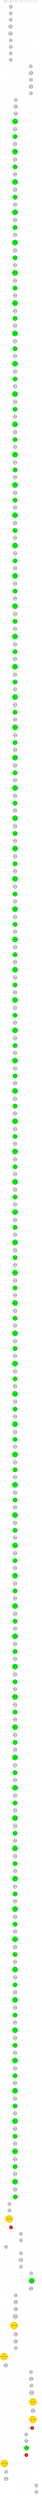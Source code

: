 digraph G{
	rankdir=TB
	subgraph{
		node [margin=0 fontsize=6 width=0.6 height=0.3 shape=box style=dashed fixedsize=true]
		rank=same;
		rankdir=LR
		"-1,0" [label="G0\nROOT"]
		"-1,1" [label="G18\nMAIN"]
		"-1,2" [label="G8"]
		"-1,3" [label="G9"]
		"-1,4" [label="G10"]
		"-1,5" [label="G7"]
		"-1,6" [label="G6"]

		edge [dir=none, style=invis]
		"-1,0" -> "-1,1"
		"-1,1" -> "-1,2"
		"-1,2" -> "-1,3"
		"-1,3" -> "-1,4"
		"-1,4" -> "-1,5"
		"-1,5" -> "-1,6"	}

	subgraph{
		node [margin=0 fontsize=6 width=0.6 shape=circle style=invis]
		rank=same;
		rankdir=LR

		"0,0" 
		"0,1" [label="GoStart",style=filled]
		"0,2" 
		"0,3" 
		"0,4" 
		"0,5" 
		"0,6" 

		edge [dir=none, style=invis]
		"0,0" -> "0,1"
		"0,1" -> "0,2"
		"0,2" -> "0,3"
		"0,3" -> "0,4"
		"0,4" -> "0,5"
		"0,5" -> "0,6"	}

	subgraph{
		node [margin=0 fontsize=6 width=0.6 shape=circle style=invis]
		rank=same;
		rankdir=LR

		"1,0" 
		"1,1" [label="GoStart",style=filled]
		"1,2" 
		"1,3" 
		"1,4" 
		"1,5" 
		"1,6" 

		edge [dir=none, style=invis]
		"1,0" -> "1,1"
		"1,1" -> "1,2"
		"1,2" -> "1,3"
		"1,3" -> "1,4"
		"1,4" -> "1,5"
		"1,5" -> "1,6"	}

	subgraph{
		node [margin=0 fontsize=6 width=0.6 shape=circle style=invis]
		rank=same;
		rankdir=LR

		"2,0" 
		"2,1" [label="GoCreate",style=filled]
		"2,2" 
		"2,3" 
		"2,4" 
		"2,5" 
		"2,6" 

		edge [dir=none, style=invis]
		"2,0" -> "2,1"
		"2,1" -> "2,2"
		"2,2" -> "2,3"
		"2,3" -> "2,4"
		"2,4" -> "2,5"
		"2,5" -> "2,6"	}

	subgraph{
		node [margin=0 fontsize=6 width=0.6 shape=circle style=invis]
		rank=same;
		rankdir=LR

		"3,0" 
		"3,1" [label="Ch(11).ChMake",style=filled]
		"3,2" 
		"3,3" 
		"3,4" 
		"3,5" 
		"3,6" 

		edge [dir=none, style=invis]
		"3,0" -> "3,1"
		"3,1" -> "3,2"
		"3,2" -> "3,3"
		"3,3" -> "3,4"
		"3,4" -> "3,5"
		"3,5" -> "3,6"	}

	subgraph{
		node [margin=0 fontsize=6 width=0.6 shape=circle style=invis]
		rank=same;
		rankdir=LR

		"4,0" 
		"4,1" [label="Ch(12).ChMake",style=filled]
		"4,2" 
		"4,3" 
		"4,4" 
		"4,5" 
		"4,6" 

		edge [dir=none, style=invis]
		"4,0" -> "4,1"
		"4,1" -> "4,2"
		"4,2" -> "4,3"
		"4,3" -> "4,4"
		"4,4" -> "4,5"
		"4,5" -> "4,6"	}

	subgraph{
		node [margin=0 fontsize=6 width=0.6 shape=circle style=invis]
		rank=same;
		rankdir=LR

		"5,0" 
		"5,1" [label="GoSched",style=filled]
		"5,2" 
		"5,3" 
		"5,4" 
		"5,5" 
		"5,6" 

		edge [dir=none, style=invis]
		"5,0" -> "5,1"
		"5,1" -> "5,2"
		"5,2" -> "5,3"
		"5,3" -> "5,4"
		"5,4" -> "5,5"
		"5,5" -> "5,6"	}

	subgraph{
		node [margin=0 fontsize=6 width=0.6 shape=circle style=invis]
		rank=same;
		rankdir=LR

		"6,0" 
		"6,1" [label="GoStart",style=filled]
		"6,2" 
		"6,3" 
		"6,4" 
		"6,5" 
		"6,6" 

		edge [dir=none, style=invis]
		"6,0" -> "6,1"
		"6,1" -> "6,2"
		"6,2" -> "6,3"
		"6,3" -> "6,4"
		"6,4" -> "6,5"
		"6,5" -> "6,6"	}

	subgraph{
		node [margin=0 fontsize=6 width=0.6 shape=circle style=invis]
		rank=same;
		rankdir=LR

		"7,0" 
		"7,1" [label="GoCreate",style=filled]
		"7,2" 
		"7,3" 
		"7,4" 
		"7,5" 
		"7,6" 

		edge [dir=none, style=invis]
		"7,0" -> "7,1"
		"7,1" -> "7,2"
		"7,2" -> "7,3"
		"7,3" -> "7,4"
		"7,4" -> "7,5"
		"7,5" -> "7,6"	}

	subgraph{
		node [margin=0 fontsize=6 width=0.6 shape=circle style=invis]
		rank=same;
		rankdir=LR

		"8,0" 
		"8,1" [label="GoSched",style=filled]
		"8,2" 
		"8,3" 
		"8,4" 
		"8,5" 
		"8,6" 

		edge [dir=none, style=invis]
		"8,0" -> "8,1"
		"8,1" -> "8,2"
		"8,2" -> "8,3"
		"8,3" -> "8,4"
		"8,4" -> "8,5"
		"8,5" -> "8,6"	}

	subgraph{
		node [margin=0 fontsize=6 width=0.6 shape=circle style=invis]
		rank=same;
		rankdir=LR

		"9,0" 
		"9,1" 
		"9,2" 
		"9,3" 
		"9,4" 
		"9,5" [label="GoStart",style=filled]
		"9,6" 

		edge [dir=none, style=invis]
		"9,0" -> "9,1"
		"9,1" -> "9,2"
		"9,2" -> "9,3"
		"9,3" -> "9,4"
		"9,4" -> "9,5"
		"9,5" -> "9,6"	}

	subgraph{
		node [margin=0 fontsize=6 width=0.6 shape=circle style=invis]
		rank=same;
		rankdir=LR

		"10,0" 
		"10,1" 
		"10,2" 
		"10,3" 
		"10,4" 
		"10,5" [label="Ch(14).ChMake",style=filled]
		"10,6" 

		edge [dir=none, style=invis]
		"10,0" -> "10,1"
		"10,1" -> "10,2"
		"10,2" -> "10,3"
		"10,3" -> "10,4"
		"10,4" -> "10,5"
		"10,5" -> "10,6"	}

	subgraph{
		node [margin=0 fontsize=6 width=0.6 shape=circle style=invis]
		rank=same;
		rankdir=LR

		"11,0" 
		"11,1" 
		"11,2" 
		"11,3" 
		"11,4" 
		"11,5" [label="GoCreate",style=filled]
		"11,6" 

		edge [dir=none, style=invis]
		"11,0" -> "11,1"
		"11,1" -> "11,2"
		"11,2" -> "11,3"
		"11,3" -> "11,4"
		"11,4" -> "11,5"
		"11,5" -> "11,6"	}

	subgraph{
		node [margin=0 fontsize=6 width=0.6 shape=circle style=invis]
		rank=same;
		rankdir=LR

		"12,0" 
		"12,1" 
		"12,2" 
		"12,3" 
		"12,4" 
		"12,5" [label="SS(3)[nb].Select",style=filled]
		"12,6" 

		edge [dir=none, style=invis]
		"12,0" -> "12,1"
		"12,1" -> "12,2"
		"12,2" -> "12,3"
		"12,3" -> "12,4"
		"12,4" -> "12,5"
		"12,5" -> "12,6"	}

	subgraph{
		node [margin=0 fontsize=6 width=0.6 shape=circle style=invis]
		rank=same;
		rankdir=LR

		"13,0" 
		"13,1" 
		"13,2" 
		"13,3" 
		"13,4" 
		"13,5" [label="GoSched",style=filled]
		"13,6" 

		edge [dir=none, style=invis]
		"13,0" -> "13,1"
		"13,1" -> "13,2"
		"13,2" -> "13,3"
		"13,3" -> "13,4"
		"13,4" -> "13,5"
		"13,5" -> "13,6"	}

	subgraph{
		node [margin=0 fontsize=6 width=0.6 shape=circle style=invis]
		rank=same;
		rankdir=LR

		"14,0" 
		"14,1" 
		"14,2" [label="GoStart",style=filled]
		"14,3" 
		"14,4" 
		"14,5" 
		"14,6" 

		edge [dir=none, style=invis]
		"14,0" -> "14,1"
		"14,1" -> "14,2"
		"14,2" -> "14,3"
		"14,3" -> "14,4"
		"14,4" -> "14,5"
		"14,5" -> "14,6"	}

	subgraph{
		node [margin=0 fontsize=6 width=0.6 shape=circle style=invis]
		rank=same;
		rankdir=LR

		"15,0" 
		"15,1" 
		"15,2" [label="SS(3)[nb].Select",style=filled]
		"15,3" 
		"15,4" 
		"15,5" 
		"15,6" 

		edge [dir=none, style=invis]
		"15,0" -> "15,1"
		"15,1" -> "15,2"
		"15,2" -> "15,3"
		"15,3" -> "15,4"
		"15,4" -> "15,5"
		"15,5" -> "15,6"	}

	subgraph{
		node [margin=0 fontsize=6 width=0.6 shape=circle style=invis]
		rank=same;
		rankdir=LR

		"16,0" 
		"16,1" 
		"16,2" [label="SS(3)[nb].Select",style=filled]
		"16,3" 
		"16,4" 
		"16,5" 
		"16,6" 

		edge [dir=none, style=invis]
		"16,0" -> "16,1"
		"16,1" -> "16,2"
		"16,2" -> "16,3"
		"16,3" -> "16,4"
		"16,4" -> "16,5"
		"16,5" -> "16,6"	}

	subgraph{
		node [margin=0 fontsize=6 width=0.6 shape=circle style=invis]
		rank=same;
		rankdir=LR

		"17,0" 
		"17,1" 
		"17,2" [label="Mu(10)[free].MuLock",style="filled", fillcolor=green2]
		"17,3" 
		"17,4" 
		"17,5" 
		"17,6" 

		edge [dir=none, style=invis]
		"17,0" -> "17,1"
		"17,1" -> "17,2"
		"17,2" -> "17,3"
		"17,3" -> "17,4"
		"17,4" -> "17,5"
		"17,5" -> "17,6"	}

	subgraph{
		node [margin=0 fontsize=6 width=0.6 shape=circle style=invis]
		rank=same;
		rankdir=LR

		"18,0" 
		"18,1" 
		"18,2" [label="Cv(1)[sig].CvSig",style=filled]
		"18,3" 
		"18,4" 
		"18,5" 
		"18,6" 

		edge [dir=none, style=invis]
		"18,0" -> "18,1"
		"18,1" -> "18,2"
		"18,2" -> "18,3"
		"18,3" -> "18,4"
		"18,4" -> "18,5"
		"18,5" -> "18,6"	}

	subgraph{
		node [margin=0 fontsize=6 width=0.6 shape=circle style=invis]
		rank=same;
		rankdir=LR

		"19,0" 
		"19,1" 
		"19,2" [label="Mu(10).MuUnlock",style="filled", fillcolor=green2]
		"19,3" 
		"19,4" 
		"19,5" 
		"19,6" 

		edge [dir=none, style=invis]
		"19,0" -> "19,1"
		"19,1" -> "19,2"
		"19,2" -> "19,3"
		"19,3" -> "19,4"
		"19,4" -> "19,5"
		"19,5" -> "19,6"	}

	subgraph{
		node [margin=0 fontsize=6 width=0.6 shape=circle style=invis]
		rank=same;
		rankdir=LR

		"20,0" 
		"20,1" 
		"20,2" [label="SS(3)[nb].Select",style=filled]
		"20,3" 
		"20,4" 
		"20,5" 
		"20,6" 

		edge [dir=none, style=invis]
		"20,0" -> "20,1"
		"20,1" -> "20,2"
		"20,2" -> "20,3"
		"20,3" -> "20,4"
		"20,4" -> "20,5"
		"20,5" -> "20,6"	}

	subgraph{
		node [margin=0 fontsize=6 width=0.6 shape=circle style=invis]
		rank=same;
		rankdir=LR

		"21,0" 
		"21,1" 
		"21,2" [label="Mu(10)[free].MuLock",style="filled", fillcolor=green2]
		"21,3" 
		"21,4" 
		"21,5" 
		"21,6" 

		edge [dir=none, style=invis]
		"21,0" -> "21,1"
		"21,1" -> "21,2"
		"21,2" -> "21,3"
		"21,3" -> "21,4"
		"21,4" -> "21,5"
		"21,5" -> "21,6"	}

	subgraph{
		node [margin=0 fontsize=6 width=0.6 shape=circle style=invis]
		rank=same;
		rankdir=LR

		"22,0" 
		"22,1" 
		"22,2" [label="Cv(1)[sig].CvSig",style=filled]
		"22,3" 
		"22,4" 
		"22,5" 
		"22,6" 

		edge [dir=none, style=invis]
		"22,0" -> "22,1"
		"22,1" -> "22,2"
		"22,2" -> "22,3"
		"22,3" -> "22,4"
		"22,4" -> "22,5"
		"22,5" -> "22,6"	}

	subgraph{
		node [margin=0 fontsize=6 width=0.6 shape=circle style=invis]
		rank=same;
		rankdir=LR

		"23,0" 
		"23,1" 
		"23,2" [label="Mu(10).MuUnlock",style="filled", fillcolor=green2]
		"23,3" 
		"23,4" 
		"23,5" 
		"23,6" 

		edge [dir=none, style=invis]
		"23,0" -> "23,1"
		"23,1" -> "23,2"
		"23,2" -> "23,3"
		"23,3" -> "23,4"
		"23,4" -> "23,5"
		"23,5" -> "23,6"	}

	subgraph{
		node [margin=0 fontsize=6 width=0.6 shape=circle style=invis]
		rank=same;
		rankdir=LR

		"24,0" 
		"24,1" 
		"24,2" [label="SS(3)[nb].Select",style=filled]
		"24,3" 
		"24,4" 
		"24,5" 
		"24,6" 

		edge [dir=none, style=invis]
		"24,0" -> "24,1"
		"24,1" -> "24,2"
		"24,2" -> "24,3"
		"24,3" -> "24,4"
		"24,4" -> "24,5"
		"24,5" -> "24,6"	}

	subgraph{
		node [margin=0 fontsize=6 width=0.6 shape=circle style=invis]
		rank=same;
		rankdir=LR

		"25,0" 
		"25,1" 
		"25,2" [label="Mu(10)[free].MuLock",style="filled", fillcolor=green2]
		"25,3" 
		"25,4" 
		"25,5" 
		"25,6" 

		edge [dir=none, style=invis]
		"25,0" -> "25,1"
		"25,1" -> "25,2"
		"25,2" -> "25,3"
		"25,3" -> "25,4"
		"25,4" -> "25,5"
		"25,5" -> "25,6"	}

	subgraph{
		node [margin=0 fontsize=6 width=0.6 shape=circle style=invis]
		rank=same;
		rankdir=LR

		"26,0" 
		"26,1" 
		"26,2" [label="Cv(1)[sig].CvSig",style=filled]
		"26,3" 
		"26,4" 
		"26,5" 
		"26,6" 

		edge [dir=none, style=invis]
		"26,0" -> "26,1"
		"26,1" -> "26,2"
		"26,2" -> "26,3"
		"26,3" -> "26,4"
		"26,4" -> "26,5"
		"26,5" -> "26,6"	}

	subgraph{
		node [margin=0 fontsize=6 width=0.6 shape=circle style=invis]
		rank=same;
		rankdir=LR

		"27,0" 
		"27,1" 
		"27,2" [label="Mu(10).MuUnlock",style="filled", fillcolor=green2]
		"27,3" 
		"27,4" 
		"27,5" 
		"27,6" 

		edge [dir=none, style=invis]
		"27,0" -> "27,1"
		"27,1" -> "27,2"
		"27,2" -> "27,3"
		"27,3" -> "27,4"
		"27,4" -> "27,5"
		"27,5" -> "27,6"	}

	subgraph{
		node [margin=0 fontsize=6 width=0.6 shape=circle style=invis]
		rank=same;
		rankdir=LR

		"28,0" 
		"28,1" 
		"28,2" [label="SS(3)[nb].Select",style=filled]
		"28,3" 
		"28,4" 
		"28,5" 
		"28,6" 

		edge [dir=none, style=invis]
		"28,0" -> "28,1"
		"28,1" -> "28,2"
		"28,2" -> "28,3"
		"28,3" -> "28,4"
		"28,4" -> "28,5"
		"28,5" -> "28,6"	}

	subgraph{
		node [margin=0 fontsize=6 width=0.6 shape=circle style=invis]
		rank=same;
		rankdir=LR

		"29,0" 
		"29,1" 
		"29,2" [label="Mu(10)[free].MuLock",style="filled", fillcolor=green2]
		"29,3" 
		"29,4" 
		"29,5" 
		"29,6" 

		edge [dir=none, style=invis]
		"29,0" -> "29,1"
		"29,1" -> "29,2"
		"29,2" -> "29,3"
		"29,3" -> "29,4"
		"29,4" -> "29,5"
		"29,5" -> "29,6"	}

	subgraph{
		node [margin=0 fontsize=6 width=0.6 shape=circle style=invis]
		rank=same;
		rankdir=LR

		"30,0" 
		"30,1" 
		"30,2" [label="Cv(1)[sig].CvSig",style=filled]
		"30,3" 
		"30,4" 
		"30,5" 
		"30,6" 

		edge [dir=none, style=invis]
		"30,0" -> "30,1"
		"30,1" -> "30,2"
		"30,2" -> "30,3"
		"30,3" -> "30,4"
		"30,4" -> "30,5"
		"30,5" -> "30,6"	}

	subgraph{
		node [margin=0 fontsize=6 width=0.6 shape=circle style=invis]
		rank=same;
		rankdir=LR

		"31,0" 
		"31,1" 
		"31,2" [label="Mu(10).MuUnlock",style="filled", fillcolor=green2]
		"31,3" 
		"31,4" 
		"31,5" 
		"31,6" 

		edge [dir=none, style=invis]
		"31,0" -> "31,1"
		"31,1" -> "31,2"
		"31,2" -> "31,3"
		"31,3" -> "31,4"
		"31,4" -> "31,5"
		"31,5" -> "31,6"	}

	subgraph{
		node [margin=0 fontsize=6 width=0.6 shape=circle style=invis]
		rank=same;
		rankdir=LR

		"32,0" 
		"32,1" 
		"32,2" [label="SS(3)[nb].Select",style=filled]
		"32,3" 
		"32,4" 
		"32,5" 
		"32,6" 

		edge [dir=none, style=invis]
		"32,0" -> "32,1"
		"32,1" -> "32,2"
		"32,2" -> "32,3"
		"32,3" -> "32,4"
		"32,4" -> "32,5"
		"32,5" -> "32,6"	}

	subgraph{
		node [margin=0 fontsize=6 width=0.6 shape=circle style=invis]
		rank=same;
		rankdir=LR

		"33,0" 
		"33,1" 
		"33,2" [label="Mu(10)[free].MuLock",style="filled", fillcolor=green2]
		"33,3" 
		"33,4" 
		"33,5" 
		"33,6" 

		edge [dir=none, style=invis]
		"33,0" -> "33,1"
		"33,1" -> "33,2"
		"33,2" -> "33,3"
		"33,3" -> "33,4"
		"33,4" -> "33,5"
		"33,5" -> "33,6"	}

	subgraph{
		node [margin=0 fontsize=6 width=0.6 shape=circle style=invis]
		rank=same;
		rankdir=LR

		"34,0" 
		"34,1" 
		"34,2" [label="Cv(1)[sig].CvSig",style=filled]
		"34,3" 
		"34,4" 
		"34,5" 
		"34,6" 

		edge [dir=none, style=invis]
		"34,0" -> "34,1"
		"34,1" -> "34,2"
		"34,2" -> "34,3"
		"34,3" -> "34,4"
		"34,4" -> "34,5"
		"34,5" -> "34,6"	}

	subgraph{
		node [margin=0 fontsize=6 width=0.6 shape=circle style=invis]
		rank=same;
		rankdir=LR

		"35,0" 
		"35,1" 
		"35,2" [label="Mu(10).MuUnlock",style="filled", fillcolor=green2]
		"35,3" 
		"35,4" 
		"35,5" 
		"35,6" 

		edge [dir=none, style=invis]
		"35,0" -> "35,1"
		"35,1" -> "35,2"
		"35,2" -> "35,3"
		"35,3" -> "35,4"
		"35,4" -> "35,5"
		"35,5" -> "35,6"	}

	subgraph{
		node [margin=0 fontsize=6 width=0.6 shape=circle style=invis]
		rank=same;
		rankdir=LR

		"36,0" 
		"36,1" 
		"36,2" [label="SS(3)[nb].Select",style=filled]
		"36,3" 
		"36,4" 
		"36,5" 
		"36,6" 

		edge [dir=none, style=invis]
		"36,0" -> "36,1"
		"36,1" -> "36,2"
		"36,2" -> "36,3"
		"36,3" -> "36,4"
		"36,4" -> "36,5"
		"36,5" -> "36,6"	}

	subgraph{
		node [margin=0 fontsize=6 width=0.6 shape=circle style=invis]
		rank=same;
		rankdir=LR

		"37,0" 
		"37,1" 
		"37,2" [label="Mu(10)[free].MuLock",style="filled", fillcolor=green2]
		"37,3" 
		"37,4" 
		"37,5" 
		"37,6" 

		edge [dir=none, style=invis]
		"37,0" -> "37,1"
		"37,1" -> "37,2"
		"37,2" -> "37,3"
		"37,3" -> "37,4"
		"37,4" -> "37,5"
		"37,5" -> "37,6"	}

	subgraph{
		node [margin=0 fontsize=6 width=0.6 shape=circle style=invis]
		rank=same;
		rankdir=LR

		"38,0" 
		"38,1" 
		"38,2" [label="Cv(1)[sig].CvSig",style=filled]
		"38,3" 
		"38,4" 
		"38,5" 
		"38,6" 

		edge [dir=none, style=invis]
		"38,0" -> "38,1"
		"38,1" -> "38,2"
		"38,2" -> "38,3"
		"38,3" -> "38,4"
		"38,4" -> "38,5"
		"38,5" -> "38,6"	}

	subgraph{
		node [margin=0 fontsize=6 width=0.6 shape=circle style=invis]
		rank=same;
		rankdir=LR

		"39,0" 
		"39,1" 
		"39,2" [label="Mu(10).MuUnlock",style="filled", fillcolor=green2]
		"39,3" 
		"39,4" 
		"39,5" 
		"39,6" 

		edge [dir=none, style=invis]
		"39,0" -> "39,1"
		"39,1" -> "39,2"
		"39,2" -> "39,3"
		"39,3" -> "39,4"
		"39,4" -> "39,5"
		"39,5" -> "39,6"	}

	subgraph{
		node [margin=0 fontsize=6 width=0.6 shape=circle style=invis]
		rank=same;
		rankdir=LR

		"40,0" 
		"40,1" 
		"40,2" [label="SS(3)[nb].Select",style=filled]
		"40,3" 
		"40,4" 
		"40,5" 
		"40,6" 

		edge [dir=none, style=invis]
		"40,0" -> "40,1"
		"40,1" -> "40,2"
		"40,2" -> "40,3"
		"40,3" -> "40,4"
		"40,4" -> "40,5"
		"40,5" -> "40,6"	}

	subgraph{
		node [margin=0 fontsize=6 width=0.6 shape=circle style=invis]
		rank=same;
		rankdir=LR

		"41,0" 
		"41,1" 
		"41,2" [label="Mu(10)[free].MuLock",style="filled", fillcolor=green2]
		"41,3" 
		"41,4" 
		"41,5" 
		"41,6" 

		edge [dir=none, style=invis]
		"41,0" -> "41,1"
		"41,1" -> "41,2"
		"41,2" -> "41,3"
		"41,3" -> "41,4"
		"41,4" -> "41,5"
		"41,5" -> "41,6"	}

	subgraph{
		node [margin=0 fontsize=6 width=0.6 shape=circle style=invis]
		rank=same;
		rankdir=LR

		"42,0" 
		"42,1" 
		"42,2" [label="Cv(1)[sig].CvSig",style=filled]
		"42,3" 
		"42,4" 
		"42,5" 
		"42,6" 

		edge [dir=none, style=invis]
		"42,0" -> "42,1"
		"42,1" -> "42,2"
		"42,2" -> "42,3"
		"42,3" -> "42,4"
		"42,4" -> "42,5"
		"42,5" -> "42,6"	}

	subgraph{
		node [margin=0 fontsize=6 width=0.6 shape=circle style=invis]
		rank=same;
		rankdir=LR

		"43,0" 
		"43,1" 
		"43,2" [label="Mu(10).MuUnlock",style="filled", fillcolor=green2]
		"43,3" 
		"43,4" 
		"43,5" 
		"43,6" 

		edge [dir=none, style=invis]
		"43,0" -> "43,1"
		"43,1" -> "43,2"
		"43,2" -> "43,3"
		"43,3" -> "43,4"
		"43,4" -> "43,5"
		"43,5" -> "43,6"	}

	subgraph{
		node [margin=0 fontsize=6 width=0.6 shape=circle style=invis]
		rank=same;
		rankdir=LR

		"44,0" 
		"44,1" 
		"44,2" [label="SS(3)[nb].Select",style=filled]
		"44,3" 
		"44,4" 
		"44,5" 
		"44,6" 

		edge [dir=none, style=invis]
		"44,0" -> "44,1"
		"44,1" -> "44,2"
		"44,2" -> "44,3"
		"44,3" -> "44,4"
		"44,4" -> "44,5"
		"44,5" -> "44,6"	}

	subgraph{
		node [margin=0 fontsize=6 width=0.6 shape=circle style=invis]
		rank=same;
		rankdir=LR

		"45,0" 
		"45,1" 
		"45,2" [label="Mu(10)[free].MuLock",style="filled", fillcolor=green2]
		"45,3" 
		"45,4" 
		"45,5" 
		"45,6" 

		edge [dir=none, style=invis]
		"45,0" -> "45,1"
		"45,1" -> "45,2"
		"45,2" -> "45,3"
		"45,3" -> "45,4"
		"45,4" -> "45,5"
		"45,5" -> "45,6"	}

	subgraph{
		node [margin=0 fontsize=6 width=0.6 shape=circle style=invis]
		rank=same;
		rankdir=LR

		"46,0" 
		"46,1" 
		"46,2" [label="Cv(1)[sig].CvSig",style=filled]
		"46,3" 
		"46,4" 
		"46,5" 
		"46,6" 

		edge [dir=none, style=invis]
		"46,0" -> "46,1"
		"46,1" -> "46,2"
		"46,2" -> "46,3"
		"46,3" -> "46,4"
		"46,4" -> "46,5"
		"46,5" -> "46,6"	}

	subgraph{
		node [margin=0 fontsize=6 width=0.6 shape=circle style=invis]
		rank=same;
		rankdir=LR

		"47,0" 
		"47,1" 
		"47,2" [label="Mu(10).MuUnlock",style="filled", fillcolor=green2]
		"47,3" 
		"47,4" 
		"47,5" 
		"47,6" 

		edge [dir=none, style=invis]
		"47,0" -> "47,1"
		"47,1" -> "47,2"
		"47,2" -> "47,3"
		"47,3" -> "47,4"
		"47,4" -> "47,5"
		"47,5" -> "47,6"	}

	subgraph{
		node [margin=0 fontsize=6 width=0.6 shape=circle style=invis]
		rank=same;
		rankdir=LR

		"48,0" 
		"48,1" 
		"48,2" [label="SS(3)[nb].Select",style=filled]
		"48,3" 
		"48,4" 
		"48,5" 
		"48,6" 

		edge [dir=none, style=invis]
		"48,0" -> "48,1"
		"48,1" -> "48,2"
		"48,2" -> "48,3"
		"48,3" -> "48,4"
		"48,4" -> "48,5"
		"48,5" -> "48,6"	}

	subgraph{
		node [margin=0 fontsize=6 width=0.6 shape=circle style=invis]
		rank=same;
		rankdir=LR

		"49,0" 
		"49,1" 
		"49,2" [label="Mu(10)[free].MuLock",style="filled", fillcolor=green2]
		"49,3" 
		"49,4" 
		"49,5" 
		"49,6" 

		edge [dir=none, style=invis]
		"49,0" -> "49,1"
		"49,1" -> "49,2"
		"49,2" -> "49,3"
		"49,3" -> "49,4"
		"49,4" -> "49,5"
		"49,5" -> "49,6"	}

	subgraph{
		node [margin=0 fontsize=6 width=0.6 shape=circle style=invis]
		rank=same;
		rankdir=LR

		"50,0" 
		"50,1" 
		"50,2" [label="Cv(1)[sig].CvSig",style=filled]
		"50,3" 
		"50,4" 
		"50,5" 
		"50,6" 

		edge [dir=none, style=invis]
		"50,0" -> "50,1"
		"50,1" -> "50,2"
		"50,2" -> "50,3"
		"50,3" -> "50,4"
		"50,4" -> "50,5"
		"50,5" -> "50,6"	}

	subgraph{
		node [margin=0 fontsize=6 width=0.6 shape=circle style=invis]
		rank=same;
		rankdir=LR

		"51,0" 
		"51,1" 
		"51,2" [label="Mu(10).MuUnlock",style="filled", fillcolor=green2]
		"51,3" 
		"51,4" 
		"51,5" 
		"51,6" 

		edge [dir=none, style=invis]
		"51,0" -> "51,1"
		"51,1" -> "51,2"
		"51,2" -> "51,3"
		"51,3" -> "51,4"
		"51,4" -> "51,5"
		"51,5" -> "51,6"	}

	subgraph{
		node [margin=0 fontsize=6 width=0.6 shape=circle style=invis]
		rank=same;
		rankdir=LR

		"52,0" 
		"52,1" 
		"52,2" [label="SS(3)[nb].Select",style=filled]
		"52,3" 
		"52,4" 
		"52,5" 
		"52,6" 

		edge [dir=none, style=invis]
		"52,0" -> "52,1"
		"52,1" -> "52,2"
		"52,2" -> "52,3"
		"52,3" -> "52,4"
		"52,4" -> "52,5"
		"52,5" -> "52,6"	}

	subgraph{
		node [margin=0 fontsize=6 width=0.6 shape=circle style=invis]
		rank=same;
		rankdir=LR

		"53,0" 
		"53,1" 
		"53,2" [label="Mu(10)[free].MuLock",style="filled", fillcolor=green2]
		"53,3" 
		"53,4" 
		"53,5" 
		"53,6" 

		edge [dir=none, style=invis]
		"53,0" -> "53,1"
		"53,1" -> "53,2"
		"53,2" -> "53,3"
		"53,3" -> "53,4"
		"53,4" -> "53,5"
		"53,5" -> "53,6"	}

	subgraph{
		node [margin=0 fontsize=6 width=0.6 shape=circle style=invis]
		rank=same;
		rankdir=LR

		"54,0" 
		"54,1" 
		"54,2" [label="Cv(1)[sig].CvSig",style=filled]
		"54,3" 
		"54,4" 
		"54,5" 
		"54,6" 

		edge [dir=none, style=invis]
		"54,0" -> "54,1"
		"54,1" -> "54,2"
		"54,2" -> "54,3"
		"54,3" -> "54,4"
		"54,4" -> "54,5"
		"54,5" -> "54,6"	}

	subgraph{
		node [margin=0 fontsize=6 width=0.6 shape=circle style=invis]
		rank=same;
		rankdir=LR

		"55,0" 
		"55,1" 
		"55,2" [label="Mu(10).MuUnlock",style="filled", fillcolor=green2]
		"55,3" 
		"55,4" 
		"55,5" 
		"55,6" 

		edge [dir=none, style=invis]
		"55,0" -> "55,1"
		"55,1" -> "55,2"
		"55,2" -> "55,3"
		"55,3" -> "55,4"
		"55,4" -> "55,5"
		"55,5" -> "55,6"	}

	subgraph{
		node [margin=0 fontsize=6 width=0.6 shape=circle style=invis]
		rank=same;
		rankdir=LR

		"56,0" 
		"56,1" 
		"56,2" [label="SS(3)[nb].Select",style=filled]
		"56,3" 
		"56,4" 
		"56,5" 
		"56,6" 

		edge [dir=none, style=invis]
		"56,0" -> "56,1"
		"56,1" -> "56,2"
		"56,2" -> "56,3"
		"56,3" -> "56,4"
		"56,4" -> "56,5"
		"56,5" -> "56,6"	}

	subgraph{
		node [margin=0 fontsize=6 width=0.6 shape=circle style=invis]
		rank=same;
		rankdir=LR

		"57,0" 
		"57,1" 
		"57,2" [label="Mu(10)[free].MuLock",style="filled", fillcolor=green2]
		"57,3" 
		"57,4" 
		"57,5" 
		"57,6" 

		edge [dir=none, style=invis]
		"57,0" -> "57,1"
		"57,1" -> "57,2"
		"57,2" -> "57,3"
		"57,3" -> "57,4"
		"57,4" -> "57,5"
		"57,5" -> "57,6"	}

	subgraph{
		node [margin=0 fontsize=6 width=0.6 shape=circle style=invis]
		rank=same;
		rankdir=LR

		"58,0" 
		"58,1" 
		"58,2" [label="Cv(1)[sig].CvSig",style=filled]
		"58,3" 
		"58,4" 
		"58,5" 
		"58,6" 

		edge [dir=none, style=invis]
		"58,0" -> "58,1"
		"58,1" -> "58,2"
		"58,2" -> "58,3"
		"58,3" -> "58,4"
		"58,4" -> "58,5"
		"58,5" -> "58,6"	}

	subgraph{
		node [margin=0 fontsize=6 width=0.6 shape=circle style=invis]
		rank=same;
		rankdir=LR

		"59,0" 
		"59,1" 
		"59,2" [label="Mu(10).MuUnlock",style="filled", fillcolor=green2]
		"59,3" 
		"59,4" 
		"59,5" 
		"59,6" 

		edge [dir=none, style=invis]
		"59,0" -> "59,1"
		"59,1" -> "59,2"
		"59,2" -> "59,3"
		"59,3" -> "59,4"
		"59,4" -> "59,5"
		"59,5" -> "59,6"	}

	subgraph{
		node [margin=0 fontsize=6 width=0.6 shape=circle style=invis]
		rank=same;
		rankdir=LR

		"60,0" 
		"60,1" 
		"60,2" [label="SS(3)[nb].Select",style=filled]
		"60,3" 
		"60,4" 
		"60,5" 
		"60,6" 

		edge [dir=none, style=invis]
		"60,0" -> "60,1"
		"60,1" -> "60,2"
		"60,2" -> "60,3"
		"60,3" -> "60,4"
		"60,4" -> "60,5"
		"60,5" -> "60,6"	}

	subgraph{
		node [margin=0 fontsize=6 width=0.6 shape=circle style=invis]
		rank=same;
		rankdir=LR

		"61,0" 
		"61,1" 
		"61,2" [label="Mu(10)[free].MuLock",style="filled", fillcolor=green2]
		"61,3" 
		"61,4" 
		"61,5" 
		"61,6" 

		edge [dir=none, style=invis]
		"61,0" -> "61,1"
		"61,1" -> "61,2"
		"61,2" -> "61,3"
		"61,3" -> "61,4"
		"61,4" -> "61,5"
		"61,5" -> "61,6"	}

	subgraph{
		node [margin=0 fontsize=6 width=0.6 shape=circle style=invis]
		rank=same;
		rankdir=LR

		"62,0" 
		"62,1" 
		"62,2" [label="Cv(1)[sig].CvSig",style=filled]
		"62,3" 
		"62,4" 
		"62,5" 
		"62,6" 

		edge [dir=none, style=invis]
		"62,0" -> "62,1"
		"62,1" -> "62,2"
		"62,2" -> "62,3"
		"62,3" -> "62,4"
		"62,4" -> "62,5"
		"62,5" -> "62,6"	}

	subgraph{
		node [margin=0 fontsize=6 width=0.6 shape=circle style=invis]
		rank=same;
		rankdir=LR

		"63,0" 
		"63,1" 
		"63,2" [label="Mu(10).MuUnlock",style="filled", fillcolor=green2]
		"63,3" 
		"63,4" 
		"63,5" 
		"63,6" 

		edge [dir=none, style=invis]
		"63,0" -> "63,1"
		"63,1" -> "63,2"
		"63,2" -> "63,3"
		"63,3" -> "63,4"
		"63,4" -> "63,5"
		"63,5" -> "63,6"	}

	subgraph{
		node [margin=0 fontsize=6 width=0.6 shape=circle style=invis]
		rank=same;
		rankdir=LR

		"64,0" 
		"64,1" 
		"64,2" [label="SS(3)[nb].Select",style=filled]
		"64,3" 
		"64,4" 
		"64,5" 
		"64,6" 

		edge [dir=none, style=invis]
		"64,0" -> "64,1"
		"64,1" -> "64,2"
		"64,2" -> "64,3"
		"64,3" -> "64,4"
		"64,4" -> "64,5"
		"64,5" -> "64,6"	}

	subgraph{
		node [margin=0 fontsize=6 width=0.6 shape=circle style=invis]
		rank=same;
		rankdir=LR

		"65,0" 
		"65,1" 
		"65,2" [label="Mu(10)[free].MuLock",style="filled", fillcolor=green2]
		"65,3" 
		"65,4" 
		"65,5" 
		"65,6" 

		edge [dir=none, style=invis]
		"65,0" -> "65,1"
		"65,1" -> "65,2"
		"65,2" -> "65,3"
		"65,3" -> "65,4"
		"65,4" -> "65,5"
		"65,5" -> "65,6"	}

	subgraph{
		node [margin=0 fontsize=6 width=0.6 shape=circle style=invis]
		rank=same;
		rankdir=LR

		"66,0" 
		"66,1" 
		"66,2" [label="Cv(1)[sig].CvSig",style=filled]
		"66,3" 
		"66,4" 
		"66,5" 
		"66,6" 

		edge [dir=none, style=invis]
		"66,0" -> "66,1"
		"66,1" -> "66,2"
		"66,2" -> "66,3"
		"66,3" -> "66,4"
		"66,4" -> "66,5"
		"66,5" -> "66,6"	}

	subgraph{
		node [margin=0 fontsize=6 width=0.6 shape=circle style=invis]
		rank=same;
		rankdir=LR

		"67,0" 
		"67,1" 
		"67,2" [label="Mu(10).MuUnlock",style="filled", fillcolor=green2]
		"67,3" 
		"67,4" 
		"67,5" 
		"67,6" 

		edge [dir=none, style=invis]
		"67,0" -> "67,1"
		"67,1" -> "67,2"
		"67,2" -> "67,3"
		"67,3" -> "67,4"
		"67,4" -> "67,5"
		"67,5" -> "67,6"	}

	subgraph{
		node [margin=0 fontsize=6 width=0.6 shape=circle style=invis]
		rank=same;
		rankdir=LR

		"68,0" 
		"68,1" 
		"68,2" [label="SS(3)[nb].Select",style=filled]
		"68,3" 
		"68,4" 
		"68,5" 
		"68,6" 

		edge [dir=none, style=invis]
		"68,0" -> "68,1"
		"68,1" -> "68,2"
		"68,2" -> "68,3"
		"68,3" -> "68,4"
		"68,4" -> "68,5"
		"68,5" -> "68,6"	}

	subgraph{
		node [margin=0 fontsize=6 width=0.6 shape=circle style=invis]
		rank=same;
		rankdir=LR

		"69,0" 
		"69,1" 
		"69,2" [label="Mu(10)[free].MuLock",style="filled", fillcolor=green2]
		"69,3" 
		"69,4" 
		"69,5" 
		"69,6" 

		edge [dir=none, style=invis]
		"69,0" -> "69,1"
		"69,1" -> "69,2"
		"69,2" -> "69,3"
		"69,3" -> "69,4"
		"69,4" -> "69,5"
		"69,5" -> "69,6"	}

	subgraph{
		node [margin=0 fontsize=6 width=0.6 shape=circle style=invis]
		rank=same;
		rankdir=LR

		"70,0" 
		"70,1" 
		"70,2" [label="Cv(1)[sig].CvSig",style=filled]
		"70,3" 
		"70,4" 
		"70,5" 
		"70,6" 

		edge [dir=none, style=invis]
		"70,0" -> "70,1"
		"70,1" -> "70,2"
		"70,2" -> "70,3"
		"70,3" -> "70,4"
		"70,4" -> "70,5"
		"70,5" -> "70,6"	}

	subgraph{
		node [margin=0 fontsize=6 width=0.6 shape=circle style=invis]
		rank=same;
		rankdir=LR

		"71,0" 
		"71,1" 
		"71,2" [label="Mu(10).MuUnlock",style="filled", fillcolor=green2]
		"71,3" 
		"71,4" 
		"71,5" 
		"71,6" 

		edge [dir=none, style=invis]
		"71,0" -> "71,1"
		"71,1" -> "71,2"
		"71,2" -> "71,3"
		"71,3" -> "71,4"
		"71,4" -> "71,5"
		"71,5" -> "71,6"	}

	subgraph{
		node [margin=0 fontsize=6 width=0.6 shape=circle style=invis]
		rank=same;
		rankdir=LR

		"72,0" 
		"72,1" 
		"72,2" [label="SS(3)[nb].Select",style=filled]
		"72,3" 
		"72,4" 
		"72,5" 
		"72,6" 

		edge [dir=none, style=invis]
		"72,0" -> "72,1"
		"72,1" -> "72,2"
		"72,2" -> "72,3"
		"72,3" -> "72,4"
		"72,4" -> "72,5"
		"72,5" -> "72,6"	}

	subgraph{
		node [margin=0 fontsize=6 width=0.6 shape=circle style=invis]
		rank=same;
		rankdir=LR

		"73,0" 
		"73,1" 
		"73,2" [label="Mu(10)[free].MuLock",style="filled", fillcolor=green2]
		"73,3" 
		"73,4" 
		"73,5" 
		"73,6" 

		edge [dir=none, style=invis]
		"73,0" -> "73,1"
		"73,1" -> "73,2"
		"73,2" -> "73,3"
		"73,3" -> "73,4"
		"73,4" -> "73,5"
		"73,5" -> "73,6"	}

	subgraph{
		node [margin=0 fontsize=6 width=0.6 shape=circle style=invis]
		rank=same;
		rankdir=LR

		"74,0" 
		"74,1" 
		"74,2" [label="Cv(1)[sig].CvSig",style=filled]
		"74,3" 
		"74,4" 
		"74,5" 
		"74,6" 

		edge [dir=none, style=invis]
		"74,0" -> "74,1"
		"74,1" -> "74,2"
		"74,2" -> "74,3"
		"74,3" -> "74,4"
		"74,4" -> "74,5"
		"74,5" -> "74,6"	}

	subgraph{
		node [margin=0 fontsize=6 width=0.6 shape=circle style=invis]
		rank=same;
		rankdir=LR

		"75,0" 
		"75,1" 
		"75,2" [label="Mu(10).MuUnlock",style="filled", fillcolor=green2]
		"75,3" 
		"75,4" 
		"75,5" 
		"75,6" 

		edge [dir=none, style=invis]
		"75,0" -> "75,1"
		"75,1" -> "75,2"
		"75,2" -> "75,3"
		"75,3" -> "75,4"
		"75,4" -> "75,5"
		"75,5" -> "75,6"	}

	subgraph{
		node [margin=0 fontsize=6 width=0.6 shape=circle style=invis]
		rank=same;
		rankdir=LR

		"76,0" 
		"76,1" 
		"76,2" [label="SS(3)[nb].Select",style=filled]
		"76,3" 
		"76,4" 
		"76,5" 
		"76,6" 

		edge [dir=none, style=invis]
		"76,0" -> "76,1"
		"76,1" -> "76,2"
		"76,2" -> "76,3"
		"76,3" -> "76,4"
		"76,4" -> "76,5"
		"76,5" -> "76,6"	}

	subgraph{
		node [margin=0 fontsize=6 width=0.6 shape=circle style=invis]
		rank=same;
		rankdir=LR

		"77,0" 
		"77,1" 
		"77,2" [label="Mu(10)[free].MuLock",style="filled", fillcolor=green2]
		"77,3" 
		"77,4" 
		"77,5" 
		"77,6" 

		edge [dir=none, style=invis]
		"77,0" -> "77,1"
		"77,1" -> "77,2"
		"77,2" -> "77,3"
		"77,3" -> "77,4"
		"77,4" -> "77,5"
		"77,5" -> "77,6"	}

	subgraph{
		node [margin=0 fontsize=6 width=0.6 shape=circle style=invis]
		rank=same;
		rankdir=LR

		"78,0" 
		"78,1" 
		"78,2" [label="Cv(1)[sig].CvSig",style=filled]
		"78,3" 
		"78,4" 
		"78,5" 
		"78,6" 

		edge [dir=none, style=invis]
		"78,0" -> "78,1"
		"78,1" -> "78,2"
		"78,2" -> "78,3"
		"78,3" -> "78,4"
		"78,4" -> "78,5"
		"78,5" -> "78,6"	}

	subgraph{
		node [margin=0 fontsize=6 width=0.6 shape=circle style=invis]
		rank=same;
		rankdir=LR

		"79,0" 
		"79,1" 
		"79,2" [label="Mu(10).MuUnlock",style="filled", fillcolor=green2]
		"79,3" 
		"79,4" 
		"79,5" 
		"79,6" 

		edge [dir=none, style=invis]
		"79,0" -> "79,1"
		"79,1" -> "79,2"
		"79,2" -> "79,3"
		"79,3" -> "79,4"
		"79,4" -> "79,5"
		"79,5" -> "79,6"	}

	subgraph{
		node [margin=0 fontsize=6 width=0.6 shape=circle style=invis]
		rank=same;
		rankdir=LR

		"80,0" 
		"80,1" 
		"80,2" [label="SS(3)[nb].Select",style=filled]
		"80,3" 
		"80,4" 
		"80,5" 
		"80,6" 

		edge [dir=none, style=invis]
		"80,0" -> "80,1"
		"80,1" -> "80,2"
		"80,2" -> "80,3"
		"80,3" -> "80,4"
		"80,4" -> "80,5"
		"80,5" -> "80,6"	}

	subgraph{
		node [margin=0 fontsize=6 width=0.6 shape=circle style=invis]
		rank=same;
		rankdir=LR

		"81,0" 
		"81,1" 
		"81,2" [label="Mu(10)[free].MuLock",style="filled", fillcolor=green2]
		"81,3" 
		"81,4" 
		"81,5" 
		"81,6" 

		edge [dir=none, style=invis]
		"81,0" -> "81,1"
		"81,1" -> "81,2"
		"81,2" -> "81,3"
		"81,3" -> "81,4"
		"81,4" -> "81,5"
		"81,5" -> "81,6"	}

	subgraph{
		node [margin=0 fontsize=6 width=0.6 shape=circle style=invis]
		rank=same;
		rankdir=LR

		"82,0" 
		"82,1" 
		"82,2" [label="Cv(1)[sig].CvSig",style=filled]
		"82,3" 
		"82,4" 
		"82,5" 
		"82,6" 

		edge [dir=none, style=invis]
		"82,0" -> "82,1"
		"82,1" -> "82,2"
		"82,2" -> "82,3"
		"82,3" -> "82,4"
		"82,4" -> "82,5"
		"82,5" -> "82,6"	}

	subgraph{
		node [margin=0 fontsize=6 width=0.6 shape=circle style=invis]
		rank=same;
		rankdir=LR

		"83,0" 
		"83,1" 
		"83,2" [label="Mu(10).MuUnlock",style="filled", fillcolor=green2]
		"83,3" 
		"83,4" 
		"83,5" 
		"83,6" 

		edge [dir=none, style=invis]
		"83,0" -> "83,1"
		"83,1" -> "83,2"
		"83,2" -> "83,3"
		"83,3" -> "83,4"
		"83,4" -> "83,5"
		"83,5" -> "83,6"	}

	subgraph{
		node [margin=0 fontsize=6 width=0.6 shape=circle style=invis]
		rank=same;
		rankdir=LR

		"84,0" 
		"84,1" 
		"84,2" [label="SS(3)[nb].Select",style=filled]
		"84,3" 
		"84,4" 
		"84,5" 
		"84,6" 

		edge [dir=none, style=invis]
		"84,0" -> "84,1"
		"84,1" -> "84,2"
		"84,2" -> "84,3"
		"84,3" -> "84,4"
		"84,4" -> "84,5"
		"84,5" -> "84,6"	}

	subgraph{
		node [margin=0 fontsize=6 width=0.6 shape=circle style=invis]
		rank=same;
		rankdir=LR

		"85,0" 
		"85,1" 
		"85,2" [label="Mu(10)[free].MuLock",style="filled", fillcolor=green2]
		"85,3" 
		"85,4" 
		"85,5" 
		"85,6" 

		edge [dir=none, style=invis]
		"85,0" -> "85,1"
		"85,1" -> "85,2"
		"85,2" -> "85,3"
		"85,3" -> "85,4"
		"85,4" -> "85,5"
		"85,5" -> "85,6"	}

	subgraph{
		node [margin=0 fontsize=6 width=0.6 shape=circle style=invis]
		rank=same;
		rankdir=LR

		"86,0" 
		"86,1" 
		"86,2" [label="Cv(1)[sig].CvSig",style=filled]
		"86,3" 
		"86,4" 
		"86,5" 
		"86,6" 

		edge [dir=none, style=invis]
		"86,0" -> "86,1"
		"86,1" -> "86,2"
		"86,2" -> "86,3"
		"86,3" -> "86,4"
		"86,4" -> "86,5"
		"86,5" -> "86,6"	}

	subgraph{
		node [margin=0 fontsize=6 width=0.6 shape=circle style=invis]
		rank=same;
		rankdir=LR

		"87,0" 
		"87,1" 
		"87,2" [label="Mu(10).MuUnlock",style="filled", fillcolor=green2]
		"87,3" 
		"87,4" 
		"87,5" 
		"87,6" 

		edge [dir=none, style=invis]
		"87,0" -> "87,1"
		"87,1" -> "87,2"
		"87,2" -> "87,3"
		"87,3" -> "87,4"
		"87,4" -> "87,5"
		"87,5" -> "87,6"	}

	subgraph{
		node [margin=0 fontsize=6 width=0.6 shape=circle style=invis]
		rank=same;
		rankdir=LR

		"88,0" 
		"88,1" 
		"88,2" [label="SS(3)[nb].Select",style=filled]
		"88,3" 
		"88,4" 
		"88,5" 
		"88,6" 

		edge [dir=none, style=invis]
		"88,0" -> "88,1"
		"88,1" -> "88,2"
		"88,2" -> "88,3"
		"88,3" -> "88,4"
		"88,4" -> "88,5"
		"88,5" -> "88,6"	}

	subgraph{
		node [margin=0 fontsize=6 width=0.6 shape=circle style=invis]
		rank=same;
		rankdir=LR

		"89,0" 
		"89,1" 
		"89,2" [label="Mu(10)[free].MuLock",style="filled", fillcolor=green2]
		"89,3" 
		"89,4" 
		"89,5" 
		"89,6" 

		edge [dir=none, style=invis]
		"89,0" -> "89,1"
		"89,1" -> "89,2"
		"89,2" -> "89,3"
		"89,3" -> "89,4"
		"89,4" -> "89,5"
		"89,5" -> "89,6"	}

	subgraph{
		node [margin=0 fontsize=6 width=0.6 shape=circle style=invis]
		rank=same;
		rankdir=LR

		"90,0" 
		"90,1" 
		"90,2" [label="Cv(1)[sig].CvSig",style=filled]
		"90,3" 
		"90,4" 
		"90,5" 
		"90,6" 

		edge [dir=none, style=invis]
		"90,0" -> "90,1"
		"90,1" -> "90,2"
		"90,2" -> "90,3"
		"90,3" -> "90,4"
		"90,4" -> "90,5"
		"90,5" -> "90,6"	}

	subgraph{
		node [margin=0 fontsize=6 width=0.6 shape=circle style=invis]
		rank=same;
		rankdir=LR

		"91,0" 
		"91,1" 
		"91,2" [label="Mu(10).MuUnlock",style="filled", fillcolor=green2]
		"91,3" 
		"91,4" 
		"91,5" 
		"91,6" 

		edge [dir=none, style=invis]
		"91,0" -> "91,1"
		"91,1" -> "91,2"
		"91,2" -> "91,3"
		"91,3" -> "91,4"
		"91,4" -> "91,5"
		"91,5" -> "91,6"	}

	subgraph{
		node [margin=0 fontsize=6 width=0.6 shape=circle style=invis]
		rank=same;
		rankdir=LR

		"92,0" 
		"92,1" 
		"92,2" [label="SS(3)[nb].Select",style=filled]
		"92,3" 
		"92,4" 
		"92,5" 
		"92,6" 

		edge [dir=none, style=invis]
		"92,0" -> "92,1"
		"92,1" -> "92,2"
		"92,2" -> "92,3"
		"92,3" -> "92,4"
		"92,4" -> "92,5"
		"92,5" -> "92,6"	}

	subgraph{
		node [margin=0 fontsize=6 width=0.6 shape=circle style=invis]
		rank=same;
		rankdir=LR

		"93,0" 
		"93,1" 
		"93,2" [label="Mu(10)[free].MuLock",style="filled", fillcolor=green2]
		"93,3" 
		"93,4" 
		"93,5" 
		"93,6" 

		edge [dir=none, style=invis]
		"93,0" -> "93,1"
		"93,1" -> "93,2"
		"93,2" -> "93,3"
		"93,3" -> "93,4"
		"93,4" -> "93,5"
		"93,5" -> "93,6"	}

	subgraph{
		node [margin=0 fontsize=6 width=0.6 shape=circle style=invis]
		rank=same;
		rankdir=LR

		"94,0" 
		"94,1" 
		"94,2" [label="Cv(1)[sig].CvSig",style=filled]
		"94,3" 
		"94,4" 
		"94,5" 
		"94,6" 

		edge [dir=none, style=invis]
		"94,0" -> "94,1"
		"94,1" -> "94,2"
		"94,2" -> "94,3"
		"94,3" -> "94,4"
		"94,4" -> "94,5"
		"94,5" -> "94,6"	}

	subgraph{
		node [margin=0 fontsize=6 width=0.6 shape=circle style=invis]
		rank=same;
		rankdir=LR

		"95,0" 
		"95,1" 
		"95,2" [label="Mu(10).MuUnlock",style="filled", fillcolor=green2]
		"95,3" 
		"95,4" 
		"95,5" 
		"95,6" 

		edge [dir=none, style=invis]
		"95,0" -> "95,1"
		"95,1" -> "95,2"
		"95,2" -> "95,3"
		"95,3" -> "95,4"
		"95,4" -> "95,5"
		"95,5" -> "95,6"	}

	subgraph{
		node [margin=0 fontsize=6 width=0.6 shape=circle style=invis]
		rank=same;
		rankdir=LR

		"96,0" 
		"96,1" 
		"96,2" [label="SS(3)[nb].Select",style=filled]
		"96,3" 
		"96,4" 
		"96,5" 
		"96,6" 

		edge [dir=none, style=invis]
		"96,0" -> "96,1"
		"96,1" -> "96,2"
		"96,2" -> "96,3"
		"96,3" -> "96,4"
		"96,4" -> "96,5"
		"96,5" -> "96,6"	}

	subgraph{
		node [margin=0 fontsize=6 width=0.6 shape=circle style=invis]
		rank=same;
		rankdir=LR

		"97,0" 
		"97,1" 
		"97,2" [label="Mu(10)[free].MuLock",style="filled", fillcolor=green2]
		"97,3" 
		"97,4" 
		"97,5" 
		"97,6" 

		edge [dir=none, style=invis]
		"97,0" -> "97,1"
		"97,1" -> "97,2"
		"97,2" -> "97,3"
		"97,3" -> "97,4"
		"97,4" -> "97,5"
		"97,5" -> "97,6"	}

	subgraph{
		node [margin=0 fontsize=6 width=0.6 shape=circle style=invis]
		rank=same;
		rankdir=LR

		"98,0" 
		"98,1" 
		"98,2" [label="Cv(1)[sig].CvSig",style=filled]
		"98,3" 
		"98,4" 
		"98,5" 
		"98,6" 

		edge [dir=none, style=invis]
		"98,0" -> "98,1"
		"98,1" -> "98,2"
		"98,2" -> "98,3"
		"98,3" -> "98,4"
		"98,4" -> "98,5"
		"98,5" -> "98,6"	}

	subgraph{
		node [margin=0 fontsize=6 width=0.6 shape=circle style=invis]
		rank=same;
		rankdir=LR

		"99,0" 
		"99,1" 
		"99,2" [label="Mu(10).MuUnlock",style="filled", fillcolor=green2]
		"99,3" 
		"99,4" 
		"99,5" 
		"99,6" 

		edge [dir=none, style=invis]
		"99,0" -> "99,1"
		"99,1" -> "99,2"
		"99,2" -> "99,3"
		"99,3" -> "99,4"
		"99,4" -> "99,5"
		"99,5" -> "99,6"	}

	subgraph{
		node [margin=0 fontsize=6 width=0.6 shape=circle style=invis]
		rank=same;
		rankdir=LR

		"100,0" 
		"100,1" 
		"100,2" [label="SS(3)[nb].Select",style=filled]
		"100,3" 
		"100,4" 
		"100,5" 
		"100,6" 

		edge [dir=none, style=invis]
		"100,0" -> "100,1"
		"100,1" -> "100,2"
		"100,2" -> "100,3"
		"100,3" -> "100,4"
		"100,4" -> "100,5"
		"100,5" -> "100,6"	}

	subgraph{
		node [margin=0 fontsize=6 width=0.6 shape=circle style=invis]
		rank=same;
		rankdir=LR

		"101,0" 
		"101,1" 
		"101,2" [label="Mu(10)[free].MuLock",style="filled", fillcolor=green2]
		"101,3" 
		"101,4" 
		"101,5" 
		"101,6" 

		edge [dir=none, style=invis]
		"101,0" -> "101,1"
		"101,1" -> "101,2"
		"101,2" -> "101,3"
		"101,3" -> "101,4"
		"101,4" -> "101,5"
		"101,5" -> "101,6"	}

	subgraph{
		node [margin=0 fontsize=6 width=0.6 shape=circle style=invis]
		rank=same;
		rankdir=LR

		"102,0" 
		"102,1" 
		"102,2" [label="Cv(1)[sig].CvSig",style=filled]
		"102,3" 
		"102,4" 
		"102,5" 
		"102,6" 

		edge [dir=none, style=invis]
		"102,0" -> "102,1"
		"102,1" -> "102,2"
		"102,2" -> "102,3"
		"102,3" -> "102,4"
		"102,4" -> "102,5"
		"102,5" -> "102,6"	}

	subgraph{
		node [margin=0 fontsize=6 width=0.6 shape=circle style=invis]
		rank=same;
		rankdir=LR

		"103,0" 
		"103,1" 
		"103,2" [label="Mu(10).MuUnlock",style="filled", fillcolor=green2]
		"103,3" 
		"103,4" 
		"103,5" 
		"103,6" 

		edge [dir=none, style=invis]
		"103,0" -> "103,1"
		"103,1" -> "103,2"
		"103,2" -> "103,3"
		"103,3" -> "103,4"
		"103,4" -> "103,5"
		"103,5" -> "103,6"	}

	subgraph{
		node [margin=0 fontsize=6 width=0.6 shape=circle style=invis]
		rank=same;
		rankdir=LR

		"104,0" 
		"104,1" 
		"104,2" [label="SS(3)[nb].Select",style=filled]
		"104,3" 
		"104,4" 
		"104,5" 
		"104,6" 

		edge [dir=none, style=invis]
		"104,0" -> "104,1"
		"104,1" -> "104,2"
		"104,2" -> "104,3"
		"104,3" -> "104,4"
		"104,4" -> "104,5"
		"104,5" -> "104,6"	}

	subgraph{
		node [margin=0 fontsize=6 width=0.6 shape=circle style=invis]
		rank=same;
		rankdir=LR

		"105,0" 
		"105,1" 
		"105,2" [label="Mu(10)[free].MuLock",style="filled", fillcolor=green2]
		"105,3" 
		"105,4" 
		"105,5" 
		"105,6" 

		edge [dir=none, style=invis]
		"105,0" -> "105,1"
		"105,1" -> "105,2"
		"105,2" -> "105,3"
		"105,3" -> "105,4"
		"105,4" -> "105,5"
		"105,5" -> "105,6"	}

	subgraph{
		node [margin=0 fontsize=6 width=0.6 shape=circle style=invis]
		rank=same;
		rankdir=LR

		"106,0" 
		"106,1" 
		"106,2" [label="Cv(1)[sig].CvSig",style=filled]
		"106,3" 
		"106,4" 
		"106,5" 
		"106,6" 

		edge [dir=none, style=invis]
		"106,0" -> "106,1"
		"106,1" -> "106,2"
		"106,2" -> "106,3"
		"106,3" -> "106,4"
		"106,4" -> "106,5"
		"106,5" -> "106,6"	}

	subgraph{
		node [margin=0 fontsize=6 width=0.6 shape=circle style=invis]
		rank=same;
		rankdir=LR

		"107,0" 
		"107,1" 
		"107,2" [label="Mu(10).MuUnlock",style="filled", fillcolor=green2]
		"107,3" 
		"107,4" 
		"107,5" 
		"107,6" 

		edge [dir=none, style=invis]
		"107,0" -> "107,1"
		"107,1" -> "107,2"
		"107,2" -> "107,3"
		"107,3" -> "107,4"
		"107,4" -> "107,5"
		"107,5" -> "107,6"	}

	subgraph{
		node [margin=0 fontsize=6 width=0.6 shape=circle style=invis]
		rank=same;
		rankdir=LR

		"108,0" 
		"108,1" 
		"108,2" [label="SS(3)[nb].Select",style=filled]
		"108,3" 
		"108,4" 
		"108,5" 
		"108,6" 

		edge [dir=none, style=invis]
		"108,0" -> "108,1"
		"108,1" -> "108,2"
		"108,2" -> "108,3"
		"108,3" -> "108,4"
		"108,4" -> "108,5"
		"108,5" -> "108,6"	}

	subgraph{
		node [margin=0 fontsize=6 width=0.6 shape=circle style=invis]
		rank=same;
		rankdir=LR

		"109,0" 
		"109,1" 
		"109,2" [label="Mu(10)[free].MuLock",style="filled", fillcolor=green2]
		"109,3" 
		"109,4" 
		"109,5" 
		"109,6" 

		edge [dir=none, style=invis]
		"109,0" -> "109,1"
		"109,1" -> "109,2"
		"109,2" -> "109,3"
		"109,3" -> "109,4"
		"109,4" -> "109,5"
		"109,5" -> "109,6"	}

	subgraph{
		node [margin=0 fontsize=6 width=0.6 shape=circle style=invis]
		rank=same;
		rankdir=LR

		"110,0" 
		"110,1" 
		"110,2" [label="Cv(1)[sig].CvSig",style=filled]
		"110,3" 
		"110,4" 
		"110,5" 
		"110,6" 

		edge [dir=none, style=invis]
		"110,0" -> "110,1"
		"110,1" -> "110,2"
		"110,2" -> "110,3"
		"110,3" -> "110,4"
		"110,4" -> "110,5"
		"110,5" -> "110,6"	}

	subgraph{
		node [margin=0 fontsize=6 width=0.6 shape=circle style=invis]
		rank=same;
		rankdir=LR

		"111,0" 
		"111,1" 
		"111,2" [label="Mu(10).MuUnlock",style="filled", fillcolor=green2]
		"111,3" 
		"111,4" 
		"111,5" 
		"111,6" 

		edge [dir=none, style=invis]
		"111,0" -> "111,1"
		"111,1" -> "111,2"
		"111,2" -> "111,3"
		"111,3" -> "111,4"
		"111,4" -> "111,5"
		"111,5" -> "111,6"	}

	subgraph{
		node [margin=0 fontsize=6 width=0.6 shape=circle style=invis]
		rank=same;
		rankdir=LR

		"112,0" 
		"112,1" 
		"112,2" [label="SS(3)[nb].Select",style=filled]
		"112,3" 
		"112,4" 
		"112,5" 
		"112,6" 

		edge [dir=none, style=invis]
		"112,0" -> "112,1"
		"112,1" -> "112,2"
		"112,2" -> "112,3"
		"112,3" -> "112,4"
		"112,4" -> "112,5"
		"112,5" -> "112,6"	}

	subgraph{
		node [margin=0 fontsize=6 width=0.6 shape=circle style=invis]
		rank=same;
		rankdir=LR

		"113,0" 
		"113,1" 
		"113,2" [label="Mu(10)[free].MuLock",style="filled", fillcolor=green2]
		"113,3" 
		"113,4" 
		"113,5" 
		"113,6" 

		edge [dir=none, style=invis]
		"113,0" -> "113,1"
		"113,1" -> "113,2"
		"113,2" -> "113,3"
		"113,3" -> "113,4"
		"113,4" -> "113,5"
		"113,5" -> "113,6"	}

	subgraph{
		node [margin=0 fontsize=6 width=0.6 shape=circle style=invis]
		rank=same;
		rankdir=LR

		"114,0" 
		"114,1" 
		"114,2" [label="Cv(1)[sig].CvSig",style=filled]
		"114,3" 
		"114,4" 
		"114,5" 
		"114,6" 

		edge [dir=none, style=invis]
		"114,0" -> "114,1"
		"114,1" -> "114,2"
		"114,2" -> "114,3"
		"114,3" -> "114,4"
		"114,4" -> "114,5"
		"114,5" -> "114,6"	}

	subgraph{
		node [margin=0 fontsize=6 width=0.6 shape=circle style=invis]
		rank=same;
		rankdir=LR

		"115,0" 
		"115,1" 
		"115,2" [label="Mu(10).MuUnlock",style="filled", fillcolor=green2]
		"115,3" 
		"115,4" 
		"115,5" 
		"115,6" 

		edge [dir=none, style=invis]
		"115,0" -> "115,1"
		"115,1" -> "115,2"
		"115,2" -> "115,3"
		"115,3" -> "115,4"
		"115,4" -> "115,5"
		"115,5" -> "115,6"	}

	subgraph{
		node [margin=0 fontsize=6 width=0.6 shape=circle style=invis]
		rank=same;
		rankdir=LR

		"116,0" 
		"116,1" 
		"116,2" [label="SS(3)[nb].Select",style=filled]
		"116,3" 
		"116,4" 
		"116,5" 
		"116,6" 

		edge [dir=none, style=invis]
		"116,0" -> "116,1"
		"116,1" -> "116,2"
		"116,2" -> "116,3"
		"116,3" -> "116,4"
		"116,4" -> "116,5"
		"116,5" -> "116,6"	}

	subgraph{
		node [margin=0 fontsize=6 width=0.6 shape=circle style=invis]
		rank=same;
		rankdir=LR

		"117,0" 
		"117,1" 
		"117,2" [label="Mu(10)[free].MuLock",style="filled", fillcolor=green2]
		"117,3" 
		"117,4" 
		"117,5" 
		"117,6" 

		edge [dir=none, style=invis]
		"117,0" -> "117,1"
		"117,1" -> "117,2"
		"117,2" -> "117,3"
		"117,3" -> "117,4"
		"117,4" -> "117,5"
		"117,5" -> "117,6"	}

	subgraph{
		node [margin=0 fontsize=6 width=0.6 shape=circle style=invis]
		rank=same;
		rankdir=LR

		"118,0" 
		"118,1" 
		"118,2" [label="Cv(1)[sig].CvSig",style=filled]
		"118,3" 
		"118,4" 
		"118,5" 
		"118,6" 

		edge [dir=none, style=invis]
		"118,0" -> "118,1"
		"118,1" -> "118,2"
		"118,2" -> "118,3"
		"118,3" -> "118,4"
		"118,4" -> "118,5"
		"118,5" -> "118,6"	}

	subgraph{
		node [margin=0 fontsize=6 width=0.6 shape=circle style=invis]
		rank=same;
		rankdir=LR

		"119,0" 
		"119,1" 
		"119,2" [label="Mu(10).MuUnlock",style="filled", fillcolor=green2]
		"119,3" 
		"119,4" 
		"119,5" 
		"119,6" 

		edge [dir=none, style=invis]
		"119,0" -> "119,1"
		"119,1" -> "119,2"
		"119,2" -> "119,3"
		"119,3" -> "119,4"
		"119,4" -> "119,5"
		"119,5" -> "119,6"	}

	subgraph{
		node [margin=0 fontsize=6 width=0.6 shape=circle style=invis]
		rank=same;
		rankdir=LR

		"120,0" 
		"120,1" 
		"120,2" [label="SS(3)[nb].Select",style=filled]
		"120,3" 
		"120,4" 
		"120,5" 
		"120,6" 

		edge [dir=none, style=invis]
		"120,0" -> "120,1"
		"120,1" -> "120,2"
		"120,2" -> "120,3"
		"120,3" -> "120,4"
		"120,4" -> "120,5"
		"120,5" -> "120,6"	}

	subgraph{
		node [margin=0 fontsize=6 width=0.6 shape=circle style=invis]
		rank=same;
		rankdir=LR

		"121,0" 
		"121,1" 
		"121,2" [label="Mu(10)[free].MuLock",style="filled", fillcolor=green2]
		"121,3" 
		"121,4" 
		"121,5" 
		"121,6" 

		edge [dir=none, style=invis]
		"121,0" -> "121,1"
		"121,1" -> "121,2"
		"121,2" -> "121,3"
		"121,3" -> "121,4"
		"121,4" -> "121,5"
		"121,5" -> "121,6"	}

	subgraph{
		node [margin=0 fontsize=6 width=0.6 shape=circle style=invis]
		rank=same;
		rankdir=LR

		"122,0" 
		"122,1" 
		"122,2" [label="Cv(1)[sig].CvSig",style=filled]
		"122,3" 
		"122,4" 
		"122,5" 
		"122,6" 

		edge [dir=none, style=invis]
		"122,0" -> "122,1"
		"122,1" -> "122,2"
		"122,2" -> "122,3"
		"122,3" -> "122,4"
		"122,4" -> "122,5"
		"122,5" -> "122,6"	}

	subgraph{
		node [margin=0 fontsize=6 width=0.6 shape=circle style=invis]
		rank=same;
		rankdir=LR

		"123,0" 
		"123,1" 
		"123,2" [label="Mu(10).MuUnlock",style="filled", fillcolor=green2]
		"123,3" 
		"123,4" 
		"123,5" 
		"123,6" 

		edge [dir=none, style=invis]
		"123,0" -> "123,1"
		"123,1" -> "123,2"
		"123,2" -> "123,3"
		"123,3" -> "123,4"
		"123,4" -> "123,5"
		"123,5" -> "123,6"	}

	subgraph{
		node [margin=0 fontsize=6 width=0.6 shape=circle style=invis]
		rank=same;
		rankdir=LR

		"124,0" 
		"124,1" 
		"124,2" [label="SS(3)[nb].Select",style=filled]
		"124,3" 
		"124,4" 
		"124,5" 
		"124,6" 

		edge [dir=none, style=invis]
		"124,0" -> "124,1"
		"124,1" -> "124,2"
		"124,2" -> "124,3"
		"124,3" -> "124,4"
		"124,4" -> "124,5"
		"124,5" -> "124,6"	}

	subgraph{
		node [margin=0 fontsize=6 width=0.6 shape=circle style=invis]
		rank=same;
		rankdir=LR

		"125,0" 
		"125,1" 
		"125,2" [label="Mu(10)[free].MuLock",style="filled", fillcolor=green2]
		"125,3" 
		"125,4" 
		"125,5" 
		"125,6" 

		edge [dir=none, style=invis]
		"125,0" -> "125,1"
		"125,1" -> "125,2"
		"125,2" -> "125,3"
		"125,3" -> "125,4"
		"125,4" -> "125,5"
		"125,5" -> "125,6"	}

	subgraph{
		node [margin=0 fontsize=6 width=0.6 shape=circle style=invis]
		rank=same;
		rankdir=LR

		"126,0" 
		"126,1" 
		"126,2" [label="Cv(1)[sig].CvSig",style=filled]
		"126,3" 
		"126,4" 
		"126,5" 
		"126,6" 

		edge [dir=none, style=invis]
		"126,0" -> "126,1"
		"126,1" -> "126,2"
		"126,2" -> "126,3"
		"126,3" -> "126,4"
		"126,4" -> "126,5"
		"126,5" -> "126,6"	}

	subgraph{
		node [margin=0 fontsize=6 width=0.6 shape=circle style=invis]
		rank=same;
		rankdir=LR

		"127,0" 
		"127,1" 
		"127,2" [label="Mu(10).MuUnlock",style="filled", fillcolor=green2]
		"127,3" 
		"127,4" 
		"127,5" 
		"127,6" 

		edge [dir=none, style=invis]
		"127,0" -> "127,1"
		"127,1" -> "127,2"
		"127,2" -> "127,3"
		"127,3" -> "127,4"
		"127,4" -> "127,5"
		"127,5" -> "127,6"	}

	subgraph{
		node [margin=0 fontsize=6 width=0.6 shape=circle style=invis]
		rank=same;
		rankdir=LR

		"128,0" 
		"128,1" 
		"128,2" [label="SS(3)[nb].Select",style=filled]
		"128,3" 
		"128,4" 
		"128,5" 
		"128,6" 

		edge [dir=none, style=invis]
		"128,0" -> "128,1"
		"128,1" -> "128,2"
		"128,2" -> "128,3"
		"128,3" -> "128,4"
		"128,4" -> "128,5"
		"128,5" -> "128,6"	}

	subgraph{
		node [margin=0 fontsize=6 width=0.6 shape=circle style=invis]
		rank=same;
		rankdir=LR

		"129,0" 
		"129,1" 
		"129,2" [label="Mu(10)[free].MuLock",style="filled", fillcolor=green2]
		"129,3" 
		"129,4" 
		"129,5" 
		"129,6" 

		edge [dir=none, style=invis]
		"129,0" -> "129,1"
		"129,1" -> "129,2"
		"129,2" -> "129,3"
		"129,3" -> "129,4"
		"129,4" -> "129,5"
		"129,5" -> "129,6"	}

	subgraph{
		node [margin=0 fontsize=6 width=0.6 shape=circle style=invis]
		rank=same;
		rankdir=LR

		"130,0" 
		"130,1" 
		"130,2" [label="Cv(1)[sig].CvSig",style=filled]
		"130,3" 
		"130,4" 
		"130,5" 
		"130,6" 

		edge [dir=none, style=invis]
		"130,0" -> "130,1"
		"130,1" -> "130,2"
		"130,2" -> "130,3"
		"130,3" -> "130,4"
		"130,4" -> "130,5"
		"130,5" -> "130,6"	}

	subgraph{
		node [margin=0 fontsize=6 width=0.6 shape=circle style=invis]
		rank=same;
		rankdir=LR

		"131,0" 
		"131,1" 
		"131,2" [label="Mu(10).MuUnlock",style="filled", fillcolor=green2]
		"131,3" 
		"131,4" 
		"131,5" 
		"131,6" 

		edge [dir=none, style=invis]
		"131,0" -> "131,1"
		"131,1" -> "131,2"
		"131,2" -> "131,3"
		"131,3" -> "131,4"
		"131,4" -> "131,5"
		"131,5" -> "131,6"	}

	subgraph{
		node [margin=0 fontsize=6 width=0.6 shape=circle style=invis]
		rank=same;
		rankdir=LR

		"132,0" 
		"132,1" 
		"132,2" [label="SS(3)[nb].Select",style=filled]
		"132,3" 
		"132,4" 
		"132,5" 
		"132,6" 

		edge [dir=none, style=invis]
		"132,0" -> "132,1"
		"132,1" -> "132,2"
		"132,2" -> "132,3"
		"132,3" -> "132,4"
		"132,4" -> "132,5"
		"132,5" -> "132,6"	}

	subgraph{
		node [margin=0 fontsize=6 width=0.6 shape=circle style=invis]
		rank=same;
		rankdir=LR

		"133,0" 
		"133,1" 
		"133,2" [label="Mu(10)[free].MuLock",style="filled", fillcolor=green2]
		"133,3" 
		"133,4" 
		"133,5" 
		"133,6" 

		edge [dir=none, style=invis]
		"133,0" -> "133,1"
		"133,1" -> "133,2"
		"133,2" -> "133,3"
		"133,3" -> "133,4"
		"133,4" -> "133,5"
		"133,5" -> "133,6"	}

	subgraph{
		node [margin=0 fontsize=6 width=0.6 shape=circle style=invis]
		rank=same;
		rankdir=LR

		"134,0" 
		"134,1" 
		"134,2" [label="Cv(1)[sig].CvSig",style=filled]
		"134,3" 
		"134,4" 
		"134,5" 
		"134,6" 

		edge [dir=none, style=invis]
		"134,0" -> "134,1"
		"134,1" -> "134,2"
		"134,2" -> "134,3"
		"134,3" -> "134,4"
		"134,4" -> "134,5"
		"134,5" -> "134,6"	}

	subgraph{
		node [margin=0 fontsize=6 width=0.6 shape=circle style=invis]
		rank=same;
		rankdir=LR

		"135,0" 
		"135,1" 
		"135,2" [label="Mu(10).MuUnlock",style="filled", fillcolor=green2]
		"135,3" 
		"135,4" 
		"135,5" 
		"135,6" 

		edge [dir=none, style=invis]
		"135,0" -> "135,1"
		"135,1" -> "135,2"
		"135,2" -> "135,3"
		"135,3" -> "135,4"
		"135,4" -> "135,5"
		"135,5" -> "135,6"	}

	subgraph{
		node [margin=0 fontsize=6 width=0.6 shape=circle style=invis]
		rank=same;
		rankdir=LR

		"136,0" 
		"136,1" 
		"136,2" [label="SS(3)[nb].Select",style=filled]
		"136,3" 
		"136,4" 
		"136,5" 
		"136,6" 

		edge [dir=none, style=invis]
		"136,0" -> "136,1"
		"136,1" -> "136,2"
		"136,2" -> "136,3"
		"136,3" -> "136,4"
		"136,4" -> "136,5"
		"136,5" -> "136,6"	}

	subgraph{
		node [margin=0 fontsize=6 width=0.6 shape=circle style=invis]
		rank=same;
		rankdir=LR

		"137,0" 
		"137,1" 
		"137,2" [label="Mu(10)[free].MuLock",style="filled", fillcolor=green2]
		"137,3" 
		"137,4" 
		"137,5" 
		"137,6" 

		edge [dir=none, style=invis]
		"137,0" -> "137,1"
		"137,1" -> "137,2"
		"137,2" -> "137,3"
		"137,3" -> "137,4"
		"137,4" -> "137,5"
		"137,5" -> "137,6"	}

	subgraph{
		node [margin=0 fontsize=6 width=0.6 shape=circle style=invis]
		rank=same;
		rankdir=LR

		"138,0" 
		"138,1" 
		"138,2" [label="Cv(1)[sig].CvSig",style=filled]
		"138,3" 
		"138,4" 
		"138,5" 
		"138,6" 

		edge [dir=none, style=invis]
		"138,0" -> "138,1"
		"138,1" -> "138,2"
		"138,2" -> "138,3"
		"138,3" -> "138,4"
		"138,4" -> "138,5"
		"138,5" -> "138,6"	}

	subgraph{
		node [margin=0 fontsize=6 width=0.6 shape=circle style=invis]
		rank=same;
		rankdir=LR

		"139,0" 
		"139,1" 
		"139,2" [label="Mu(10).MuUnlock",style="filled", fillcolor=green2]
		"139,3" 
		"139,4" 
		"139,5" 
		"139,6" 

		edge [dir=none, style=invis]
		"139,0" -> "139,1"
		"139,1" -> "139,2"
		"139,2" -> "139,3"
		"139,3" -> "139,4"
		"139,4" -> "139,5"
		"139,5" -> "139,6"	}

	subgraph{
		node [margin=0 fontsize=6 width=0.6 shape=circle style=invis]
		rank=same;
		rankdir=LR

		"140,0" 
		"140,1" 
		"140,2" [label="SS(3)[nb].Select",style=filled]
		"140,3" 
		"140,4" 
		"140,5" 
		"140,6" 

		edge [dir=none, style=invis]
		"140,0" -> "140,1"
		"140,1" -> "140,2"
		"140,2" -> "140,3"
		"140,3" -> "140,4"
		"140,4" -> "140,5"
		"140,5" -> "140,6"	}

	subgraph{
		node [margin=0 fontsize=6 width=0.6 shape=circle style=invis]
		rank=same;
		rankdir=LR

		"141,0" 
		"141,1" 
		"141,2" [label="Mu(10)[free].MuLock",style="filled", fillcolor=green2]
		"141,3" 
		"141,4" 
		"141,5" 
		"141,6" 

		edge [dir=none, style=invis]
		"141,0" -> "141,1"
		"141,1" -> "141,2"
		"141,2" -> "141,3"
		"141,3" -> "141,4"
		"141,4" -> "141,5"
		"141,5" -> "141,6"	}

	subgraph{
		node [margin=0 fontsize=6 width=0.6 shape=circle style=invis]
		rank=same;
		rankdir=LR

		"142,0" 
		"142,1" 
		"142,2" [label="Cv(1)[sig].CvSig",style=filled]
		"142,3" 
		"142,4" 
		"142,5" 
		"142,6" 

		edge [dir=none, style=invis]
		"142,0" -> "142,1"
		"142,1" -> "142,2"
		"142,2" -> "142,3"
		"142,3" -> "142,4"
		"142,4" -> "142,5"
		"142,5" -> "142,6"	}

	subgraph{
		node [margin=0 fontsize=6 width=0.6 shape=circle style=invis]
		rank=same;
		rankdir=LR

		"143,0" 
		"143,1" 
		"143,2" [label="Mu(10).MuUnlock",style="filled", fillcolor=green2]
		"143,3" 
		"143,4" 
		"143,5" 
		"143,6" 

		edge [dir=none, style=invis]
		"143,0" -> "143,1"
		"143,1" -> "143,2"
		"143,2" -> "143,3"
		"143,3" -> "143,4"
		"143,4" -> "143,5"
		"143,5" -> "143,6"	}

	subgraph{
		node [margin=0 fontsize=6 width=0.6 shape=circle style=invis]
		rank=same;
		rankdir=LR

		"144,0" 
		"144,1" 
		"144,2" [label="SS(3)[nb].Select",style=filled]
		"144,3" 
		"144,4" 
		"144,5" 
		"144,6" 

		edge [dir=none, style=invis]
		"144,0" -> "144,1"
		"144,1" -> "144,2"
		"144,2" -> "144,3"
		"144,3" -> "144,4"
		"144,4" -> "144,5"
		"144,5" -> "144,6"	}

	subgraph{
		node [margin=0 fontsize=6 width=0.6 shape=circle style=invis]
		rank=same;
		rankdir=LR

		"145,0" 
		"145,1" 
		"145,2" [label="Mu(10)[free].MuLock",style="filled", fillcolor=green2]
		"145,3" 
		"145,4" 
		"145,5" 
		"145,6" 

		edge [dir=none, style=invis]
		"145,0" -> "145,1"
		"145,1" -> "145,2"
		"145,2" -> "145,3"
		"145,3" -> "145,4"
		"145,4" -> "145,5"
		"145,5" -> "145,6"	}

	subgraph{
		node [margin=0 fontsize=6 width=0.6 shape=circle style=invis]
		rank=same;
		rankdir=LR

		"146,0" 
		"146,1" 
		"146,2" [label="Cv(1)[sig].CvSig",style=filled]
		"146,3" 
		"146,4" 
		"146,5" 
		"146,6" 

		edge [dir=none, style=invis]
		"146,0" -> "146,1"
		"146,1" -> "146,2"
		"146,2" -> "146,3"
		"146,3" -> "146,4"
		"146,4" -> "146,5"
		"146,5" -> "146,6"	}

	subgraph{
		node [margin=0 fontsize=6 width=0.6 shape=circle style=invis]
		rank=same;
		rankdir=LR

		"147,0" 
		"147,1" 
		"147,2" [label="Mu(10).MuUnlock",style="filled", fillcolor=green2]
		"147,3" 
		"147,4" 
		"147,5" 
		"147,6" 

		edge [dir=none, style=invis]
		"147,0" -> "147,1"
		"147,1" -> "147,2"
		"147,2" -> "147,3"
		"147,3" -> "147,4"
		"147,4" -> "147,5"
		"147,5" -> "147,6"	}

	subgraph{
		node [margin=0 fontsize=6 width=0.6 shape=circle style=invis]
		rank=same;
		rankdir=LR

		"148,0" 
		"148,1" 
		"148,2" [label="SS(3)[nb].Select",style=filled]
		"148,3" 
		"148,4" 
		"148,5" 
		"148,6" 

		edge [dir=none, style=invis]
		"148,0" -> "148,1"
		"148,1" -> "148,2"
		"148,2" -> "148,3"
		"148,3" -> "148,4"
		"148,4" -> "148,5"
		"148,5" -> "148,6"	}

	subgraph{
		node [margin=0 fontsize=6 width=0.6 shape=circle style=invis]
		rank=same;
		rankdir=LR

		"149,0" 
		"149,1" 
		"149,2" [label="Mu(10)[free].MuLock",style="filled", fillcolor=green2]
		"149,3" 
		"149,4" 
		"149,5" 
		"149,6" 

		edge [dir=none, style=invis]
		"149,0" -> "149,1"
		"149,1" -> "149,2"
		"149,2" -> "149,3"
		"149,3" -> "149,4"
		"149,4" -> "149,5"
		"149,5" -> "149,6"	}

	subgraph{
		node [margin=0 fontsize=6 width=0.6 shape=circle style=invis]
		rank=same;
		rankdir=LR

		"150,0" 
		"150,1" 
		"150,2" [label="Cv(1)[sig].CvSig",style=filled]
		"150,3" 
		"150,4" 
		"150,5" 
		"150,6" 

		edge [dir=none, style=invis]
		"150,0" -> "150,1"
		"150,1" -> "150,2"
		"150,2" -> "150,3"
		"150,3" -> "150,4"
		"150,4" -> "150,5"
		"150,5" -> "150,6"	}

	subgraph{
		node [margin=0 fontsize=6 width=0.6 shape=circle style=invis]
		rank=same;
		rankdir=LR

		"151,0" 
		"151,1" 
		"151,2" [label="Mu(10).MuUnlock",style="filled", fillcolor=green2]
		"151,3" 
		"151,4" 
		"151,5" 
		"151,6" 

		edge [dir=none, style=invis]
		"151,0" -> "151,1"
		"151,1" -> "151,2"
		"151,2" -> "151,3"
		"151,3" -> "151,4"
		"151,4" -> "151,5"
		"151,5" -> "151,6"	}

	subgraph{
		node [margin=0 fontsize=6 width=0.6 shape=circle style=invis]
		rank=same;
		rankdir=LR

		"152,0" 
		"152,1" 
		"152,2" [label="SS(3)[nb].Select",style=filled]
		"152,3" 
		"152,4" 
		"152,5" 
		"152,6" 

		edge [dir=none, style=invis]
		"152,0" -> "152,1"
		"152,1" -> "152,2"
		"152,2" -> "152,3"
		"152,3" -> "152,4"
		"152,4" -> "152,5"
		"152,5" -> "152,6"	}

	subgraph{
		node [margin=0 fontsize=6 width=0.6 shape=circle style=invis]
		rank=same;
		rankdir=LR

		"153,0" 
		"153,1" 
		"153,2" [label="Mu(10)[free].MuLock",style="filled", fillcolor=green2]
		"153,3" 
		"153,4" 
		"153,5" 
		"153,6" 

		edge [dir=none, style=invis]
		"153,0" -> "153,1"
		"153,1" -> "153,2"
		"153,2" -> "153,3"
		"153,3" -> "153,4"
		"153,4" -> "153,5"
		"153,5" -> "153,6"	}

	subgraph{
		node [margin=0 fontsize=6 width=0.6 shape=circle style=invis]
		rank=same;
		rankdir=LR

		"154,0" 
		"154,1" 
		"154,2" [label="Cv(1)[sig].CvSig",style=filled]
		"154,3" 
		"154,4" 
		"154,5" 
		"154,6" 

		edge [dir=none, style=invis]
		"154,0" -> "154,1"
		"154,1" -> "154,2"
		"154,2" -> "154,3"
		"154,3" -> "154,4"
		"154,4" -> "154,5"
		"154,5" -> "154,6"	}

	subgraph{
		node [margin=0 fontsize=6 width=0.6 shape=circle style=invis]
		rank=same;
		rankdir=LR

		"155,0" 
		"155,1" 
		"155,2" [label="Mu(10).MuUnlock",style="filled", fillcolor=green2]
		"155,3" 
		"155,4" 
		"155,5" 
		"155,6" 

		edge [dir=none, style=invis]
		"155,0" -> "155,1"
		"155,1" -> "155,2"
		"155,2" -> "155,3"
		"155,3" -> "155,4"
		"155,4" -> "155,5"
		"155,5" -> "155,6"	}

	subgraph{
		node [margin=0 fontsize=6 width=0.6 shape=circle style=invis]
		rank=same;
		rankdir=LR

		"156,0" 
		"156,1" 
		"156,2" [label="SS(3)[nb].Select",style=filled]
		"156,3" 
		"156,4" 
		"156,5" 
		"156,6" 

		edge [dir=none, style=invis]
		"156,0" -> "156,1"
		"156,1" -> "156,2"
		"156,2" -> "156,3"
		"156,3" -> "156,4"
		"156,4" -> "156,5"
		"156,5" -> "156,6"	}

	subgraph{
		node [margin=0 fontsize=6 width=0.6 shape=circle style=invis]
		rank=same;
		rankdir=LR

		"157,0" 
		"157,1" 
		"157,2" [label="Mu(10)[free].MuLock",style="filled", fillcolor=green2]
		"157,3" 
		"157,4" 
		"157,5" 
		"157,6" 

		edge [dir=none, style=invis]
		"157,0" -> "157,1"
		"157,1" -> "157,2"
		"157,2" -> "157,3"
		"157,3" -> "157,4"
		"157,4" -> "157,5"
		"157,5" -> "157,6"	}

	subgraph{
		node [margin=0 fontsize=6 width=0.6 shape=circle style=invis]
		rank=same;
		rankdir=LR

		"158,0" 
		"158,1" 
		"158,2" [label="Cv(1)[sig].CvSig",style=filled]
		"158,3" 
		"158,4" 
		"158,5" 
		"158,6" 

		edge [dir=none, style=invis]
		"158,0" -> "158,1"
		"158,1" -> "158,2"
		"158,2" -> "158,3"
		"158,3" -> "158,4"
		"158,4" -> "158,5"
		"158,5" -> "158,6"	}

	subgraph{
		node [margin=0 fontsize=6 width=0.6 shape=circle style=invis]
		rank=same;
		rankdir=LR

		"159,0" 
		"159,1" 
		"159,2" [label="Mu(10).MuUnlock",style="filled", fillcolor=green2]
		"159,3" 
		"159,4" 
		"159,5" 
		"159,6" 

		edge [dir=none, style=invis]
		"159,0" -> "159,1"
		"159,1" -> "159,2"
		"159,2" -> "159,3"
		"159,3" -> "159,4"
		"159,4" -> "159,5"
		"159,5" -> "159,6"	}

	subgraph{
		node [margin=0 fontsize=6 width=0.6 shape=circle style=invis]
		rank=same;
		rankdir=LR

		"160,0" 
		"160,1" 
		"160,2" [label="SS(3)[nb].Select",style=filled]
		"160,3" 
		"160,4" 
		"160,5" 
		"160,6" 

		edge [dir=none, style=invis]
		"160,0" -> "160,1"
		"160,1" -> "160,2"
		"160,2" -> "160,3"
		"160,3" -> "160,4"
		"160,4" -> "160,5"
		"160,5" -> "160,6"	}

	subgraph{
		node [margin=0 fontsize=6 width=0.6 shape=circle style=invis]
		rank=same;
		rankdir=LR

		"161,0" 
		"161,1" 
		"161,2" [label="Mu(10)[free].MuLock",style="filled", fillcolor=green2]
		"161,3" 
		"161,4" 
		"161,5" 
		"161,6" 

		edge [dir=none, style=invis]
		"161,0" -> "161,1"
		"161,1" -> "161,2"
		"161,2" -> "161,3"
		"161,3" -> "161,4"
		"161,4" -> "161,5"
		"161,5" -> "161,6"	}

	subgraph{
		node [margin=0 fontsize=6 width=0.6 shape=circle style=invis]
		rank=same;
		rankdir=LR

		"162,0" 
		"162,1" 
		"162,2" [label="Cv(1)[sig].CvSig",style=filled]
		"162,3" 
		"162,4" 
		"162,5" 
		"162,6" 

		edge [dir=none, style=invis]
		"162,0" -> "162,1"
		"162,1" -> "162,2"
		"162,2" -> "162,3"
		"162,3" -> "162,4"
		"162,4" -> "162,5"
		"162,5" -> "162,6"	}

	subgraph{
		node [margin=0 fontsize=6 width=0.6 shape=circle style=invis]
		rank=same;
		rankdir=LR

		"163,0" 
		"163,1" 
		"163,2" [label="Mu(10).MuUnlock",style="filled", fillcolor=green2]
		"163,3" 
		"163,4" 
		"163,5" 
		"163,6" 

		edge [dir=none, style=invis]
		"163,0" -> "163,1"
		"163,1" -> "163,2"
		"163,2" -> "163,3"
		"163,3" -> "163,4"
		"163,4" -> "163,5"
		"163,5" -> "163,6"	}

	subgraph{
		node [margin=0 fontsize=6 width=0.6 shape=circle style=invis]
		rank=same;
		rankdir=LR

		"164,0" 
		"164,1" 
		"164,2" [label="SS(3)[nb].Select",style=filled]
		"164,3" 
		"164,4" 
		"164,5" 
		"164,6" 

		edge [dir=none, style=invis]
		"164,0" -> "164,1"
		"164,1" -> "164,2"
		"164,2" -> "164,3"
		"164,3" -> "164,4"
		"164,4" -> "164,5"
		"164,5" -> "164,6"	}

	subgraph{
		node [margin=0 fontsize=6 width=0.6 shape=circle style=invis]
		rank=same;
		rankdir=LR

		"165,0" 
		"165,1" 
		"165,2" [label="Mu(10)[free].MuLock",style="filled", fillcolor=green2]
		"165,3" 
		"165,4" 
		"165,5" 
		"165,6" 

		edge [dir=none, style=invis]
		"165,0" -> "165,1"
		"165,1" -> "165,2"
		"165,2" -> "165,3"
		"165,3" -> "165,4"
		"165,4" -> "165,5"
		"165,5" -> "165,6"	}

	subgraph{
		node [margin=0 fontsize=6 width=0.6 shape=circle style=invis]
		rank=same;
		rankdir=LR

		"166,0" 
		"166,1" 
		"166,2" [label="Cv(1)[sig].CvSig",style=filled]
		"166,3" 
		"166,4" 
		"166,5" 
		"166,6" 

		edge [dir=none, style=invis]
		"166,0" -> "166,1"
		"166,1" -> "166,2"
		"166,2" -> "166,3"
		"166,3" -> "166,4"
		"166,4" -> "166,5"
		"166,5" -> "166,6"	}

	subgraph{
		node [margin=0 fontsize=6 width=0.6 shape=circle style=invis]
		rank=same;
		rankdir=LR

		"167,0" 
		"167,1" 
		"167,2" [label="Mu(10).MuUnlock",style="filled", fillcolor=green2]
		"167,3" 
		"167,4" 
		"167,5" 
		"167,6" 

		edge [dir=none, style=invis]
		"167,0" -> "167,1"
		"167,1" -> "167,2"
		"167,2" -> "167,3"
		"167,3" -> "167,4"
		"167,4" -> "167,5"
		"167,5" -> "167,6"	}

	subgraph{
		node [margin=0 fontsize=6 width=0.6 shape=circle style=invis]
		rank=same;
		rankdir=LR

		"168,0" 
		"168,1" 
		"168,2" [label="SS(3)[nb].Select",style=filled]
		"168,3" 
		"168,4" 
		"168,5" 
		"168,6" 

		edge [dir=none, style=invis]
		"168,0" -> "168,1"
		"168,1" -> "168,2"
		"168,2" -> "168,3"
		"168,3" -> "168,4"
		"168,4" -> "168,5"
		"168,5" -> "168,6"	}

	subgraph{
		node [margin=0 fontsize=6 width=0.6 shape=circle style=invis]
		rank=same;
		rankdir=LR

		"169,0" 
		"169,1" 
		"169,2" [label="Mu(10)[free].MuLock",style="filled", fillcolor=green2]
		"169,3" 
		"169,4" 
		"169,5" 
		"169,6" 

		edge [dir=none, style=invis]
		"169,0" -> "169,1"
		"169,1" -> "169,2"
		"169,2" -> "169,3"
		"169,3" -> "169,4"
		"169,4" -> "169,5"
		"169,5" -> "169,6"	}

	subgraph{
		node [margin=0 fontsize=6 width=0.6 shape=circle style=invis]
		rank=same;
		rankdir=LR

		"170,0" 
		"170,1" 
		"170,2" [label="Cv(1)[sig].CvSig",style=filled]
		"170,3" 
		"170,4" 
		"170,5" 
		"170,6" 

		edge [dir=none, style=invis]
		"170,0" -> "170,1"
		"170,1" -> "170,2"
		"170,2" -> "170,3"
		"170,3" -> "170,4"
		"170,4" -> "170,5"
		"170,5" -> "170,6"	}

	subgraph{
		node [margin=0 fontsize=6 width=0.6 shape=circle style=invis]
		rank=same;
		rankdir=LR

		"171,0" 
		"171,1" 
		"171,2" [label="Mu(10).MuUnlock",style="filled", fillcolor=green2]
		"171,3" 
		"171,4" 
		"171,5" 
		"171,6" 

		edge [dir=none, style=invis]
		"171,0" -> "171,1"
		"171,1" -> "171,2"
		"171,2" -> "171,3"
		"171,3" -> "171,4"
		"171,4" -> "171,5"
		"171,5" -> "171,6"	}

	subgraph{
		node [margin=0 fontsize=6 width=0.6 shape=circle style=invis]
		rank=same;
		rankdir=LR

		"172,0" 
		"172,1" 
		"172,2" [label="SS(3)[nb].Select",style=filled]
		"172,3" 
		"172,4" 
		"172,5" 
		"172,6" 

		edge [dir=none, style=invis]
		"172,0" -> "172,1"
		"172,1" -> "172,2"
		"172,2" -> "172,3"
		"172,3" -> "172,4"
		"172,4" -> "172,5"
		"172,5" -> "172,6"	}

	subgraph{
		node [margin=0 fontsize=6 width=0.6 shape=circle style=invis]
		rank=same;
		rankdir=LR

		"173,0" 
		"173,1" 
		"173,2" [label="Mu(10)[free].MuLock",style="filled", fillcolor=green2]
		"173,3" 
		"173,4" 
		"173,5" 
		"173,6" 

		edge [dir=none, style=invis]
		"173,0" -> "173,1"
		"173,1" -> "173,2"
		"173,2" -> "173,3"
		"173,3" -> "173,4"
		"173,4" -> "173,5"
		"173,5" -> "173,6"	}

	subgraph{
		node [margin=0 fontsize=6 width=0.6 shape=circle style=invis]
		rank=same;
		rankdir=LR

		"174,0" 
		"174,1" 
		"174,2" [label="Cv(1)[sig].CvSig",style=filled]
		"174,3" 
		"174,4" 
		"174,5" 
		"174,6" 

		edge [dir=none, style=invis]
		"174,0" -> "174,1"
		"174,1" -> "174,2"
		"174,2" -> "174,3"
		"174,3" -> "174,4"
		"174,4" -> "174,5"
		"174,5" -> "174,6"	}

	subgraph{
		node [margin=0 fontsize=6 width=0.6 shape=circle style=invis]
		rank=same;
		rankdir=LR

		"175,0" 
		"175,1" 
		"175,2" [label="Mu(10).MuUnlock",style="filled", fillcolor=green2]
		"175,3" 
		"175,4" 
		"175,5" 
		"175,6" 

		edge [dir=none, style=invis]
		"175,0" -> "175,1"
		"175,1" -> "175,2"
		"175,2" -> "175,3"
		"175,3" -> "175,4"
		"175,4" -> "175,5"
		"175,5" -> "175,6"	}

	subgraph{
		node [margin=0 fontsize=6 width=0.6 shape=circle style=invis]
		rank=same;
		rankdir=LR

		"176,0" 
		"176,1" 
		"176,2" [label="SS(3)[nb].Select",style=filled]
		"176,3" 
		"176,4" 
		"176,5" 
		"176,6" 

		edge [dir=none, style=invis]
		"176,0" -> "176,1"
		"176,1" -> "176,2"
		"176,2" -> "176,3"
		"176,3" -> "176,4"
		"176,4" -> "176,5"
		"176,5" -> "176,6"	}

	subgraph{
		node [margin=0 fontsize=6 width=0.6 shape=circle style=invis]
		rank=same;
		rankdir=LR

		"177,0" 
		"177,1" 
		"177,2" [label="Mu(10)[free].MuLock",style="filled", fillcolor=green2]
		"177,3" 
		"177,4" 
		"177,5" 
		"177,6" 

		edge [dir=none, style=invis]
		"177,0" -> "177,1"
		"177,1" -> "177,2"
		"177,2" -> "177,3"
		"177,3" -> "177,4"
		"177,4" -> "177,5"
		"177,5" -> "177,6"	}

	subgraph{
		node [margin=0 fontsize=6 width=0.6 shape=circle style=invis]
		rank=same;
		rankdir=LR

		"178,0" 
		"178,1" 
		"178,2" [label="Cv(1)[sig].CvSig",style=filled]
		"178,3" 
		"178,4" 
		"178,5" 
		"178,6" 

		edge [dir=none, style=invis]
		"178,0" -> "178,1"
		"178,1" -> "178,2"
		"178,2" -> "178,3"
		"178,3" -> "178,4"
		"178,4" -> "178,5"
		"178,5" -> "178,6"	}

	subgraph{
		node [margin=0 fontsize=6 width=0.6 shape=circle style=invis]
		rank=same;
		rankdir=LR

		"179,0" 
		"179,1" 
		"179,2" [label="Mu(10).MuUnlock",style="filled", fillcolor=green2]
		"179,3" 
		"179,4" 
		"179,5" 
		"179,6" 

		edge [dir=none, style=invis]
		"179,0" -> "179,1"
		"179,1" -> "179,2"
		"179,2" -> "179,3"
		"179,3" -> "179,4"
		"179,4" -> "179,5"
		"179,5" -> "179,6"	}

	subgraph{
		node [margin=0 fontsize=6 width=0.6 shape=circle style=invis]
		rank=same;
		rankdir=LR

		"180,0" 
		"180,1" 
		"180,2" [label="SS(3)[nb].Select",style=filled]
		"180,3" 
		"180,4" 
		"180,5" 
		"180,6" 

		edge [dir=none, style=invis]
		"180,0" -> "180,1"
		"180,1" -> "180,2"
		"180,2" -> "180,3"
		"180,3" -> "180,4"
		"180,4" -> "180,5"
		"180,5" -> "180,6"	}

	subgraph{
		node [margin=0 fontsize=6 width=0.6 shape=circle style=invis]
		rank=same;
		rankdir=LR

		"181,0" 
		"181,1" 
		"181,2" [label="Mu(10)[free].MuLock",style="filled", fillcolor=green2]
		"181,3" 
		"181,4" 
		"181,5" 
		"181,6" 

		edge [dir=none, style=invis]
		"181,0" -> "181,1"
		"181,1" -> "181,2"
		"181,2" -> "181,3"
		"181,3" -> "181,4"
		"181,4" -> "181,5"
		"181,5" -> "181,6"	}

	subgraph{
		node [margin=0 fontsize=6 width=0.6 shape=circle style=invis]
		rank=same;
		rankdir=LR

		"182,0" 
		"182,1" 
		"182,2" [label="Cv(1)[sig].CvSig",style=filled]
		"182,3" 
		"182,4" 
		"182,5" 
		"182,6" 

		edge [dir=none, style=invis]
		"182,0" -> "182,1"
		"182,1" -> "182,2"
		"182,2" -> "182,3"
		"182,3" -> "182,4"
		"182,4" -> "182,5"
		"182,5" -> "182,6"	}

	subgraph{
		node [margin=0 fontsize=6 width=0.6 shape=circle style=invis]
		rank=same;
		rankdir=LR

		"183,0" 
		"183,1" 
		"183,2" [label="Mu(10).MuUnlock",style="filled", fillcolor=green2]
		"183,3" 
		"183,4" 
		"183,5" 
		"183,6" 

		edge [dir=none, style=invis]
		"183,0" -> "183,1"
		"183,1" -> "183,2"
		"183,2" -> "183,3"
		"183,3" -> "183,4"
		"183,4" -> "183,5"
		"183,5" -> "183,6"	}

	subgraph{
		node [margin=0 fontsize=6 width=0.6 shape=circle style=invis]
		rank=same;
		rankdir=LR

		"184,0" 
		"184,1" 
		"184,2" [label="SS(3)[nb].Select",style=filled]
		"184,3" 
		"184,4" 
		"184,5" 
		"184,6" 

		edge [dir=none, style=invis]
		"184,0" -> "184,1"
		"184,1" -> "184,2"
		"184,2" -> "184,3"
		"184,3" -> "184,4"
		"184,4" -> "184,5"
		"184,5" -> "184,6"	}

	subgraph{
		node [margin=0 fontsize=6 width=0.6 shape=circle style=invis]
		rank=same;
		rankdir=LR

		"185,0" 
		"185,1" 
		"185,2" [label="Mu(10)[free].MuLock",style="filled", fillcolor=green2]
		"185,3" 
		"185,4" 
		"185,5" 
		"185,6" 

		edge [dir=none, style=invis]
		"185,0" -> "185,1"
		"185,1" -> "185,2"
		"185,2" -> "185,3"
		"185,3" -> "185,4"
		"185,4" -> "185,5"
		"185,5" -> "185,6"	}

	subgraph{
		node [margin=0 fontsize=6 width=0.6 shape=circle style=invis]
		rank=same;
		rankdir=LR

		"186,0" 
		"186,1" 
		"186,2" [label="Cv(1)[sig].CvSig",style=filled]
		"186,3" 
		"186,4" 
		"186,5" 
		"186,6" 

		edge [dir=none, style=invis]
		"186,0" -> "186,1"
		"186,1" -> "186,2"
		"186,2" -> "186,3"
		"186,3" -> "186,4"
		"186,4" -> "186,5"
		"186,5" -> "186,6"	}

	subgraph{
		node [margin=0 fontsize=6 width=0.6 shape=circle style=invis]
		rank=same;
		rankdir=LR

		"187,0" 
		"187,1" 
		"187,2" [label="Mu(10).MuUnlock",style="filled", fillcolor=green2]
		"187,3" 
		"187,4" 
		"187,5" 
		"187,6" 

		edge [dir=none, style=invis]
		"187,0" -> "187,1"
		"187,1" -> "187,2"
		"187,2" -> "187,3"
		"187,3" -> "187,4"
		"187,4" -> "187,5"
		"187,5" -> "187,6"	}

	subgraph{
		node [margin=0 fontsize=6 width=0.6 shape=circle style=invis]
		rank=same;
		rankdir=LR

		"188,0" 
		"188,1" 
		"188,2" [label="SS(3)[nb].Select",style=filled]
		"188,3" 
		"188,4" 
		"188,5" 
		"188,6" 

		edge [dir=none, style=invis]
		"188,0" -> "188,1"
		"188,1" -> "188,2"
		"188,2" -> "188,3"
		"188,3" -> "188,4"
		"188,4" -> "188,5"
		"188,5" -> "188,6"	}

	subgraph{
		node [margin=0 fontsize=6 width=0.6 shape=circle style=invis]
		rank=same;
		rankdir=LR

		"189,0" 
		"189,1" 
		"189,2" [label="Mu(10)[free].MuLock",style="filled", fillcolor=green2]
		"189,3" 
		"189,4" 
		"189,5" 
		"189,6" 

		edge [dir=none, style=invis]
		"189,0" -> "189,1"
		"189,1" -> "189,2"
		"189,2" -> "189,3"
		"189,3" -> "189,4"
		"189,4" -> "189,5"
		"189,5" -> "189,6"	}

	subgraph{
		node [margin=0 fontsize=6 width=0.6 shape=circle style=invis]
		rank=same;
		rankdir=LR

		"190,0" 
		"190,1" 
		"190,2" [label="Cv(1)[sig].CvSig",style=filled]
		"190,3" 
		"190,4" 
		"190,5" 
		"190,6" 

		edge [dir=none, style=invis]
		"190,0" -> "190,1"
		"190,1" -> "190,2"
		"190,2" -> "190,3"
		"190,3" -> "190,4"
		"190,4" -> "190,5"
		"190,5" -> "190,6"	}

	subgraph{
		node [margin=0 fontsize=6 width=0.6 shape=circle style=invis]
		rank=same;
		rankdir=LR

		"191,0" 
		"191,1" 
		"191,2" [label="Mu(10).MuUnlock",style="filled", fillcolor=green2]
		"191,3" 
		"191,4" 
		"191,5" 
		"191,6" 

		edge [dir=none, style=invis]
		"191,0" -> "191,1"
		"191,1" -> "191,2"
		"191,2" -> "191,3"
		"191,3" -> "191,4"
		"191,4" -> "191,5"
		"191,5" -> "191,6"	}

	subgraph{
		node [margin=0 fontsize=6 width=0.6 shape=circle style=invis]
		rank=same;
		rankdir=LR

		"192,0" 
		"192,1" 
		"192,2" [label="SS(3)[nb].Select",style=filled]
		"192,3" 
		"192,4" 
		"192,5" 
		"192,6" 

		edge [dir=none, style=invis]
		"192,0" -> "192,1"
		"192,1" -> "192,2"
		"192,2" -> "192,3"
		"192,3" -> "192,4"
		"192,4" -> "192,5"
		"192,5" -> "192,6"	}

	subgraph{
		node [margin=0 fontsize=6 width=0.6 shape=circle style=invis]
		rank=same;
		rankdir=LR

		"193,0" 
		"193,1" 
		"193,2" [label="Mu(10)[free].MuLock",style="filled", fillcolor=green2]
		"193,3" 
		"193,4" 
		"193,5" 
		"193,6" 

		edge [dir=none, style=invis]
		"193,0" -> "193,1"
		"193,1" -> "193,2"
		"193,2" -> "193,3"
		"193,3" -> "193,4"
		"193,4" -> "193,5"
		"193,5" -> "193,6"	}

	subgraph{
		node [margin=0 fontsize=6 width=0.6 shape=circle style=invis]
		rank=same;
		rankdir=LR

		"194,0" 
		"194,1" 
		"194,2" [label="Cv(1)[sig].CvSig",style=filled]
		"194,3" 
		"194,4" 
		"194,5" 
		"194,6" 

		edge [dir=none, style=invis]
		"194,0" -> "194,1"
		"194,1" -> "194,2"
		"194,2" -> "194,3"
		"194,3" -> "194,4"
		"194,4" -> "194,5"
		"194,5" -> "194,6"	}

	subgraph{
		node [margin=0 fontsize=6 width=0.6 shape=circle style=invis]
		rank=same;
		rankdir=LR

		"195,0" 
		"195,1" 
		"195,2" [label="Mu(10).MuUnlock",style="filled", fillcolor=green2]
		"195,3" 
		"195,4" 
		"195,5" 
		"195,6" 

		edge [dir=none, style=invis]
		"195,0" -> "195,1"
		"195,1" -> "195,2"
		"195,2" -> "195,3"
		"195,3" -> "195,4"
		"195,4" -> "195,5"
		"195,5" -> "195,6"	}

	subgraph{
		node [margin=0 fontsize=6 width=0.6 shape=circle style=invis]
		rank=same;
		rankdir=LR

		"196,0" 
		"196,1" 
		"196,2" [label="SS(3)[nb].Select",style=filled]
		"196,3" 
		"196,4" 
		"196,5" 
		"196,6" 

		edge [dir=none, style=invis]
		"196,0" -> "196,1"
		"196,1" -> "196,2"
		"196,2" -> "196,3"
		"196,3" -> "196,4"
		"196,4" -> "196,5"
		"196,5" -> "196,6"	}

	subgraph{
		node [margin=0 fontsize=6 width=0.6 shape=circle style=invis]
		rank=same;
		rankdir=LR

		"197,0" 
		"197,1" 
		"197,2" [label="Mu(10)[free].MuLock",style="filled", fillcolor=green2]
		"197,3" 
		"197,4" 
		"197,5" 
		"197,6" 

		edge [dir=none, style=invis]
		"197,0" -> "197,1"
		"197,1" -> "197,2"
		"197,2" -> "197,3"
		"197,3" -> "197,4"
		"197,4" -> "197,5"
		"197,5" -> "197,6"	}

	subgraph{
		node [margin=0 fontsize=6 width=0.6 shape=circle style=invis]
		rank=same;
		rankdir=LR

		"198,0" 
		"198,1" 
		"198,2" [label="Cv(1)[sig].CvSig",style=filled]
		"198,3" 
		"198,4" 
		"198,5" 
		"198,6" 

		edge [dir=none, style=invis]
		"198,0" -> "198,1"
		"198,1" -> "198,2"
		"198,2" -> "198,3"
		"198,3" -> "198,4"
		"198,4" -> "198,5"
		"198,5" -> "198,6"	}

	subgraph{
		node [margin=0 fontsize=6 width=0.6 shape=circle style=invis]
		rank=same;
		rankdir=LR

		"199,0" 
		"199,1" 
		"199,2" [label="Mu(10).MuUnlock",style="filled", fillcolor=green2]
		"199,3" 
		"199,4" 
		"199,5" 
		"199,6" 

		edge [dir=none, style=invis]
		"199,0" -> "199,1"
		"199,1" -> "199,2"
		"199,2" -> "199,3"
		"199,3" -> "199,4"
		"199,4" -> "199,5"
		"199,5" -> "199,6"	}

	subgraph{
		node [margin=0 fontsize=6 width=0.6 shape=circle style=invis]
		rank=same;
		rankdir=LR

		"200,0" 
		"200,1" 
		"200,2" [label="SS(3)[nb].Select",style=filled]
		"200,3" 
		"200,4" 
		"200,5" 
		"200,6" 

		edge [dir=none, style=invis]
		"200,0" -> "200,1"
		"200,1" -> "200,2"
		"200,2" -> "200,3"
		"200,3" -> "200,4"
		"200,4" -> "200,5"
		"200,5" -> "200,6"	}

	subgraph{
		node [margin=0 fontsize=6 width=0.6 shape=circle style=invis]
		rank=same;
		rankdir=LR

		"201,0" 
		"201,1" 
		"201,2" [label="Mu(10)[free].MuLock",style="filled", fillcolor=green2]
		"201,3" 
		"201,4" 
		"201,5" 
		"201,6" 

		edge [dir=none, style=invis]
		"201,0" -> "201,1"
		"201,1" -> "201,2"
		"201,2" -> "201,3"
		"201,3" -> "201,4"
		"201,4" -> "201,5"
		"201,5" -> "201,6"	}

	subgraph{
		node [margin=0 fontsize=6 width=0.6 shape=circle style=invis]
		rank=same;
		rankdir=LR

		"202,0" 
		"202,1" 
		"202,2" [label="Cv(1)[sig].CvSig",style=filled]
		"202,3" 
		"202,4" 
		"202,5" 
		"202,6" 

		edge [dir=none, style=invis]
		"202,0" -> "202,1"
		"202,1" -> "202,2"
		"202,2" -> "202,3"
		"202,3" -> "202,4"
		"202,4" -> "202,5"
		"202,5" -> "202,6"	}

	subgraph{
		node [margin=0 fontsize=6 width=0.6 shape=circle style=invis]
		rank=same;
		rankdir=LR

		"203,0" 
		"203,1" 
		"203,2" [label="Mu(10).MuUnlock",style="filled", fillcolor=green2]
		"203,3" 
		"203,4" 
		"203,5" 
		"203,6" 

		edge [dir=none, style=invis]
		"203,0" -> "203,1"
		"203,1" -> "203,2"
		"203,2" -> "203,3"
		"203,3" -> "203,4"
		"203,4" -> "203,5"
		"203,5" -> "203,6"	}

	subgraph{
		node [margin=0 fontsize=6 width=0.6 shape=circle style=invis]
		rank=same;
		rankdir=LR

		"204,0" 
		"204,1" 
		"204,2" [label="SS(3)[nb].Select",style=filled]
		"204,3" 
		"204,4" 
		"204,5" 
		"204,6" 

		edge [dir=none, style=invis]
		"204,0" -> "204,1"
		"204,1" -> "204,2"
		"204,2" -> "204,3"
		"204,3" -> "204,4"
		"204,4" -> "204,5"
		"204,5" -> "204,6"	}

	subgraph{
		node [margin=0 fontsize=6 width=0.6 shape=circle style=invis]
		rank=same;
		rankdir=LR

		"205,0" 
		"205,1" 
		"205,2" [label="Mu(10)[free].MuLock",style="filled", fillcolor=green2]
		"205,3" 
		"205,4" 
		"205,5" 
		"205,6" 

		edge [dir=none, style=invis]
		"205,0" -> "205,1"
		"205,1" -> "205,2"
		"205,2" -> "205,3"
		"205,3" -> "205,4"
		"205,4" -> "205,5"
		"205,5" -> "205,6"	}

	subgraph{
		node [margin=0 fontsize=6 width=0.6 shape=circle style=invis]
		rank=same;
		rankdir=LR

		"206,0" 
		"206,1" 
		"206,2" [label="Cv(1)[sig].CvSig",style=filled]
		"206,3" 
		"206,4" 
		"206,5" 
		"206,6" 

		edge [dir=none, style=invis]
		"206,0" -> "206,1"
		"206,1" -> "206,2"
		"206,2" -> "206,3"
		"206,3" -> "206,4"
		"206,4" -> "206,5"
		"206,5" -> "206,6"	}

	subgraph{
		node [margin=0 fontsize=6 width=0.6 shape=circle style=invis]
		rank=same;
		rankdir=LR

		"207,0" 
		"207,1" 
		"207,2" [label="Mu(10).MuUnlock",style="filled", fillcolor=green2]
		"207,3" 
		"207,4" 
		"207,5" 
		"207,6" 

		edge [dir=none, style=invis]
		"207,0" -> "207,1"
		"207,1" -> "207,2"
		"207,2" -> "207,3"
		"207,3" -> "207,4"
		"207,4" -> "207,5"
		"207,5" -> "207,6"	}

	subgraph{
		node [margin=0 fontsize=6 width=0.6 shape=circle style=invis]
		rank=same;
		rankdir=LR

		"208,0" 
		"208,1" 
		"208,2" [label="SS(3)[nb].Select",style=filled]
		"208,3" 
		"208,4" 
		"208,5" 
		"208,6" 

		edge [dir=none, style=invis]
		"208,0" -> "208,1"
		"208,1" -> "208,2"
		"208,2" -> "208,3"
		"208,3" -> "208,4"
		"208,4" -> "208,5"
		"208,5" -> "208,6"	}

	subgraph{
		node [margin=0 fontsize=6 width=0.6 shape=circle style=invis]
		rank=same;
		rankdir=LR

		"209,0" 
		"209,1" 
		"209,2" [label="Mu(10)[free].MuLock",style="filled", fillcolor=green2]
		"209,3" 
		"209,4" 
		"209,5" 
		"209,6" 

		edge [dir=none, style=invis]
		"209,0" -> "209,1"
		"209,1" -> "209,2"
		"209,2" -> "209,3"
		"209,3" -> "209,4"
		"209,4" -> "209,5"
		"209,5" -> "209,6"	}

	subgraph{
		node [margin=0 fontsize=6 width=0.6 shape=circle style=invis]
		rank=same;
		rankdir=LR

		"210,0" 
		"210,1" 
		"210,2" [label="Cv(1)[sig].CvSig",style=filled]
		"210,3" 
		"210,4" 
		"210,5" 
		"210,6" 

		edge [dir=none, style=invis]
		"210,0" -> "210,1"
		"210,1" -> "210,2"
		"210,2" -> "210,3"
		"210,3" -> "210,4"
		"210,4" -> "210,5"
		"210,5" -> "210,6"	}

	subgraph{
		node [margin=0 fontsize=6 width=0.6 shape=circle style=invis]
		rank=same;
		rankdir=LR

		"211,0" 
		"211,1" 
		"211,2" [label="Mu(10).MuUnlock",style="filled", fillcolor=green2]
		"211,3" 
		"211,4" 
		"211,5" 
		"211,6" 

		edge [dir=none, style=invis]
		"211,0" -> "211,1"
		"211,1" -> "211,2"
		"211,2" -> "211,3"
		"211,3" -> "211,4"
		"211,4" -> "211,5"
		"211,5" -> "211,6"	}

	subgraph{
		node [margin=0 fontsize=6 width=0.6 shape=circle style=invis]
		rank=same;
		rankdir=LR

		"212,0" 
		"212,1" 
		"212,2" [label="SS(3)[nb].Select",style=filled]
		"212,3" 
		"212,4" 
		"212,5" 
		"212,6" 

		edge [dir=none, style=invis]
		"212,0" -> "212,1"
		"212,1" -> "212,2"
		"212,2" -> "212,3"
		"212,3" -> "212,4"
		"212,4" -> "212,5"
		"212,5" -> "212,6"	}

	subgraph{
		node [margin=0 fontsize=6 width=0.6 shape=circle style=invis]
		rank=same;
		rankdir=LR

		"213,0" 
		"213,1" 
		"213,2" [label="Mu(10)[free].MuLock",style="filled", fillcolor=green2]
		"213,3" 
		"213,4" 
		"213,5" 
		"213,6" 

		edge [dir=none, style=invis]
		"213,0" -> "213,1"
		"213,1" -> "213,2"
		"213,2" -> "213,3"
		"213,3" -> "213,4"
		"213,4" -> "213,5"
		"213,5" -> "213,6"	}

	subgraph{
		node [margin=0 fontsize=6 width=0.6 shape=circle style=invis]
		rank=same;
		rankdir=LR

		"214,0" 
		"214,1" 
		"214,2" [label="Cv(1)[sig].CvSig",style=filled]
		"214,3" 
		"214,4" 
		"214,5" 
		"214,6" 

		edge [dir=none, style=invis]
		"214,0" -> "214,1"
		"214,1" -> "214,2"
		"214,2" -> "214,3"
		"214,3" -> "214,4"
		"214,4" -> "214,5"
		"214,5" -> "214,6"	}

	subgraph{
		node [margin=0 fontsize=6 width=0.6 shape=circle style=invis]
		rank=same;
		rankdir=LR

		"215,0" 
		"215,1" 
		"215,2" [label="Mu(10).MuUnlock",style="filled", fillcolor=green2]
		"215,3" 
		"215,4" 
		"215,5" 
		"215,6" 

		edge [dir=none, style=invis]
		"215,0" -> "215,1"
		"215,1" -> "215,2"
		"215,2" -> "215,3"
		"215,3" -> "215,4"
		"215,4" -> "215,5"
		"215,5" -> "215,6"	}

	subgraph{
		node [margin=0 fontsize=6 width=0.6 shape=circle style=invis]
		rank=same;
		rankdir=LR

		"216,0" 
		"216,1" 
		"216,2" [label="SS(3)[nb].Select",style=filled]
		"216,3" 
		"216,4" 
		"216,5" 
		"216,6" 

		edge [dir=none, style=invis]
		"216,0" -> "216,1"
		"216,1" -> "216,2"
		"216,2" -> "216,3"
		"216,3" -> "216,4"
		"216,4" -> "216,5"
		"216,5" -> "216,6"	}

	subgraph{
		node [margin=0 fontsize=6 width=0.6 shape=circle style=invis]
		rank=same;
		rankdir=LR

		"217,0" 
		"217,1" 
		"217,2" [label="Mu(10)[free].MuLock",style="filled", fillcolor=green2]
		"217,3" 
		"217,4" 
		"217,5" 
		"217,6" 

		edge [dir=none, style=invis]
		"217,0" -> "217,1"
		"217,1" -> "217,2"
		"217,2" -> "217,3"
		"217,3" -> "217,4"
		"217,4" -> "217,5"
		"217,5" -> "217,6"	}

	subgraph{
		node [margin=0 fontsize=6 width=0.6 shape=circle style=invis]
		rank=same;
		rankdir=LR

		"218,0" 
		"218,1" 
		"218,2" [label="Cv(1)[sig].CvSig",style=filled]
		"218,3" 
		"218,4" 
		"218,5" 
		"218,6" 

		edge [dir=none, style=invis]
		"218,0" -> "218,1"
		"218,1" -> "218,2"
		"218,2" -> "218,3"
		"218,3" -> "218,4"
		"218,4" -> "218,5"
		"218,5" -> "218,6"	}

	subgraph{
		node [margin=0 fontsize=6 width=0.6 shape=circle style=invis]
		rank=same;
		rankdir=LR

		"219,0" 
		"219,1" 
		"219,2" [label="Mu(10).MuUnlock",style="filled", fillcolor=green2]
		"219,3" 
		"219,4" 
		"219,5" 
		"219,6" 

		edge [dir=none, style=invis]
		"219,0" -> "219,1"
		"219,1" -> "219,2"
		"219,2" -> "219,3"
		"219,3" -> "219,4"
		"219,4" -> "219,5"
		"219,5" -> "219,6"	}

	subgraph{
		node [margin=0 fontsize=6 width=0.6 shape=circle style=invis]
		rank=same;
		rankdir=LR

		"220,0" 
		"220,1" 
		"220,2" [label="SS(3)[nb].Select",style=filled]
		"220,3" 
		"220,4" 
		"220,5" 
		"220,6" 

		edge [dir=none, style=invis]
		"220,0" -> "220,1"
		"220,1" -> "220,2"
		"220,2" -> "220,3"
		"220,3" -> "220,4"
		"220,4" -> "220,5"
		"220,5" -> "220,6"	}

	subgraph{
		node [margin=0 fontsize=6 width=0.6 shape=circle style=invis]
		rank=same;
		rankdir=LR

		"221,0" 
		"221,1" 
		"221,2" [label="Mu(10)[free].MuLock",style="filled", fillcolor=green2]
		"221,3" 
		"221,4" 
		"221,5" 
		"221,6" 

		edge [dir=none, style=invis]
		"221,0" -> "221,1"
		"221,1" -> "221,2"
		"221,2" -> "221,3"
		"221,3" -> "221,4"
		"221,4" -> "221,5"
		"221,5" -> "221,6"	}

	subgraph{
		node [margin=0 fontsize=6 width=0.6 shape=circle style=invis]
		rank=same;
		rankdir=LR

		"222,0" 
		"222,1" 
		"222,2" [label="Cv(1)[sig].CvSig",style=filled]
		"222,3" 
		"222,4" 
		"222,5" 
		"222,6" 

		edge [dir=none, style=invis]
		"222,0" -> "222,1"
		"222,1" -> "222,2"
		"222,2" -> "222,3"
		"222,3" -> "222,4"
		"222,4" -> "222,5"
		"222,5" -> "222,6"	}

	subgraph{
		node [margin=0 fontsize=6 width=0.6 shape=circle style=invis]
		rank=same;
		rankdir=LR

		"223,0" 
		"223,1" 
		"223,2" [label="Mu(10).MuUnlock",style="filled", fillcolor=green2]
		"223,3" 
		"223,4" 
		"223,5" 
		"223,6" 

		edge [dir=none, style=invis]
		"223,0" -> "223,1"
		"223,1" -> "223,2"
		"223,2" -> "223,3"
		"223,3" -> "223,4"
		"223,4" -> "223,5"
		"223,5" -> "223,6"	}

	subgraph{
		node [margin=0 fontsize=6 width=0.6 shape=circle style=invis]
		rank=same;
		rankdir=LR

		"224,0" 
		"224,1" 
		"224,2" [label="SS(3)[nb].Select",style=filled]
		"224,3" 
		"224,4" 
		"224,5" 
		"224,6" 

		edge [dir=none, style=invis]
		"224,0" -> "224,1"
		"224,1" -> "224,2"
		"224,2" -> "224,3"
		"224,3" -> "224,4"
		"224,4" -> "224,5"
		"224,5" -> "224,6"	}

	subgraph{
		node [margin=0 fontsize=6 width=0.6 shape=circle style=invis]
		rank=same;
		rankdir=LR

		"225,0" 
		"225,1" 
		"225,2" [label="Mu(10)[free].MuLock",style="filled", fillcolor=green2]
		"225,3" 
		"225,4" 
		"225,5" 
		"225,6" 

		edge [dir=none, style=invis]
		"225,0" -> "225,1"
		"225,1" -> "225,2"
		"225,2" -> "225,3"
		"225,3" -> "225,4"
		"225,4" -> "225,5"
		"225,5" -> "225,6"	}

	subgraph{
		node [margin=0 fontsize=6 width=0.6 shape=circle style=invis]
		rank=same;
		rankdir=LR

		"226,0" 
		"226,1" 
		"226,2" [label="Cv(1)[sig].CvSig",style=filled]
		"226,3" 
		"226,4" 
		"226,5" 
		"226,6" 

		edge [dir=none, style=invis]
		"226,0" -> "226,1"
		"226,1" -> "226,2"
		"226,2" -> "226,3"
		"226,3" -> "226,4"
		"226,4" -> "226,5"
		"226,5" -> "226,6"	}

	subgraph{
		node [margin=0 fontsize=6 width=0.6 shape=circle style=invis]
		rank=same;
		rankdir=LR

		"227,0" 
		"227,1" 
		"227,2" [label="Mu(10).MuUnlock",style="filled", fillcolor=green2]
		"227,3" 
		"227,4" 
		"227,5" 
		"227,6" 

		edge [dir=none, style=invis]
		"227,0" -> "227,1"
		"227,1" -> "227,2"
		"227,2" -> "227,3"
		"227,3" -> "227,4"
		"227,4" -> "227,5"
		"227,5" -> "227,6"	}

	subgraph{
		node [margin=0 fontsize=6 width=0.6 shape=circle style=invis]
		rank=same;
		rankdir=LR

		"228,0" 
		"228,1" 
		"228,2" [label="SS(3)[nb].Select",style=filled]
		"228,3" 
		"228,4" 
		"228,5" 
		"228,6" 

		edge [dir=none, style=invis]
		"228,0" -> "228,1"
		"228,1" -> "228,2"
		"228,2" -> "228,3"
		"228,3" -> "228,4"
		"228,4" -> "228,5"
		"228,5" -> "228,6"	}

	subgraph{
		node [margin=0 fontsize=6 width=0.6 shape=circle style=invis]
		rank=same;
		rankdir=LR

		"229,0" 
		"229,1" 
		"229,2" [label="Mu(10)[free].MuLock",style="filled", fillcolor=green2]
		"229,3" 
		"229,4" 
		"229,5" 
		"229,6" 

		edge [dir=none, style=invis]
		"229,0" -> "229,1"
		"229,1" -> "229,2"
		"229,2" -> "229,3"
		"229,3" -> "229,4"
		"229,4" -> "229,5"
		"229,5" -> "229,6"	}

	subgraph{
		node [margin=0 fontsize=6 width=0.6 shape=circle style=invis]
		rank=same;
		rankdir=LR

		"230,0" 
		"230,1" 
		"230,2" [label="Cv(1)[sig].CvSig",style=filled]
		"230,3" 
		"230,4" 
		"230,5" 
		"230,6" 

		edge [dir=none, style=invis]
		"230,0" -> "230,1"
		"230,1" -> "230,2"
		"230,2" -> "230,3"
		"230,3" -> "230,4"
		"230,4" -> "230,5"
		"230,5" -> "230,6"	}

	subgraph{
		node [margin=0 fontsize=6 width=0.6 shape=circle style=invis]
		rank=same;
		rankdir=LR

		"231,0" 
		"231,1" 
		"231,2" [label="Mu(10).MuUnlock",style="filled", fillcolor=green2]
		"231,3" 
		"231,4" 
		"231,5" 
		"231,6" 

		edge [dir=none, style=invis]
		"231,0" -> "231,1"
		"231,1" -> "231,2"
		"231,2" -> "231,3"
		"231,3" -> "231,4"
		"231,4" -> "231,5"
		"231,5" -> "231,6"	}

	subgraph{
		node [margin=0 fontsize=6 width=0.6 shape=circle style=invis]
		rank=same;
		rankdir=LR

		"232,0" 
		"232,1" 
		"232,2" [label="SS(3)[nb].Select",style=filled]
		"232,3" 
		"232,4" 
		"232,5" 
		"232,6" 

		edge [dir=none, style=invis]
		"232,0" -> "232,1"
		"232,1" -> "232,2"
		"232,2" -> "232,3"
		"232,3" -> "232,4"
		"232,4" -> "232,5"
		"232,5" -> "232,6"	}

	subgraph{
		node [margin=0 fontsize=6 width=0.6 shape=circle style=invis]
		rank=same;
		rankdir=LR

		"233,0" 
		"233,1" 
		"233,2" [label="Mu(10)[free].MuLock",style="filled", fillcolor=green2]
		"233,3" 
		"233,4" 
		"233,5" 
		"233,6" 

		edge [dir=none, style=invis]
		"233,0" -> "233,1"
		"233,1" -> "233,2"
		"233,2" -> "233,3"
		"233,3" -> "233,4"
		"233,4" -> "233,5"
		"233,5" -> "233,6"	}

	subgraph{
		node [margin=0 fontsize=6 width=0.6 shape=circle style=invis]
		rank=same;
		rankdir=LR

		"234,0" 
		"234,1" 
		"234,2" [label="Cv(1)[sig].CvSig",style=filled]
		"234,3" 
		"234,4" 
		"234,5" 
		"234,6" 

		edge [dir=none, style=invis]
		"234,0" -> "234,1"
		"234,1" -> "234,2"
		"234,2" -> "234,3"
		"234,3" -> "234,4"
		"234,4" -> "234,5"
		"234,5" -> "234,6"	}

	subgraph{
		node [margin=0 fontsize=6 width=0.6 shape=circle style=invis]
		rank=same;
		rankdir=LR

		"235,0" 
		"235,1" 
		"235,2" [label="Mu(10).MuUnlock",style="filled", fillcolor=green2]
		"235,3" 
		"235,4" 
		"235,5" 
		"235,6" 

		edge [dir=none, style=invis]
		"235,0" -> "235,1"
		"235,1" -> "235,2"
		"235,2" -> "235,3"
		"235,3" -> "235,4"
		"235,4" -> "235,5"
		"235,5" -> "235,6"	}

	subgraph{
		node [margin=0 fontsize=6 width=0.6 shape=circle style=invis]
		rank=same;
		rankdir=LR

		"236,0" 
		"236,1" 
		"236,2" [label="SS(3)[nb].Select",style=filled]
		"236,3" 
		"236,4" 
		"236,5" 
		"236,6" 

		edge [dir=none, style=invis]
		"236,0" -> "236,1"
		"236,1" -> "236,2"
		"236,2" -> "236,3"
		"236,3" -> "236,4"
		"236,4" -> "236,5"
		"236,5" -> "236,6"	}

	subgraph{
		node [margin=0 fontsize=6 width=0.6 shape=circle style=invis]
		rank=same;
		rankdir=LR

		"237,0" 
		"237,1" 
		"237,2" [label="Mu(10)[free].MuLock",style="filled", fillcolor=green2]
		"237,3" 
		"237,4" 
		"237,5" 
		"237,6" 

		edge [dir=none, style=invis]
		"237,0" -> "237,1"
		"237,1" -> "237,2"
		"237,2" -> "237,3"
		"237,3" -> "237,4"
		"237,4" -> "237,5"
		"237,5" -> "237,6"	}

	subgraph{
		node [margin=0 fontsize=6 width=0.6 shape=circle style=invis]
		rank=same;
		rankdir=LR

		"238,0" 
		"238,1" 
		"238,2" [label="Cv(1)[sig].CvSig",style=filled]
		"238,3" 
		"238,4" 
		"238,5" 
		"238,6" 

		edge [dir=none, style=invis]
		"238,0" -> "238,1"
		"238,1" -> "238,2"
		"238,2" -> "238,3"
		"238,3" -> "238,4"
		"238,4" -> "238,5"
		"238,5" -> "238,6"	}

	subgraph{
		node [margin=0 fontsize=6 width=0.6 shape=circle style=invis]
		rank=same;
		rankdir=LR

		"239,0" 
		"239,1" 
		"239,2" [label="Mu(10).MuUnlock",style="filled", fillcolor=green2]
		"239,3" 
		"239,4" 
		"239,5" 
		"239,6" 

		edge [dir=none, style=invis]
		"239,0" -> "239,1"
		"239,1" -> "239,2"
		"239,2" -> "239,3"
		"239,3" -> "239,4"
		"239,4" -> "239,5"
		"239,5" -> "239,6"	}

	subgraph{
		node [margin=0 fontsize=6 width=0.6 shape=circle style=invis]
		rank=same;
		rankdir=LR

		"240,0" 
		"240,1" 
		"240,2" [label="SS(3)[nb].Select",style=filled]
		"240,3" 
		"240,4" 
		"240,5" 
		"240,6" 

		edge [dir=none, style=invis]
		"240,0" -> "240,1"
		"240,1" -> "240,2"
		"240,2" -> "240,3"
		"240,3" -> "240,4"
		"240,4" -> "240,5"
		"240,5" -> "240,6"	}

	subgraph{
		node [margin=0 fontsize=6 width=0.6 shape=circle style=invis]
		rank=same;
		rankdir=LR

		"241,0" 
		"241,1" 
		"241,2" [label="Mu(10)[free].MuLock",style="filled", fillcolor=green2]
		"241,3" 
		"241,4" 
		"241,5" 
		"241,6" 

		edge [dir=none, style=invis]
		"241,0" -> "241,1"
		"241,1" -> "241,2"
		"241,2" -> "241,3"
		"241,3" -> "241,4"
		"241,4" -> "241,5"
		"241,5" -> "241,6"	}

	subgraph{
		node [margin=0 fontsize=6 width=0.6 shape=circle style=invis]
		rank=same;
		rankdir=LR

		"242,0" 
		"242,1" 
		"242,2" [label="Cv(1)[sig].CvSig",style=filled]
		"242,3" 
		"242,4" 
		"242,5" 
		"242,6" 

		edge [dir=none, style=invis]
		"242,0" -> "242,1"
		"242,1" -> "242,2"
		"242,2" -> "242,3"
		"242,3" -> "242,4"
		"242,4" -> "242,5"
		"242,5" -> "242,6"	}

	subgraph{
		node [margin=0 fontsize=6 width=0.6 shape=circle style=invis]
		rank=same;
		rankdir=LR

		"243,0" 
		"243,1" 
		"243,2" [label="Mu(10).MuUnlock",style="filled", fillcolor=green2]
		"243,3" 
		"243,4" 
		"243,5" 
		"243,6" 

		edge [dir=none, style=invis]
		"243,0" -> "243,1"
		"243,1" -> "243,2"
		"243,2" -> "243,3"
		"243,3" -> "243,4"
		"243,4" -> "243,5"
		"243,5" -> "243,6"	}

	subgraph{
		node [margin=0 fontsize=6 width=0.6 shape=circle style=invis]
		rank=same;
		rankdir=LR

		"244,0" 
		"244,1" 
		"244,2" [label="SS(3)[nb].Select",style=filled]
		"244,3" 
		"244,4" 
		"244,5" 
		"244,6" 

		edge [dir=none, style=invis]
		"244,0" -> "244,1"
		"244,1" -> "244,2"
		"244,2" -> "244,3"
		"244,3" -> "244,4"
		"244,4" -> "244,5"
		"244,5" -> "244,6"	}

	subgraph{
		node [margin=0 fontsize=6 width=0.6 shape=circle style=invis]
		rank=same;
		rankdir=LR

		"245,0" 
		"245,1" 
		"245,2" [label="Mu(10)[free].MuLock",style="filled", fillcolor=green2]
		"245,3" 
		"245,4" 
		"245,5" 
		"245,6" 

		edge [dir=none, style=invis]
		"245,0" -> "245,1"
		"245,1" -> "245,2"
		"245,2" -> "245,3"
		"245,3" -> "245,4"
		"245,4" -> "245,5"
		"245,5" -> "245,6"	}

	subgraph{
		node [margin=0 fontsize=6 width=0.6 shape=circle style=invis]
		rank=same;
		rankdir=LR

		"246,0" 
		"246,1" 
		"246,2" [label="Cv(1)[sig].CvSig",style=filled]
		"246,3" 
		"246,4" 
		"246,5" 
		"246,6" 

		edge [dir=none, style=invis]
		"246,0" -> "246,1"
		"246,1" -> "246,2"
		"246,2" -> "246,3"
		"246,3" -> "246,4"
		"246,4" -> "246,5"
		"246,5" -> "246,6"	}

	subgraph{
		node [margin=0 fontsize=6 width=0.6 shape=circle style=invis]
		rank=same;
		rankdir=LR

		"247,0" 
		"247,1" 
		"247,2" [label="Mu(10).MuUnlock",style="filled", fillcolor=green2]
		"247,3" 
		"247,4" 
		"247,5" 
		"247,6" 

		edge [dir=none, style=invis]
		"247,0" -> "247,1"
		"247,1" -> "247,2"
		"247,2" -> "247,3"
		"247,3" -> "247,4"
		"247,4" -> "247,5"
		"247,5" -> "247,6"	}

	subgraph{
		node [margin=0 fontsize=6 width=0.6 shape=circle style=invis]
		rank=same;
		rankdir=LR

		"248,0" 
		"248,1" 
		"248,2" [label="SS(3)[nb].Select",style=filled]
		"248,3" 
		"248,4" 
		"248,5" 
		"248,6" 

		edge [dir=none, style=invis]
		"248,0" -> "248,1"
		"248,1" -> "248,2"
		"248,2" -> "248,3"
		"248,3" -> "248,4"
		"248,4" -> "248,5"
		"248,5" -> "248,6"	}

	subgraph{
		node [margin=0 fontsize=6 width=0.6 shape=circle style=invis]
		rank=same;
		rankdir=LR

		"249,0" 
		"249,1" 
		"249,2" [label="Mu(10)[free].MuLock",style="filled", fillcolor=green2]
		"249,3" 
		"249,4" 
		"249,5" 
		"249,6" 

		edge [dir=none, style=invis]
		"249,0" -> "249,1"
		"249,1" -> "249,2"
		"249,2" -> "249,3"
		"249,3" -> "249,4"
		"249,4" -> "249,5"
		"249,5" -> "249,6"	}

	subgraph{
		node [margin=0 fontsize=6 width=0.6 shape=circle style=invis]
		rank=same;
		rankdir=LR

		"250,0" 
		"250,1" 
		"250,2" [label="Cv(1)[sig].CvSig",style=filled]
		"250,3" 
		"250,4" 
		"250,5" 
		"250,6" 

		edge [dir=none, style=invis]
		"250,0" -> "250,1"
		"250,1" -> "250,2"
		"250,2" -> "250,3"
		"250,3" -> "250,4"
		"250,4" -> "250,5"
		"250,5" -> "250,6"	}

	subgraph{
		node [margin=0 fontsize=6 width=0.6 shape=circle style=invis]
		rank=same;
		rankdir=LR

		"251,0" 
		"251,1" 
		"251,2" [label="Mu(10).MuUnlock",style="filled", fillcolor=green2]
		"251,3" 
		"251,4" 
		"251,5" 
		"251,6" 

		edge [dir=none, style=invis]
		"251,0" -> "251,1"
		"251,1" -> "251,2"
		"251,2" -> "251,3"
		"251,3" -> "251,4"
		"251,4" -> "251,5"
		"251,5" -> "251,6"	}

	subgraph{
		node [margin=0 fontsize=6 width=0.6 shape=circle style=invis]
		rank=same;
		rankdir=LR

		"252,0" 
		"252,1" 
		"252,2" [label="SS(3)[nb].Select",style=filled]
		"252,3" 
		"252,4" 
		"252,5" 
		"252,6" 

		edge [dir=none, style=invis]
		"252,0" -> "252,1"
		"252,1" -> "252,2"
		"252,2" -> "252,3"
		"252,3" -> "252,4"
		"252,4" -> "252,5"
		"252,5" -> "252,6"	}

	subgraph{
		node [margin=0 fontsize=6 width=0.6 shape=circle style=invis]
		rank=same;
		rankdir=LR

		"253,0" 
		"253,1" 
		"253,2" [label="Mu(10)[free].MuLock",style="filled", fillcolor=green2]
		"253,3" 
		"253,4" 
		"253,5" 
		"253,6" 

		edge [dir=none, style=invis]
		"253,0" -> "253,1"
		"253,1" -> "253,2"
		"253,2" -> "253,3"
		"253,3" -> "253,4"
		"253,4" -> "253,5"
		"253,5" -> "253,6"	}

	subgraph{
		node [margin=0 fontsize=6 width=0.6 shape=circle style=invis]
		rank=same;
		rankdir=LR

		"254,0" 
		"254,1" 
		"254,2" [label="Cv(1)[sig].CvSig",style=filled]
		"254,3" 
		"254,4" 
		"254,5" 
		"254,6" 

		edge [dir=none, style=invis]
		"254,0" -> "254,1"
		"254,1" -> "254,2"
		"254,2" -> "254,3"
		"254,3" -> "254,4"
		"254,4" -> "254,5"
		"254,5" -> "254,6"	}

	subgraph{
		node [margin=0 fontsize=6 width=0.6 shape=circle style=invis]
		rank=same;
		rankdir=LR

		"255,0" 
		"255,1" 
		"255,2" [label="Mu(10).MuUnlock",style="filled", fillcolor=green2]
		"255,3" 
		"255,4" 
		"255,5" 
		"255,6" 

		edge [dir=none, style=invis]
		"255,0" -> "255,1"
		"255,1" -> "255,2"
		"255,2" -> "255,3"
		"255,3" -> "255,4"
		"255,4" -> "255,5"
		"255,5" -> "255,6"	}

	subgraph{
		node [margin=0 fontsize=6 width=0.6 shape=circle style=invis]
		rank=same;
		rankdir=LR

		"256,0" 
		"256,1" 
		"256,2" [label="SS(3)[nb].Select",style=filled]
		"256,3" 
		"256,4" 
		"256,5" 
		"256,6" 

		edge [dir=none, style=invis]
		"256,0" -> "256,1"
		"256,1" -> "256,2"
		"256,2" -> "256,3"
		"256,3" -> "256,4"
		"256,4" -> "256,5"
		"256,5" -> "256,6"	}

	subgraph{
		node [margin=0 fontsize=6 width=0.6 shape=circle style=invis]
		rank=same;
		rankdir=LR

		"257,0" 
		"257,1" 
		"257,2" [label="Mu(10)[free].MuLock",style="filled", fillcolor=green2]
		"257,3" 
		"257,4" 
		"257,5" 
		"257,6" 

		edge [dir=none, style=invis]
		"257,0" -> "257,1"
		"257,1" -> "257,2"
		"257,2" -> "257,3"
		"257,3" -> "257,4"
		"257,4" -> "257,5"
		"257,5" -> "257,6"	}

	subgraph{
		node [margin=0 fontsize=6 width=0.6 shape=circle style=invis]
		rank=same;
		rankdir=LR

		"258,0" 
		"258,1" 
		"258,2" [label="Cv(1)[sig].CvSig",style=filled]
		"258,3" 
		"258,4" 
		"258,5" 
		"258,6" 

		edge [dir=none, style=invis]
		"258,0" -> "258,1"
		"258,1" -> "258,2"
		"258,2" -> "258,3"
		"258,3" -> "258,4"
		"258,4" -> "258,5"
		"258,5" -> "258,6"	}

	subgraph{
		node [margin=0 fontsize=6 width=0.6 shape=circle style=invis]
		rank=same;
		rankdir=LR

		"259,0" 
		"259,1" 
		"259,2" [label="Mu(10).MuUnlock",style="filled", fillcolor=green2]
		"259,3" 
		"259,4" 
		"259,5" 
		"259,6" 

		edge [dir=none, style=invis]
		"259,0" -> "259,1"
		"259,1" -> "259,2"
		"259,2" -> "259,3"
		"259,3" -> "259,4"
		"259,4" -> "259,5"
		"259,5" -> "259,6"	}

	subgraph{
		node [margin=0 fontsize=6 width=0.6 shape=circle style=invis]
		rank=same;
		rankdir=LR

		"260,0" 
		"260,1" 
		"260,2" [label="SS(3)[nb].Select",style=filled]
		"260,3" 
		"260,4" 
		"260,5" 
		"260,6" 

		edge [dir=none, style=invis]
		"260,0" -> "260,1"
		"260,1" -> "260,2"
		"260,2" -> "260,3"
		"260,3" -> "260,4"
		"260,4" -> "260,5"
		"260,5" -> "260,6"	}

	subgraph{
		node [margin=0 fontsize=6 width=0.6 shape=circle style=invis]
		rank=same;
		rankdir=LR

		"261,0" 
		"261,1" 
		"261,2" [label="Mu(10)[free].MuLock",style="filled", fillcolor=green2]
		"261,3" 
		"261,4" 
		"261,5" 
		"261,6" 

		edge [dir=none, style=invis]
		"261,0" -> "261,1"
		"261,1" -> "261,2"
		"261,2" -> "261,3"
		"261,3" -> "261,4"
		"261,4" -> "261,5"
		"261,5" -> "261,6"	}

	subgraph{
		node [margin=0 fontsize=6 width=0.6 shape=circle style=invis]
		rank=same;
		rankdir=LR

		"262,0" 
		"262,1" 
		"262,2" [label="Cv(1)[sig].CvSig",style=filled]
		"262,3" 
		"262,4" 
		"262,5" 
		"262,6" 

		edge [dir=none, style=invis]
		"262,0" -> "262,1"
		"262,1" -> "262,2"
		"262,2" -> "262,3"
		"262,3" -> "262,4"
		"262,4" -> "262,5"
		"262,5" -> "262,6"	}

	subgraph{
		node [margin=0 fontsize=6 width=0.6 shape=circle style=invis]
		rank=same;
		rankdir=LR

		"263,0" 
		"263,1" 
		"263,2" [label="Mu(10).MuUnlock",style="filled", fillcolor=green2]
		"263,3" 
		"263,4" 
		"263,5" 
		"263,6" 

		edge [dir=none, style=invis]
		"263,0" -> "263,1"
		"263,1" -> "263,2"
		"263,2" -> "263,3"
		"263,3" -> "263,4"
		"263,4" -> "263,5"
		"263,5" -> "263,6"	}

	subgraph{
		node [margin=0 fontsize=6 width=0.6 shape=circle style=invis]
		rank=same;
		rankdir=LR

		"264,0" 
		"264,1" 
		"264,2" [label="SS(3)[nb].Select",style=filled]
		"264,3" 
		"264,4" 
		"264,5" 
		"264,6" 

		edge [dir=none, style=invis]
		"264,0" -> "264,1"
		"264,1" -> "264,2"
		"264,2" -> "264,3"
		"264,3" -> "264,4"
		"264,4" -> "264,5"
		"264,5" -> "264,6"	}

	subgraph{
		node [margin=0 fontsize=6 width=0.6 shape=circle style=invis]
		rank=same;
		rankdir=LR

		"265,0" 
		"265,1" 
		"265,2" [label="Mu(10)[free].MuLock",style="filled", fillcolor=green2]
		"265,3" 
		"265,4" 
		"265,5" 
		"265,6" 

		edge [dir=none, style=invis]
		"265,0" -> "265,1"
		"265,1" -> "265,2"
		"265,2" -> "265,3"
		"265,3" -> "265,4"
		"265,4" -> "265,5"
		"265,5" -> "265,6"	}

	subgraph{
		node [margin=0 fontsize=6 width=0.6 shape=circle style=invis]
		rank=same;
		rankdir=LR

		"266,0" 
		"266,1" 
		"266,2" [label="Cv(1)[sig].CvSig",style=filled]
		"266,3" 
		"266,4" 
		"266,5" 
		"266,6" 

		edge [dir=none, style=invis]
		"266,0" -> "266,1"
		"266,1" -> "266,2"
		"266,2" -> "266,3"
		"266,3" -> "266,4"
		"266,4" -> "266,5"
		"266,5" -> "266,6"	}

	subgraph{
		node [margin=0 fontsize=6 width=0.6 shape=circle style=invis]
		rank=same;
		rankdir=LR

		"267,0" 
		"267,1" 
		"267,2" [label="Mu(10).MuUnlock",style="filled", fillcolor=green2]
		"267,3" 
		"267,4" 
		"267,5" 
		"267,6" 

		edge [dir=none, style=invis]
		"267,0" -> "267,1"
		"267,1" -> "267,2"
		"267,2" -> "267,3"
		"267,3" -> "267,4"
		"267,4" -> "267,5"
		"267,5" -> "267,6"	}

	subgraph{
		node [margin=0 fontsize=6 width=0.6 shape=circle style=invis]
		rank=same;
		rankdir=LR

		"268,0" 
		"268,1" 
		"268,2" [label="SS(3)[nb].Select",style=filled]
		"268,3" 
		"268,4" 
		"268,5" 
		"268,6" 

		edge [dir=none, style=invis]
		"268,0" -> "268,1"
		"268,1" -> "268,2"
		"268,2" -> "268,3"
		"268,3" -> "268,4"
		"268,4" -> "268,5"
		"268,5" -> "268,6"	}

	subgraph{
		node [margin=0 fontsize=6 width=0.6 shape=circle style=invis]
		rank=same;
		rankdir=LR

		"269,0" 
		"269,1" 
		"269,2" [label="Mu(10)[free].MuLock",style="filled", fillcolor=green2]
		"269,3" 
		"269,4" 
		"269,5" 
		"269,6" 

		edge [dir=none, style=invis]
		"269,0" -> "269,1"
		"269,1" -> "269,2"
		"269,2" -> "269,3"
		"269,3" -> "269,4"
		"269,4" -> "269,5"
		"269,5" -> "269,6"	}

	subgraph{
		node [margin=0 fontsize=6 width=0.6 shape=circle style=invis]
		rank=same;
		rankdir=LR

		"270,0" 
		"270,1" 
		"270,2" [label="Cv(1)[sig].CvSig",style=filled]
		"270,3" 
		"270,4" 
		"270,5" 
		"270,6" 

		edge [dir=none, style=invis]
		"270,0" -> "270,1"
		"270,1" -> "270,2"
		"270,2" -> "270,3"
		"270,3" -> "270,4"
		"270,4" -> "270,5"
		"270,5" -> "270,6"	}

	subgraph{
		node [margin=0 fontsize=6 width=0.6 shape=circle style=invis]
		rank=same;
		rankdir=LR

		"271,0" 
		"271,1" 
		"271,2" [label="Mu(10).MuUnlock",style="filled", fillcolor=green2]
		"271,3" 
		"271,4" 
		"271,5" 
		"271,6" 

		edge [dir=none, style=invis]
		"271,0" -> "271,1"
		"271,1" -> "271,2"
		"271,2" -> "271,3"
		"271,3" -> "271,4"
		"271,4" -> "271,5"
		"271,5" -> "271,6"	}

	subgraph{
		node [margin=0 fontsize=6 width=0.6 shape=circle style=invis]
		rank=same;
		rankdir=LR

		"272,0" 
		"272,1" 
		"272,2" [label="SS(3)[nb].Select",style=filled]
		"272,3" 
		"272,4" 
		"272,5" 
		"272,6" 

		edge [dir=none, style=invis]
		"272,0" -> "272,1"
		"272,1" -> "272,2"
		"272,2" -> "272,3"
		"272,3" -> "272,4"
		"272,4" -> "272,5"
		"272,5" -> "272,6"	}

	subgraph{
		node [margin=0 fontsize=6 width=0.6 shape=circle style=invis]
		rank=same;
		rankdir=LR

		"273,0" 
		"273,1" 
		"273,2" [label="Mu(10)[free].MuLock",style="filled", fillcolor=green2]
		"273,3" 
		"273,4" 
		"273,5" 
		"273,6" 

		edge [dir=none, style=invis]
		"273,0" -> "273,1"
		"273,1" -> "273,2"
		"273,2" -> "273,3"
		"273,3" -> "273,4"
		"273,4" -> "273,5"
		"273,5" -> "273,6"	}

	subgraph{
		node [margin=0 fontsize=6 width=0.6 shape=circle style=invis]
		rank=same;
		rankdir=LR

		"274,0" 
		"274,1" 
		"274,2" [label="Cv(1)[sig].CvSig",style=filled]
		"274,3" 
		"274,4" 
		"274,5" 
		"274,6" 

		edge [dir=none, style=invis]
		"274,0" -> "274,1"
		"274,1" -> "274,2"
		"274,2" -> "274,3"
		"274,3" -> "274,4"
		"274,4" -> "274,5"
		"274,5" -> "274,6"	}

	subgraph{
		node [margin=0 fontsize=6 width=0.6 shape=circle style=invis]
		rank=same;
		rankdir=LR

		"275,0" 
		"275,1" 
		"275,2" [label="Mu(10).MuUnlock",style="filled", fillcolor=green2]
		"275,3" 
		"275,4" 
		"275,5" 
		"275,6" 

		edge [dir=none, style=invis]
		"275,0" -> "275,1"
		"275,1" -> "275,2"
		"275,2" -> "275,3"
		"275,3" -> "275,4"
		"275,4" -> "275,5"
		"275,5" -> "275,6"	}

	subgraph{
		node [margin=0 fontsize=6 width=0.6 shape=circle style=invis]
		rank=same;
		rankdir=LR

		"276,0" 
		"276,1" 
		"276,2" [label="SS(3)[nb].Select",style=filled]
		"276,3" 
		"276,4" 
		"276,5" 
		"276,6" 

		edge [dir=none, style=invis]
		"276,0" -> "276,1"
		"276,1" -> "276,2"
		"276,2" -> "276,3"
		"276,3" -> "276,4"
		"276,4" -> "276,5"
		"276,5" -> "276,6"	}

	subgraph{
		node [margin=0 fontsize=6 width=0.6 shape=circle style=invis]
		rank=same;
		rankdir=LR

		"277,0" 
		"277,1" 
		"277,2" [label="Mu(10)[free].MuLock",style="filled", fillcolor=green2]
		"277,3" 
		"277,4" 
		"277,5" 
		"277,6" 

		edge [dir=none, style=invis]
		"277,0" -> "277,1"
		"277,1" -> "277,2"
		"277,2" -> "277,3"
		"277,3" -> "277,4"
		"277,4" -> "277,5"
		"277,5" -> "277,6"	}

	subgraph{
		node [margin=0 fontsize=6 width=0.6 shape=circle style=invis]
		rank=same;
		rankdir=LR

		"278,0" 
		"278,1" 
		"278,2" [label="Cv(1)[sig].CvSig",style=filled]
		"278,3" 
		"278,4" 
		"278,5" 
		"278,6" 

		edge [dir=none, style=invis]
		"278,0" -> "278,1"
		"278,1" -> "278,2"
		"278,2" -> "278,3"
		"278,3" -> "278,4"
		"278,4" -> "278,5"
		"278,5" -> "278,6"	}

	subgraph{
		node [margin=0 fontsize=6 width=0.6 shape=circle style=invis]
		rank=same;
		rankdir=LR

		"279,0" 
		"279,1" 
		"279,2" [label="Mu(10).MuUnlock",style="filled", fillcolor=green2]
		"279,3" 
		"279,4" 
		"279,5" 
		"279,6" 

		edge [dir=none, style=invis]
		"279,0" -> "279,1"
		"279,1" -> "279,2"
		"279,2" -> "279,3"
		"279,3" -> "279,4"
		"279,4" -> "279,5"
		"279,5" -> "279,6"	}

	subgraph{
		node [margin=0 fontsize=6 width=0.6 shape=circle style=invis]
		rank=same;
		rankdir=LR

		"280,0" 
		"280,1" 
		"280,2" [label="SS(3)[nb].Select",style=filled]
		"280,3" 
		"280,4" 
		"280,5" 
		"280,6" 

		edge [dir=none, style=invis]
		"280,0" -> "280,1"
		"280,1" -> "280,2"
		"280,2" -> "280,3"
		"280,3" -> "280,4"
		"280,4" -> "280,5"
		"280,5" -> "280,6"	}

	subgraph{
		node [margin=0 fontsize=6 width=0.6 shape=circle style=invis]
		rank=same;
		rankdir=LR

		"281,0" 
		"281,1" 
		"281,2" [label="Mu(10)[free].MuLock",style="filled", fillcolor=green2]
		"281,3" 
		"281,4" 
		"281,5" 
		"281,6" 

		edge [dir=none, style=invis]
		"281,0" -> "281,1"
		"281,1" -> "281,2"
		"281,2" -> "281,3"
		"281,3" -> "281,4"
		"281,4" -> "281,5"
		"281,5" -> "281,6"	}

	subgraph{
		node [margin=0 fontsize=6 width=0.6 shape=circle style=invis]
		rank=same;
		rankdir=LR

		"282,0" 
		"282,1" 
		"282,2" [label="Cv(1)[sig].CvSig",style=filled]
		"282,3" 
		"282,4" 
		"282,5" 
		"282,6" 

		edge [dir=none, style=invis]
		"282,0" -> "282,1"
		"282,1" -> "282,2"
		"282,2" -> "282,3"
		"282,3" -> "282,4"
		"282,4" -> "282,5"
		"282,5" -> "282,6"	}

	subgraph{
		node [margin=0 fontsize=6 width=0.6 shape=circle style=invis]
		rank=same;
		rankdir=LR

		"283,0" 
		"283,1" 
		"283,2" [label="Mu(10).MuUnlock",style="filled", fillcolor=green2]
		"283,3" 
		"283,4" 
		"283,5" 
		"283,6" 

		edge [dir=none, style=invis]
		"283,0" -> "283,1"
		"283,1" -> "283,2"
		"283,2" -> "283,3"
		"283,3" -> "283,4"
		"283,4" -> "283,5"
		"283,5" -> "283,6"	}

	subgraph{
		node [margin=0 fontsize=6 width=0.6 shape=circle style=invis]
		rank=same;
		rankdir=LR

		"284,0" 
		"284,1" 
		"284,2" [label="SS(3)[nb].Select",style=filled]
		"284,3" 
		"284,4" 
		"284,5" 
		"284,6" 

		edge [dir=none, style=invis]
		"284,0" -> "284,1"
		"284,1" -> "284,2"
		"284,2" -> "284,3"
		"284,3" -> "284,4"
		"284,4" -> "284,5"
		"284,5" -> "284,6"	}

	subgraph{
		node [margin=0 fontsize=6 width=0.6 shape=circle style=invis]
		rank=same;
		rankdir=LR

		"285,0" 
		"285,1" 
		"285,2" [label="Mu(10)[free].MuLock",style="filled", fillcolor=green2]
		"285,3" 
		"285,4" 
		"285,5" 
		"285,6" 

		edge [dir=none, style=invis]
		"285,0" -> "285,1"
		"285,1" -> "285,2"
		"285,2" -> "285,3"
		"285,3" -> "285,4"
		"285,4" -> "285,5"
		"285,5" -> "285,6"	}

	subgraph{
		node [margin=0 fontsize=6 width=0.6 shape=circle style=invis]
		rank=same;
		rankdir=LR

		"286,0" 
		"286,1" 
		"286,2" [label="Cv(1)[sig].CvSig",style=filled]
		"286,3" 
		"286,4" 
		"286,5" 
		"286,6" 

		edge [dir=none, style=invis]
		"286,0" -> "286,1"
		"286,1" -> "286,2"
		"286,2" -> "286,3"
		"286,3" -> "286,4"
		"286,4" -> "286,5"
		"286,5" -> "286,6"	}

	subgraph{
		node [margin=0 fontsize=6 width=0.6 shape=circle style=invis]
		rank=same;
		rankdir=LR

		"287,0" 
		"287,1" 
		"287,2" [label="Mu(10).MuUnlock",style="filled", fillcolor=green2]
		"287,3" 
		"287,4" 
		"287,5" 
		"287,6" 

		edge [dir=none, style=invis]
		"287,0" -> "287,1"
		"287,1" -> "287,2"
		"287,2" -> "287,3"
		"287,3" -> "287,4"
		"287,4" -> "287,5"
		"287,5" -> "287,6"	}

	subgraph{
		node [margin=0 fontsize=6 width=0.6 shape=circle style=invis]
		rank=same;
		rankdir=LR

		"288,0" 
		"288,1" 
		"288,2" [label="SS(3)[nb].Select",style=filled]
		"288,3" 
		"288,4" 
		"288,5" 
		"288,6" 

		edge [dir=none, style=invis]
		"288,0" -> "288,1"
		"288,1" -> "288,2"
		"288,2" -> "288,3"
		"288,3" -> "288,4"
		"288,4" -> "288,5"
		"288,5" -> "288,6"	}

	subgraph{
		node [margin=0 fontsize=6 width=0.6 shape=circle style=invis]
		rank=same;
		rankdir=LR

		"289,0" 
		"289,1" 
		"289,2" [label="Mu(10)[free].MuLock",style="filled", fillcolor=green2]
		"289,3" 
		"289,4" 
		"289,5" 
		"289,6" 

		edge [dir=none, style=invis]
		"289,0" -> "289,1"
		"289,1" -> "289,2"
		"289,2" -> "289,3"
		"289,3" -> "289,4"
		"289,4" -> "289,5"
		"289,5" -> "289,6"	}

	subgraph{
		node [margin=0 fontsize=6 width=0.6 shape=circle style=invis]
		rank=same;
		rankdir=LR

		"290,0" 
		"290,1" 
		"290,2" [label="Cv(1)[sig].CvSig",style=filled]
		"290,3" 
		"290,4" 
		"290,5" 
		"290,6" 

		edge [dir=none, style=invis]
		"290,0" -> "290,1"
		"290,1" -> "290,2"
		"290,2" -> "290,3"
		"290,3" -> "290,4"
		"290,4" -> "290,5"
		"290,5" -> "290,6"	}

	subgraph{
		node [margin=0 fontsize=6 width=0.6 shape=circle style=invis]
		rank=same;
		rankdir=LR

		"291,0" 
		"291,1" 
		"291,2" [label="Mu(10).MuUnlock",style="filled", fillcolor=green2]
		"291,3" 
		"291,4" 
		"291,5" 
		"291,6" 

		edge [dir=none, style=invis]
		"291,0" -> "291,1"
		"291,1" -> "291,2"
		"291,2" -> "291,3"
		"291,3" -> "291,4"
		"291,4" -> "291,5"
		"291,5" -> "291,6"	}

	subgraph{
		node [margin=0 fontsize=6 width=0.6 shape=circle style=invis]
		rank=same;
		rankdir=LR

		"292,0" 
		"292,1" [label="GoStart",style=filled]
		"292,2" 
		"292,3" 
		"292,4" 
		"292,5" 
		"292,6" 

		edge [dir=none, style=invis]
		"292,0" -> "292,1"
		"292,1" -> "292,2"
		"292,2" -> "292,3"
		"292,3" -> "292,4"
		"292,4" -> "292,5"
		"292,5" -> "292,6"	}

	subgraph{
		node [margin=0 fontsize=6 width=0.6 shape=circle style=invis]
		rank=same;
		rankdir=LR

		"293,0" 
		"293,1" [label="GoCreate",style=filled]
		"293,2" 
		"293,3" 
		"293,4" 
		"293,5" 
		"293,6" 

		edge [dir=none, style=invis]
		"293,0" -> "293,1"
		"293,1" -> "293,2"
		"293,2" -> "293,3"
		"293,3" -> "293,4"
		"293,4" -> "293,5"
		"293,5" -> "293,6"	}

	subgraph{
		node [margin=0 fontsize=6 width=0.6 shape=circle style=invis]
		rank=same;
		rankdir=LR

		"294,0" 
		"294,1" [label="Ch(12)[blocked].(pre)ChRecv",style="dotted,filled", fillcolor=gold]
		"294,2" 
		"294,3" 
		"294,4" 
		"294,5" 
		"294,6" 

		edge [dir=none, style=invis]
		"294,0" -> "294,1"
		"294,1" -> "294,2"
		"294,2" -> "294,3"
		"294,3" -> "294,4"
		"294,4" -> "294,5"
		"294,5" -> "294,6"	}

	subgraph{
		node [margin=0 fontsize=6 width=0.6 shape=circle style=invis]
		rank=same;
		rankdir=LR

		"295,0" 
		"295,1" [label="GoBlockRecv",style="bold,filled", fillcolor=firebrick1]
		"295,2" 
		"295,3" 
		"295,4" 
		"295,5" 
		"295,6" 

		edge [dir=none, style=invis]
		"295,0" -> "295,1"
		"295,1" -> "295,2"
		"295,2" -> "295,3"
		"295,3" -> "295,4"
		"295,4" -> "295,5"
		"295,5" -> "295,6"	}

	subgraph{
		node [margin=0 fontsize=6 width=0.6 shape=circle style=invis]
		rank=same;
		rankdir=LR

		"296,0" 
		"296,1" 
		"296,2" 
		"296,3" [label="GoStart",style=filled]
		"296,4" 
		"296,5" 
		"296,6" 

		edge [dir=none, style=invis]
		"296,0" -> "296,1"
		"296,1" -> "296,2"
		"296,2" -> "296,3"
		"296,3" -> "296,4"
		"296,4" -> "296,5"
		"296,5" -> "296,6"	}

	subgraph{
		node [margin=0 fontsize=6 width=0.6 shape=circle style=invis]
		rank=same;
		rankdir=LR

		"297,0" 
		"297,1" 
		"297,2" 
		"297,3" [label="GoSleep",style=filled]
		"297,4" 
		"297,5" 
		"297,6" 

		edge [dir=none, style=invis]
		"297,0" -> "297,1"
		"297,1" -> "297,2"
		"297,2" -> "297,3"
		"297,3" -> "297,4"
		"297,4" -> "297,5"
		"297,5" -> "297,6"	}

	subgraph{
		node [margin=0 fontsize=6 width=0.6 shape=circle style=invis]
		rank=same;
		rankdir=LR

		"298,0" [label="GoUnblock",style=filled]
		"298,1" 
		"298,2" 
		"298,3" 
		"298,4" 
		"298,5" 
		"298,6" 

		edge [dir=none, style=invis]
		"298,0" -> "298,1"
		"298,1" -> "298,2"
		"298,2" -> "298,3"
		"298,3" -> "298,4"
		"298,4" -> "298,5"
		"298,5" -> "298,6"	}

	subgraph{
		node [margin=0 fontsize=6 width=0.6 shape=circle style=invis]
		rank=same;
		rankdir=LR

		"299,0" 
		"299,1" 
		"299,2" 
		"299,3" [label="GoStart",style=filled]
		"299,4" 
		"299,5" 
		"299,6" 

		edge [dir=none, style=invis]
		"299,0" -> "299,1"
		"299,1" -> "299,2"
		"299,2" -> "299,3"
		"299,3" -> "299,4"
		"299,4" -> "299,5"
		"299,5" -> "299,6"	}

	subgraph{
		node [margin=0 fontsize=6 width=0.6 shape=circle style=invis]
		rank=same;
		rankdir=LR

		"300,0" 
		"300,1" 
		"300,2" 
		"300,3" [label="Ch(11).ChClose",style=filled]
		"300,4" 
		"300,5" 
		"300,6" 

		edge [dir=none, style=invis]
		"300,0" -> "300,1"
		"300,1" -> "300,2"
		"300,2" -> "300,3"
		"300,3" -> "300,4"
		"300,4" -> "300,5"
		"300,5" -> "300,6"	}

	subgraph{
		node [margin=0 fontsize=6 width=0.6 shape=circle style=invis]
		rank=same;
		rankdir=LR

		"301,0" 
		"301,1" 
		"301,2" 
		"301,3" [label="GoEnd",style=filled]
		"301,4" 
		"301,5" 
		"301,6" 

		edge [dir=none, style=invis]
		"301,0" -> "301,1"
		"301,1" -> "301,2"
		"301,2" -> "301,3"
		"301,3" -> "301,4"
		"301,4" -> "301,5"
		"301,5" -> "301,6"	}

	subgraph{
		node [margin=0 fontsize=6 width=0.6 shape=circle style=invis]
		rank=same;
		rankdir=LR

		"302,0" 
		"302,1" 
		"302,2" 
		"302,3" 
		"302,4" 
		"302,5" [label="GoStart",style=filled]
		"302,6" 

		edge [dir=none, style=invis]
		"302,0" -> "302,1"
		"302,1" -> "302,2"
		"302,2" -> "302,3"
		"302,3" -> "302,4"
		"302,4" -> "302,5"
		"302,5" -> "302,6"	}

	subgraph{
		node [margin=0 fontsize=6 width=0.6 shape=circle style=invis]
		rank=same;
		rankdir=LR

		"303,0" 
		"303,1" 
		"303,2" 
		"303,3" 
		"303,4" 
		"303,5" [label="Mu(10)[free].MuLock",style="filled", fillcolor=green2]
		"303,6" 

		edge [dir=none, style=invis]
		"303,0" -> "303,1"
		"303,1" -> "303,2"
		"303,2" -> "303,3"
		"303,3" -> "303,4"
		"303,4" -> "303,5"
		"303,5" -> "303,6"	}

	subgraph{
		node [margin=0 fontsize=6 width=0.6 shape=circle style=invis]
		rank=same;
		rankdir=LR

		"304,0" 
		"304,1" 
		"304,2" 
		"304,3" 
		"304,4" 
		"304,5" [label="SS(3)[nb].Select",style=filled]
		"304,6" 

		edge [dir=none, style=invis]
		"304,0" -> "304,1"
		"304,1" -> "304,2"
		"304,2" -> "304,3"
		"304,3" -> "304,4"
		"304,4" -> "304,5"
		"304,5" -> "304,6"	}

	subgraph{
		node [margin=0 fontsize=6 width=0.6 shape=circle style=invis]
		rank=same;
		rankdir=LR

		"305,0" 
		"305,1" 
		"305,2" [label="GoStart",style=filled]
		"305,3" 
		"305,4" 
		"305,5" 
		"305,6" 

		edge [dir=none, style=invis]
		"305,0" -> "305,1"
		"305,1" -> "305,2"
		"305,2" -> "305,3"
		"305,3" -> "305,4"
		"305,4" -> "305,5"
		"305,5" -> "305,6"	}

	subgraph{
		node [margin=0 fontsize=6 width=0.6 shape=circle style=invis]
		rank=same;
		rankdir=LR

		"306,0" 
		"306,1" 
		"306,2" [label="SS(3)[nb].Select",style=filled]
		"306,3" 
		"306,4" 
		"306,5" 
		"306,6" 

		edge [dir=none, style=invis]
		"306,0" -> "306,1"
		"306,1" -> "306,2"
		"306,2" -> "306,3"
		"306,3" -> "306,4"
		"306,4" -> "306,5"
		"306,5" -> "306,6"	}

	subgraph{
		node [margin=0 fontsize=6 width=0.6 shape=circle style=invis]
		rank=same;
		rankdir=LR

		"307,0" 
		"307,1" 
		"307,2" [label="Ch(15).ChMake",style=filled]
		"307,3" 
		"307,4" 
		"307,5" 
		"307,6" 

		edge [dir=none, style=invis]
		"307,0" -> "307,1"
		"307,1" -> "307,2"
		"307,2" -> "307,3"
		"307,3" -> "307,4"
		"307,4" -> "307,5"
		"307,5" -> "307,6"	}

	subgraph{
		node [margin=0 fontsize=6 width=0.6 shape=circle style=invis]
		rank=same;
		rankdir=LR

		"308,0" 
		"308,1" 
		"308,2" [label="SS(1)[avail].Select",style=filled]
		"308,3" 
		"308,4" 
		"308,5" 
		"308,6" 

		edge [dir=none, style=invis]
		"308,0" -> "308,1"
		"308,1" -> "308,2"
		"308,2" -> "308,3"
		"308,3" -> "308,4"
		"308,4" -> "308,5"
		"308,5" -> "308,6"	}

	subgraph{
		node [margin=0 fontsize=6 width=0.6 shape=circle style=invis]
		rank=same;
		rankdir=LR

		"309,0" 
		"309,1" 
		"309,2" [label="Ch(11)[blocked].(pre)ChRecv",style="dotted,filled", fillcolor=gold]
		"309,3" 
		"309,4" 
		"309,5" 
		"309,6" 

		edge [dir=none, style=invis]
		"309,0" -> "309,1"
		"309,1" -> "309,2"
		"309,2" -> "309,3"
		"309,3" -> "309,4"
		"309,4" -> "309,5"
		"309,5" -> "309,6"	}

	subgraph{
		node [margin=0 fontsize=6 width=0.6 shape=circle style=invis]
		rank=same;
		rankdir=LR

		"310,0" 
		"310,1" 
		"310,2" [label="SS(3)[nb].Select",style=filled]
		"310,3" 
		"310,4" 
		"310,5" 
		"310,6" 

		edge [dir=none, style=invis]
		"310,0" -> "310,1"
		"310,1" -> "310,2"
		"310,2" -> "310,3"
		"310,3" -> "310,4"
		"310,4" -> "310,5"
		"310,5" -> "310,6"	}

	subgraph{
		node [margin=0 fontsize=6 width=0.6 shape=circle style=invis]
		rank=same;
		rankdir=LR

		"311,0" 
		"311,1" 
		"311,2" [label="Ch(14).ChClose",style=filled]
		"311,3" 
		"311,4" 
		"311,5" 
		"311,6" 

		edge [dir=none, style=invis]
		"311,0" -> "311,1"
		"311,1" -> "311,2"
		"311,2" -> "311,3"
		"311,3" -> "311,4"
		"311,4" -> "311,5"
		"311,5" -> "311,6"	}

	subgraph{
		node [margin=0 fontsize=6 width=0.6 shape=circle style=invis]
		rank=same;
		rankdir=LR

		"312,0" 
		"312,1" 
		"312,2" [label="GoEnd",style=filled]
		"312,3" 
		"312,4" 
		"312,5" 
		"312,6" 

		edge [dir=none, style=invis]
		"312,0" -> "312,1"
		"312,1" -> "312,2"
		"312,2" -> "312,3"
		"312,3" -> "312,4"
		"312,4" -> "312,5"
		"312,5" -> "312,6"	}

	subgraph{
		node [margin=0 fontsize=6 width=0.6 shape=circle style=invis]
		rank=same;
		rankdir=LR

		"313,0" [label="Ch(15)[blocked].(pre)ChSend",style="dotted,filled", fillcolor=gold]
		"313,1" 
		"313,2" 
		"313,3" 
		"313,4" 
		"313,5" 
		"313,6" 

		edge [dir=none, style=invis]
		"313,0" -> "313,1"
		"313,1" -> "313,2"
		"313,2" -> "313,3"
		"313,3" -> "313,4"
		"313,4" -> "313,5"
		"313,5" -> "313,6"	}

	subgraph{
		node [margin=0 fontsize=6 width=0.6 shape=circle style=invis]
		rank=same;
		rankdir=LR

		"314,0" [label="SS(3)[nb].Select",style=filled]
		"314,1" 
		"314,2" 
		"314,3" 
		"314,4" 
		"314,5" 
		"314,6" 

		edge [dir=none, style=invis]
		"314,0" -> "314,1"
		"314,1" -> "314,2"
		"314,2" -> "314,3"
		"314,3" -> "314,4"
		"314,4" -> "314,5"
		"314,5" -> "314,6"	}

	subgraph{
		node [margin=0 fontsize=6 width=0.6 shape=circle style=invis]
		rank=same;
		rankdir=LR

		"315,0" 
		"315,1" 
		"315,2" 
		"315,3" 
		"315,4" 
		"315,5" [label="GoStart",style=filled]
		"315,6" 

		edge [dir=none, style=invis]
		"315,0" -> "315,1"
		"315,1" -> "315,2"
		"315,2" -> "315,3"
		"315,3" -> "315,4"
		"315,4" -> "315,5"
		"315,5" -> "315,6"	}

	subgraph{
		node [margin=0 fontsize=6 width=0.6 shape=circle style=invis]
		rank=same;
		rankdir=LR

		"316,0" 
		"316,1" 
		"316,2" 
		"316,3" 
		"316,4" 
		"316,5" [label="Ch(16).ChMake",style=filled]
		"316,6" 

		edge [dir=none, style=invis]
		"316,0" -> "316,1"
		"316,1" -> "316,2"
		"316,2" -> "316,3"
		"316,3" -> "316,4"
		"316,4" -> "316,5"
		"316,5" -> "316,6"	}

	subgraph{
		node [margin=0 fontsize=6 width=0.6 shape=circle style=invis]
		rank=same;
		rankdir=LR

		"317,0" 
		"317,1" 
		"317,2" 
		"317,3" 
		"317,4" 
		"317,5" [label="GoCreate",style=filled]
		"317,6" 

		edge [dir=none, style=invis]
		"317,0" -> "317,1"
		"317,1" -> "317,2"
		"317,2" -> "317,3"
		"317,3" -> "317,4"
		"317,4" -> "317,5"
		"317,5" -> "317,6"	}

	subgraph{
		node [margin=0 fontsize=6 width=0.6 shape=circle style=invis]
		rank=same;
		rankdir=LR

		"318,0" 
		"318,1" 
		"318,2" 
		"318,3" 
		"318,4" 
		"318,5" [label="SS(1)[avail].Select",style=filled]
		"318,6" 

		edge [dir=none, style=invis]
		"318,0" -> "318,1"
		"318,1" -> "318,2"
		"318,2" -> "318,3"
		"318,3" -> "318,4"
		"318,4" -> "318,5"
		"318,5" -> "318,6"	}

	subgraph{
		node [margin=0 fontsize=6 width=0.6 shape=circle style=invis]
		rank=same;
		rankdir=LR

		"319,0" 
		"319,1" 
		"319,2" 
		"319,3" 
		"319,4" 
		"319,5" [label="Ch(14)[blocked].(pre)ChRecv",style="dotted,filled", fillcolor=gold]
		"319,6" 

		edge [dir=none, style=invis]
		"319,0" -> "319,1"
		"319,1" -> "319,2"
		"319,2" -> "319,3"
		"319,3" -> "319,4"
		"319,4" -> "319,5"
		"319,5" -> "319,6"	}

	subgraph{
		node [margin=0 fontsize=6 width=0.6 shape=circle style=invis]
		rank=same;
		rankdir=LR

		"320,0" 
		"320,1" 
		"320,2" 
		"320,3" 
		"320,4" 
		"320,5" [label="Cv(1)[sig].CvSig",style=filled]
		"320,6" 

		edge [dir=none, style=invis]
		"320,0" -> "320,1"
		"320,1" -> "320,2"
		"320,2" -> "320,3"
		"320,3" -> "320,4"
		"320,4" -> "320,5"
		"320,5" -> "320,6"	}

	subgraph{
		node [margin=0 fontsize=6 width=0.6 shape=circle style=invis]
		rank=same;
		rankdir=LR

		"321,0" 
		"321,1" 
		"321,2" 
		"321,3" 
		"321,4" 
		"321,5" [label="Ch(16)[blocked].(pre)ChRecv",style="dotted,filled", fillcolor=gold]
		"321,6" 

		edge [dir=none, style=invis]
		"321,0" -> "321,1"
		"321,1" -> "321,2"
		"321,2" -> "321,3"
		"321,3" -> "321,4"
		"321,4" -> "321,5"
		"321,5" -> "321,6"	}

	subgraph{
		node [margin=0 fontsize=6 width=0.6 shape=circle style=invis]
		rank=same;
		rankdir=LR

		"322,0" 
		"322,1" 
		"322,2" 
		"322,3" 
		"322,4" 
		"322,5" [label="GoBlockRecv",style="bold,filled", fillcolor=firebrick1]
		"322,6" 

		edge [dir=none, style=invis]
		"322,0" -> "322,1"
		"322,1" -> "322,2"
		"322,2" -> "322,3"
		"322,3" -> "322,4"
		"322,4" -> "322,5"
		"322,5" -> "322,6"	}

	subgraph{
		node [margin=0 fontsize=6 width=0.6 shape=circle style=invis]
		rank=same;
		rankdir=LR

		"323,0" 
		"323,1" 
		"323,2" 
		"323,3" 
		"323,4" [label="GoStart",style=filled]
		"323,5" 
		"323,6" 

		edge [dir=none, style=invis]
		"323,0" -> "323,1"
		"323,1" -> "323,2"
		"323,2" -> "323,3"
		"323,3" -> "323,4"
		"323,4" -> "323,5"
		"323,5" -> "323,6"	}

	subgraph{
		node [margin=0 fontsize=6 width=0.6 shape=circle style=invis]
		rank=same;
		rankdir=LR

		"324,0" 
		"324,1" 
		"324,2" 
		"324,3" 
		"324,4" [label="Cv(1).CvWait",style=filled]
		"324,5" 
		"324,6" 

		edge [dir=none, style=invis]
		"324,0" -> "324,1"
		"324,1" -> "324,2"
		"324,2" -> "324,3"
		"324,3" -> "324,4"
		"324,4" -> "324,5"
		"324,5" -> "324,6"	}

	subgraph{
		node [margin=0 fontsize=6 width=0.6 shape=circle style=invis]
		rank=same;
		rankdir=LR

		"325,0" 
		"325,1" 
		"325,2" 
		"325,3" 
		"325,4" [label="Mu(10).MuUnlock",style="filled", fillcolor=green2]
		"325,5" 
		"325,6" 

		edge [dir=none, style=invis]
		"325,0" -> "325,1"
		"325,1" -> "325,2"
		"325,2" -> "325,3"
		"325,3" -> "325,4"
		"325,4" -> "325,5"
		"325,5" -> "325,6"	}

	subgraph{
		node [margin=0 fontsize=6 width=0.6 shape=circle style=invis]
		rank=same;
		rankdir=LR

		"326,0" 
		"326,1" 
		"326,2" 
		"326,3" 
		"326,4" [label="GoBlockCond",style="bold,filled", fillcolor=firebrick1]
		"326,5" 
		"326,6" 

		edge [dir=none, style=invis]
		"326,0" -> "326,1"
		"326,1" -> "326,2"
		"326,2" -> "326,3"
		"326,3" -> "326,4"
		"326,4" -> "326,5"
		"326,5" -> "326,6"	}

	subgraph{
		node [margin=0 fontsize=6 width=0.6 shape=circle style=invis]
		rank=same;
		rankdir=LR

		"327,0" [label="Ch(13)[blocked].(pre)ChSend",style="dotted,filled", fillcolor=gold]
		"327,1" 
		"327,2" 
		"327,3" 
		"327,4" 
		"327,5" 
		"327,6" 

		edge [dir=none, style=invis]
		"327,0" -> "327,1"
		"327,1" -> "327,2"
		"327,2" -> "327,3"
		"327,3" -> "327,4"
		"327,4" -> "327,5"
		"327,5" -> "327,6"	}

	subgraph{
		node [margin=0 fontsize=6 width=0.6 shape=circle style=invis]
		rank=same;
		rankdir=LR

		"328,0" [label="GoUnblock",style=filled]
		"328,1" 
		"328,2" 
		"328,3" 
		"328,4" 
		"328,5" 
		"328,6" 

		edge [dir=none, style=invis]
		"328,0" -> "328,1"
		"328,1" -> "328,2"
		"328,2" -> "328,3"
		"328,3" -> "328,4"
		"328,4" -> "328,5"
		"328,5" -> "328,6"	}

	subgraph{
		node [margin=0 fontsize=6 width=0.6 shape=circle style=invis]
		rank=same;
		rankdir=LR

		"329,0" [label="SS(3)[nb].Select",style=filled]
		"329,1" 
		"329,2" 
		"329,3" 
		"329,4" 
		"329,5" 
		"329,6" 

		edge [dir=none, style=invis]
		"329,0" -> "329,1"
		"329,1" -> "329,2"
		"329,2" -> "329,3"
		"329,3" -> "329,4"
		"329,4" -> "329,5"
		"329,5" -> "329,6"	}

	subgraph{
		node [margin=0 fontsize=6 width=0.6 shape=circle style=invis]
		rank=same;
		rankdir=LR

		"330,0" 
		"330,1" 
		"330,2" 
		"330,3" 
		"330,4" 
		"330,5" 
		"330,6" [label="GoStart",style=filled]

		edge [dir=none, style=invis]
		"330,0" -> "330,1"
		"330,1" -> "330,2"
		"330,2" -> "330,3"
		"330,3" -> "330,4"
		"330,4" -> "330,5"
		"330,5" -> "330,6"	}

	subgraph{
		node [margin=0 fontsize=6 width=0.6 shape=circle style=invis]
		rank=same;
		rankdir=LR

		"331,0" 
		"331,1" 
		"331,2" 
		"331,3" 
		"331,4" 
		"331,5" 
		"331,6" [label="GoSched",style=filled]

		edge [dir=none, style=invis]
		"331,0" -> "331,1"
		"331,1" -> "331,2"
		"331,2" -> "331,3"
		"331,3" -> "331,4"
		"331,4" -> "331,5"
		"331,5" -> "331,6"	}

	subgraph{
		node [margin=0 fontsize=6 width=0.6 shape=box style=invis]
		rank=same;
		rankdir=LR
		"x,0"
		"x,1"
		"x,2"
		"x,3"
		"x,4"
		"x,5"
		"x,6"

		edge [dir=none, style=invis]
		"x,0" -> "x,1"
		"x,1" -> "x,2"
		"x,2" -> "x,3"
		"x,3" -> "x,4"
		"x,4" -> "x,5"
		"x,5" -> "x,6"	}

	edge [dir=none, color=gray88]
	"-1,0" -> "0,0"

	"0,0" -> "1,0"

	"1,0" -> "2,0"

	"2,0" -> "3,0"

	"3,0" -> "4,0"

	"4,0" -> "5,0"

	"5,0" -> "6,0"

	"6,0" -> "7,0"

	"7,0" -> "8,0"

	"8,0" -> "9,0"

	"9,0" -> "10,0"

	"10,0" -> "11,0"

	"11,0" -> "12,0"

	"12,0" -> "13,0"

	"13,0" -> "14,0"

	"14,0" -> "15,0"

	"15,0" -> "16,0"

	"16,0" -> "17,0"

	"17,0" -> "18,0"

	"18,0" -> "19,0"

	"19,0" -> "20,0"

	"20,0" -> "21,0"

	"21,0" -> "22,0"

	"22,0" -> "23,0"

	"23,0" -> "24,0"

	"24,0" -> "25,0"

	"25,0" -> "26,0"

	"26,0" -> "27,0"

	"27,0" -> "28,0"

	"28,0" -> "29,0"

	"29,0" -> "30,0"

	"30,0" -> "31,0"

	"31,0" -> "32,0"

	"32,0" -> "33,0"

	"33,0" -> "34,0"

	"34,0" -> "35,0"

	"35,0" -> "36,0"

	"36,0" -> "37,0"

	"37,0" -> "38,0"

	"38,0" -> "39,0"

	"39,0" -> "40,0"

	"40,0" -> "41,0"

	"41,0" -> "42,0"

	"42,0" -> "43,0"

	"43,0" -> "44,0"

	"44,0" -> "45,0"

	"45,0" -> "46,0"

	"46,0" -> "47,0"

	"47,0" -> "48,0"

	"48,0" -> "49,0"

	"49,0" -> "50,0"

	"50,0" -> "51,0"

	"51,0" -> "52,0"

	"52,0" -> "53,0"

	"53,0" -> "54,0"

	"54,0" -> "55,0"

	"55,0" -> "56,0"

	"56,0" -> "57,0"

	"57,0" -> "58,0"

	"58,0" -> "59,0"

	"59,0" -> "60,0"

	"60,0" -> "61,0"

	"61,0" -> "62,0"

	"62,0" -> "63,0"

	"63,0" -> "64,0"

	"64,0" -> "65,0"

	"65,0" -> "66,0"

	"66,0" -> "67,0"

	"67,0" -> "68,0"

	"68,0" -> "69,0"

	"69,0" -> "70,0"

	"70,0" -> "71,0"

	"71,0" -> "72,0"

	"72,0" -> "73,0"

	"73,0" -> "74,0"

	"74,0" -> "75,0"

	"75,0" -> "76,0"

	"76,0" -> "77,0"

	"77,0" -> "78,0"

	"78,0" -> "79,0"

	"79,0" -> "80,0"

	"80,0" -> "81,0"

	"81,0" -> "82,0"

	"82,0" -> "83,0"

	"83,0" -> "84,0"

	"84,0" -> "85,0"

	"85,0" -> "86,0"

	"86,0" -> "87,0"

	"87,0" -> "88,0"

	"88,0" -> "89,0"

	"89,0" -> "90,0"

	"90,0" -> "91,0"

	"91,0" -> "92,0"

	"92,0" -> "93,0"

	"93,0" -> "94,0"

	"94,0" -> "95,0"

	"95,0" -> "96,0"

	"96,0" -> "97,0"

	"97,0" -> "98,0"

	"98,0" -> "99,0"

	"99,0" -> "100,0"

	"100,0" -> "101,0"

	"101,0" -> "102,0"

	"102,0" -> "103,0"

	"103,0" -> "104,0"

	"104,0" -> "105,0"

	"105,0" -> "106,0"

	"106,0" -> "107,0"

	"107,0" -> "108,0"

	"108,0" -> "109,0"

	"109,0" -> "110,0"

	"110,0" -> "111,0"

	"111,0" -> "112,0"

	"112,0" -> "113,0"

	"113,0" -> "114,0"

	"114,0" -> "115,0"

	"115,0" -> "116,0"

	"116,0" -> "117,0"

	"117,0" -> "118,0"

	"118,0" -> "119,0"

	"119,0" -> "120,0"

	"120,0" -> "121,0"

	"121,0" -> "122,0"

	"122,0" -> "123,0"

	"123,0" -> "124,0"

	"124,0" -> "125,0"

	"125,0" -> "126,0"

	"126,0" -> "127,0"

	"127,0" -> "128,0"

	"128,0" -> "129,0"

	"129,0" -> "130,0"

	"130,0" -> "131,0"

	"131,0" -> "132,0"

	"132,0" -> "133,0"

	"133,0" -> "134,0"

	"134,0" -> "135,0"

	"135,0" -> "136,0"

	"136,0" -> "137,0"

	"137,0" -> "138,0"

	"138,0" -> "139,0"

	"139,0" -> "140,0"

	"140,0" -> "141,0"

	"141,0" -> "142,0"

	"142,0" -> "143,0"

	"143,0" -> "144,0"

	"144,0" -> "145,0"

	"145,0" -> "146,0"

	"146,0" -> "147,0"

	"147,0" -> "148,0"

	"148,0" -> "149,0"

	"149,0" -> "150,0"

	"150,0" -> "151,0"

	"151,0" -> "152,0"

	"152,0" -> "153,0"

	"153,0" -> "154,0"

	"154,0" -> "155,0"

	"155,0" -> "156,0"

	"156,0" -> "157,0"

	"157,0" -> "158,0"

	"158,0" -> "159,0"

	"159,0" -> "160,0"

	"160,0" -> "161,0"

	"161,0" -> "162,0"

	"162,0" -> "163,0"

	"163,0" -> "164,0"

	"164,0" -> "165,0"

	"165,0" -> "166,0"

	"166,0" -> "167,0"

	"167,0" -> "168,0"

	"168,0" -> "169,0"

	"169,0" -> "170,0"

	"170,0" -> "171,0"

	"171,0" -> "172,0"

	"172,0" -> "173,0"

	"173,0" -> "174,0"

	"174,0" -> "175,0"

	"175,0" -> "176,0"

	"176,0" -> "177,0"

	"177,0" -> "178,0"

	"178,0" -> "179,0"

	"179,0" -> "180,0"

	"180,0" -> "181,0"

	"181,0" -> "182,0"

	"182,0" -> "183,0"

	"183,0" -> "184,0"

	"184,0" -> "185,0"

	"185,0" -> "186,0"

	"186,0" -> "187,0"

	"187,0" -> "188,0"

	"188,0" -> "189,0"

	"189,0" -> "190,0"

	"190,0" -> "191,0"

	"191,0" -> "192,0"

	"192,0" -> "193,0"

	"193,0" -> "194,0"

	"194,0" -> "195,0"

	"195,0" -> "196,0"

	"196,0" -> "197,0"

	"197,0" -> "198,0"

	"198,0" -> "199,0"

	"199,0" -> "200,0"

	"200,0" -> "201,0"

	"201,0" -> "202,0"

	"202,0" -> "203,0"

	"203,0" -> "204,0"

	"204,0" -> "205,0"

	"205,0" -> "206,0"

	"206,0" -> "207,0"

	"207,0" -> "208,0"

	"208,0" -> "209,0"

	"209,0" -> "210,0"

	"210,0" -> "211,0"

	"211,0" -> "212,0"

	"212,0" -> "213,0"

	"213,0" -> "214,0"

	"214,0" -> "215,0"

	"215,0" -> "216,0"

	"216,0" -> "217,0"

	"217,0" -> "218,0"

	"218,0" -> "219,0"

	"219,0" -> "220,0"

	"220,0" -> "221,0"

	"221,0" -> "222,0"

	"222,0" -> "223,0"

	"223,0" -> "224,0"

	"224,0" -> "225,0"

	"225,0" -> "226,0"

	"226,0" -> "227,0"

	"227,0" -> "228,0"

	"228,0" -> "229,0"

	"229,0" -> "230,0"

	"230,0" -> "231,0"

	"231,0" -> "232,0"

	"232,0" -> "233,0"

	"233,0" -> "234,0"

	"234,0" -> "235,0"

	"235,0" -> "236,0"

	"236,0" -> "237,0"

	"237,0" -> "238,0"

	"238,0" -> "239,0"

	"239,0" -> "240,0"

	"240,0" -> "241,0"

	"241,0" -> "242,0"

	"242,0" -> "243,0"

	"243,0" -> "244,0"

	"244,0" -> "245,0"

	"245,0" -> "246,0"

	"246,0" -> "247,0"

	"247,0" -> "248,0"

	"248,0" -> "249,0"

	"249,0" -> "250,0"

	"250,0" -> "251,0"

	"251,0" -> "252,0"

	"252,0" -> "253,0"

	"253,0" -> "254,0"

	"254,0" -> "255,0"

	"255,0" -> "256,0"

	"256,0" -> "257,0"

	"257,0" -> "258,0"

	"258,0" -> "259,0"

	"259,0" -> "260,0"

	"260,0" -> "261,0"

	"261,0" -> "262,0"

	"262,0" -> "263,0"

	"263,0" -> "264,0"

	"264,0" -> "265,0"

	"265,0" -> "266,0"

	"266,0" -> "267,0"

	"267,0" -> "268,0"

	"268,0" -> "269,0"

	"269,0" -> "270,0"

	"270,0" -> "271,0"

	"271,0" -> "272,0"

	"272,0" -> "273,0"

	"273,0" -> "274,0"

	"274,0" -> "275,0"

	"275,0" -> "276,0"

	"276,0" -> "277,0"

	"277,0" -> "278,0"

	"278,0" -> "279,0"

	"279,0" -> "280,0"

	"280,0" -> "281,0"

	"281,0" -> "282,0"

	"282,0" -> "283,0"

	"283,0" -> "284,0"

	"284,0" -> "285,0"

	"285,0" -> "286,0"

	"286,0" -> "287,0"

	"287,0" -> "288,0"

	"288,0" -> "289,0"

	"289,0" -> "290,0"

	"290,0" -> "291,0"

	"291,0" -> "292,0"

	"292,0" -> "293,0"

	"293,0" -> "294,0"

	"294,0" -> "295,0"

	"295,0" -> "296,0"

	"296,0" -> "297,0"

	"297,0" -> "298,0"

	"298,0" -> "299,0"

	"299,0" -> "300,0"

	"300,0" -> "301,0"

	"301,0" -> "302,0"

	"302,0" -> "303,0"

	"303,0" -> "304,0"

	"304,0" -> "305,0"

	"305,0" -> "306,0"

	"306,0" -> "307,0"

	"307,0" -> "308,0"

	"308,0" -> "309,0"

	"309,0" -> "310,0"

	"310,0" -> "311,0"

	"311,0" -> "312,0"

	"312,0" -> "313,0"

	"313,0" -> "314,0"

	"314,0" -> "315,0"

	"315,0" -> "316,0"

	"316,0" -> "317,0"

	"317,0" -> "318,0"

	"318,0" -> "319,0"

	"319,0" -> "320,0"

	"320,0" -> "321,0"

	"321,0" -> "322,0"

	"322,0" -> "323,0"

	"323,0" -> "324,0"

	"324,0" -> "325,0"

	"325,0" -> "326,0"

	"326,0" -> "327,0"

	"327,0" -> "328,0"

	"328,0" -> "329,0"

	"329,0" -> "330,0"

	"330,0" -> "331,0"

	"331,0" -> "x,0"

	"-1,1" -> "0,1"

	"0,1" -> "1,1"

	"1,1" -> "2,1"

	"2,1" -> "3,1"

	"3,1" -> "4,1"

	"4,1" -> "5,1"

	"5,1" -> "6,1"

	"6,1" -> "7,1"

	"7,1" -> "8,1"

	"8,1" -> "9,1"

	"9,1" -> "10,1"

	"10,1" -> "11,1"

	"11,1" -> "12,1"

	"12,1" -> "13,1"

	"13,1" -> "14,1"

	"14,1" -> "15,1"

	"15,1" -> "16,1"

	"16,1" -> "17,1"

	"17,1" -> "18,1"

	"18,1" -> "19,1"

	"19,1" -> "20,1"

	"20,1" -> "21,1"

	"21,1" -> "22,1"

	"22,1" -> "23,1"

	"23,1" -> "24,1"

	"24,1" -> "25,1"

	"25,1" -> "26,1"

	"26,1" -> "27,1"

	"27,1" -> "28,1"

	"28,1" -> "29,1"

	"29,1" -> "30,1"

	"30,1" -> "31,1"

	"31,1" -> "32,1"

	"32,1" -> "33,1"

	"33,1" -> "34,1"

	"34,1" -> "35,1"

	"35,1" -> "36,1"

	"36,1" -> "37,1"

	"37,1" -> "38,1"

	"38,1" -> "39,1"

	"39,1" -> "40,1"

	"40,1" -> "41,1"

	"41,1" -> "42,1"

	"42,1" -> "43,1"

	"43,1" -> "44,1"

	"44,1" -> "45,1"

	"45,1" -> "46,1"

	"46,1" -> "47,1"

	"47,1" -> "48,1"

	"48,1" -> "49,1"

	"49,1" -> "50,1"

	"50,1" -> "51,1"

	"51,1" -> "52,1"

	"52,1" -> "53,1"

	"53,1" -> "54,1"

	"54,1" -> "55,1"

	"55,1" -> "56,1"

	"56,1" -> "57,1"

	"57,1" -> "58,1"

	"58,1" -> "59,1"

	"59,1" -> "60,1"

	"60,1" -> "61,1"

	"61,1" -> "62,1"

	"62,1" -> "63,1"

	"63,1" -> "64,1"

	"64,1" -> "65,1"

	"65,1" -> "66,1"

	"66,1" -> "67,1"

	"67,1" -> "68,1"

	"68,1" -> "69,1"

	"69,1" -> "70,1"

	"70,1" -> "71,1"

	"71,1" -> "72,1"

	"72,1" -> "73,1"

	"73,1" -> "74,1"

	"74,1" -> "75,1"

	"75,1" -> "76,1"

	"76,1" -> "77,1"

	"77,1" -> "78,1"

	"78,1" -> "79,1"

	"79,1" -> "80,1"

	"80,1" -> "81,1"

	"81,1" -> "82,1"

	"82,1" -> "83,1"

	"83,1" -> "84,1"

	"84,1" -> "85,1"

	"85,1" -> "86,1"

	"86,1" -> "87,1"

	"87,1" -> "88,1"

	"88,1" -> "89,1"

	"89,1" -> "90,1"

	"90,1" -> "91,1"

	"91,1" -> "92,1"

	"92,1" -> "93,1"

	"93,1" -> "94,1"

	"94,1" -> "95,1"

	"95,1" -> "96,1"

	"96,1" -> "97,1"

	"97,1" -> "98,1"

	"98,1" -> "99,1"

	"99,1" -> "100,1"

	"100,1" -> "101,1"

	"101,1" -> "102,1"

	"102,1" -> "103,1"

	"103,1" -> "104,1"

	"104,1" -> "105,1"

	"105,1" -> "106,1"

	"106,1" -> "107,1"

	"107,1" -> "108,1"

	"108,1" -> "109,1"

	"109,1" -> "110,1"

	"110,1" -> "111,1"

	"111,1" -> "112,1"

	"112,1" -> "113,1"

	"113,1" -> "114,1"

	"114,1" -> "115,1"

	"115,1" -> "116,1"

	"116,1" -> "117,1"

	"117,1" -> "118,1"

	"118,1" -> "119,1"

	"119,1" -> "120,1"

	"120,1" -> "121,1"

	"121,1" -> "122,1"

	"122,1" -> "123,1"

	"123,1" -> "124,1"

	"124,1" -> "125,1"

	"125,1" -> "126,1"

	"126,1" -> "127,1"

	"127,1" -> "128,1"

	"128,1" -> "129,1"

	"129,1" -> "130,1"

	"130,1" -> "131,1"

	"131,1" -> "132,1"

	"132,1" -> "133,1"

	"133,1" -> "134,1"

	"134,1" -> "135,1"

	"135,1" -> "136,1"

	"136,1" -> "137,1"

	"137,1" -> "138,1"

	"138,1" -> "139,1"

	"139,1" -> "140,1"

	"140,1" -> "141,1"

	"141,1" -> "142,1"

	"142,1" -> "143,1"

	"143,1" -> "144,1"

	"144,1" -> "145,1"

	"145,1" -> "146,1"

	"146,1" -> "147,1"

	"147,1" -> "148,1"

	"148,1" -> "149,1"

	"149,1" -> "150,1"

	"150,1" -> "151,1"

	"151,1" -> "152,1"

	"152,1" -> "153,1"

	"153,1" -> "154,1"

	"154,1" -> "155,1"

	"155,1" -> "156,1"

	"156,1" -> "157,1"

	"157,1" -> "158,1"

	"158,1" -> "159,1"

	"159,1" -> "160,1"

	"160,1" -> "161,1"

	"161,1" -> "162,1"

	"162,1" -> "163,1"

	"163,1" -> "164,1"

	"164,1" -> "165,1"

	"165,1" -> "166,1"

	"166,1" -> "167,1"

	"167,1" -> "168,1"

	"168,1" -> "169,1"

	"169,1" -> "170,1"

	"170,1" -> "171,1"

	"171,1" -> "172,1"

	"172,1" -> "173,1"

	"173,1" -> "174,1"

	"174,1" -> "175,1"

	"175,1" -> "176,1"

	"176,1" -> "177,1"

	"177,1" -> "178,1"

	"178,1" -> "179,1"

	"179,1" -> "180,1"

	"180,1" -> "181,1"

	"181,1" -> "182,1"

	"182,1" -> "183,1"

	"183,1" -> "184,1"

	"184,1" -> "185,1"

	"185,1" -> "186,1"

	"186,1" -> "187,1"

	"187,1" -> "188,1"

	"188,1" -> "189,1"

	"189,1" -> "190,1"

	"190,1" -> "191,1"

	"191,1" -> "192,1"

	"192,1" -> "193,1"

	"193,1" -> "194,1"

	"194,1" -> "195,1"

	"195,1" -> "196,1"

	"196,1" -> "197,1"

	"197,1" -> "198,1"

	"198,1" -> "199,1"

	"199,1" -> "200,1"

	"200,1" -> "201,1"

	"201,1" -> "202,1"

	"202,1" -> "203,1"

	"203,1" -> "204,1"

	"204,1" -> "205,1"

	"205,1" -> "206,1"

	"206,1" -> "207,1"

	"207,1" -> "208,1"

	"208,1" -> "209,1"

	"209,1" -> "210,1"

	"210,1" -> "211,1"

	"211,1" -> "212,1"

	"212,1" -> "213,1"

	"213,1" -> "214,1"

	"214,1" -> "215,1"

	"215,1" -> "216,1"

	"216,1" -> "217,1"

	"217,1" -> "218,1"

	"218,1" -> "219,1"

	"219,1" -> "220,1"

	"220,1" -> "221,1"

	"221,1" -> "222,1"

	"222,1" -> "223,1"

	"223,1" -> "224,1"

	"224,1" -> "225,1"

	"225,1" -> "226,1"

	"226,1" -> "227,1"

	"227,1" -> "228,1"

	"228,1" -> "229,1"

	"229,1" -> "230,1"

	"230,1" -> "231,1"

	"231,1" -> "232,1"

	"232,1" -> "233,1"

	"233,1" -> "234,1"

	"234,1" -> "235,1"

	"235,1" -> "236,1"

	"236,1" -> "237,1"

	"237,1" -> "238,1"

	"238,1" -> "239,1"

	"239,1" -> "240,1"

	"240,1" -> "241,1"

	"241,1" -> "242,1"

	"242,1" -> "243,1"

	"243,1" -> "244,1"

	"244,1" -> "245,1"

	"245,1" -> "246,1"

	"246,1" -> "247,1"

	"247,1" -> "248,1"

	"248,1" -> "249,1"

	"249,1" -> "250,1"

	"250,1" -> "251,1"

	"251,1" -> "252,1"

	"252,1" -> "253,1"

	"253,1" -> "254,1"

	"254,1" -> "255,1"

	"255,1" -> "256,1"

	"256,1" -> "257,1"

	"257,1" -> "258,1"

	"258,1" -> "259,1"

	"259,1" -> "260,1"

	"260,1" -> "261,1"

	"261,1" -> "262,1"

	"262,1" -> "263,1"

	"263,1" -> "264,1"

	"264,1" -> "265,1"

	"265,1" -> "266,1"

	"266,1" -> "267,1"

	"267,1" -> "268,1"

	"268,1" -> "269,1"

	"269,1" -> "270,1"

	"270,1" -> "271,1"

	"271,1" -> "272,1"

	"272,1" -> "273,1"

	"273,1" -> "274,1"

	"274,1" -> "275,1"

	"275,1" -> "276,1"

	"276,1" -> "277,1"

	"277,1" -> "278,1"

	"278,1" -> "279,1"

	"279,1" -> "280,1"

	"280,1" -> "281,1"

	"281,1" -> "282,1"

	"282,1" -> "283,1"

	"283,1" -> "284,1"

	"284,1" -> "285,1"

	"285,1" -> "286,1"

	"286,1" -> "287,1"

	"287,1" -> "288,1"

	"288,1" -> "289,1"

	"289,1" -> "290,1"

	"290,1" -> "291,1"

	"291,1" -> "292,1"

	"292,1" -> "293,1"

	"293,1" -> "294,1"

	"294,1" -> "295,1"

	"295,1" -> "296,1"

	"296,1" -> "297,1"

	"297,1" -> "298,1"

	"298,1" -> "299,1"

	"299,1" -> "300,1"

	"300,1" -> "301,1"

	"301,1" -> "302,1"

	"302,1" -> "303,1"

	"303,1" -> "304,1"

	"304,1" -> "305,1"

	"305,1" -> "306,1"

	"306,1" -> "307,1"

	"307,1" -> "308,1"

	"308,1" -> "309,1"

	"309,1" -> "310,1"

	"310,1" -> "311,1"

	"311,1" -> "312,1"

	"312,1" -> "313,1"

	"313,1" -> "314,1"

	"314,1" -> "315,1"

	"315,1" -> "316,1"

	"316,1" -> "317,1"

	"317,1" -> "318,1"

	"318,1" -> "319,1"

	"319,1" -> "320,1"

	"320,1" -> "321,1"

	"321,1" -> "322,1"

	"322,1" -> "323,1"

	"323,1" -> "324,1"

	"324,1" -> "325,1"

	"325,1" -> "326,1"

	"326,1" -> "327,1"

	"327,1" -> "328,1"

	"328,1" -> "329,1"

	"329,1" -> "330,1"

	"330,1" -> "331,1"

	"331,1" -> "x,1"

	"-1,2" -> "0,2"

	"0,2" -> "1,2"

	"1,2" -> "2,2"

	"2,2" -> "3,2"

	"3,2" -> "4,2"

	"4,2" -> "5,2"

	"5,2" -> "6,2"

	"6,2" -> "7,2"

	"7,2" -> "8,2"

	"8,2" -> "9,2"

	"9,2" -> "10,2"

	"10,2" -> "11,2"

	"11,2" -> "12,2"

	"12,2" -> "13,2"

	"13,2" -> "14,2"

	"14,2" -> "15,2"

	"15,2" -> "16,2"

	"16,2" -> "17,2"

	"17,2" -> "18,2"

	"18,2" -> "19,2"

	"19,2" -> "20,2"

	"20,2" -> "21,2"

	"21,2" -> "22,2"

	"22,2" -> "23,2"

	"23,2" -> "24,2"

	"24,2" -> "25,2"

	"25,2" -> "26,2"

	"26,2" -> "27,2"

	"27,2" -> "28,2"

	"28,2" -> "29,2"

	"29,2" -> "30,2"

	"30,2" -> "31,2"

	"31,2" -> "32,2"

	"32,2" -> "33,2"

	"33,2" -> "34,2"

	"34,2" -> "35,2"

	"35,2" -> "36,2"

	"36,2" -> "37,2"

	"37,2" -> "38,2"

	"38,2" -> "39,2"

	"39,2" -> "40,2"

	"40,2" -> "41,2"

	"41,2" -> "42,2"

	"42,2" -> "43,2"

	"43,2" -> "44,2"

	"44,2" -> "45,2"

	"45,2" -> "46,2"

	"46,2" -> "47,2"

	"47,2" -> "48,2"

	"48,2" -> "49,2"

	"49,2" -> "50,2"

	"50,2" -> "51,2"

	"51,2" -> "52,2"

	"52,2" -> "53,2"

	"53,2" -> "54,2"

	"54,2" -> "55,2"

	"55,2" -> "56,2"

	"56,2" -> "57,2"

	"57,2" -> "58,2"

	"58,2" -> "59,2"

	"59,2" -> "60,2"

	"60,2" -> "61,2"

	"61,2" -> "62,2"

	"62,2" -> "63,2"

	"63,2" -> "64,2"

	"64,2" -> "65,2"

	"65,2" -> "66,2"

	"66,2" -> "67,2"

	"67,2" -> "68,2"

	"68,2" -> "69,2"

	"69,2" -> "70,2"

	"70,2" -> "71,2"

	"71,2" -> "72,2"

	"72,2" -> "73,2"

	"73,2" -> "74,2"

	"74,2" -> "75,2"

	"75,2" -> "76,2"

	"76,2" -> "77,2"

	"77,2" -> "78,2"

	"78,2" -> "79,2"

	"79,2" -> "80,2"

	"80,2" -> "81,2"

	"81,2" -> "82,2"

	"82,2" -> "83,2"

	"83,2" -> "84,2"

	"84,2" -> "85,2"

	"85,2" -> "86,2"

	"86,2" -> "87,2"

	"87,2" -> "88,2"

	"88,2" -> "89,2"

	"89,2" -> "90,2"

	"90,2" -> "91,2"

	"91,2" -> "92,2"

	"92,2" -> "93,2"

	"93,2" -> "94,2"

	"94,2" -> "95,2"

	"95,2" -> "96,2"

	"96,2" -> "97,2"

	"97,2" -> "98,2"

	"98,2" -> "99,2"

	"99,2" -> "100,2"

	"100,2" -> "101,2"

	"101,2" -> "102,2"

	"102,2" -> "103,2"

	"103,2" -> "104,2"

	"104,2" -> "105,2"

	"105,2" -> "106,2"

	"106,2" -> "107,2"

	"107,2" -> "108,2"

	"108,2" -> "109,2"

	"109,2" -> "110,2"

	"110,2" -> "111,2"

	"111,2" -> "112,2"

	"112,2" -> "113,2"

	"113,2" -> "114,2"

	"114,2" -> "115,2"

	"115,2" -> "116,2"

	"116,2" -> "117,2"

	"117,2" -> "118,2"

	"118,2" -> "119,2"

	"119,2" -> "120,2"

	"120,2" -> "121,2"

	"121,2" -> "122,2"

	"122,2" -> "123,2"

	"123,2" -> "124,2"

	"124,2" -> "125,2"

	"125,2" -> "126,2"

	"126,2" -> "127,2"

	"127,2" -> "128,2"

	"128,2" -> "129,2"

	"129,2" -> "130,2"

	"130,2" -> "131,2"

	"131,2" -> "132,2"

	"132,2" -> "133,2"

	"133,2" -> "134,2"

	"134,2" -> "135,2"

	"135,2" -> "136,2"

	"136,2" -> "137,2"

	"137,2" -> "138,2"

	"138,2" -> "139,2"

	"139,2" -> "140,2"

	"140,2" -> "141,2"

	"141,2" -> "142,2"

	"142,2" -> "143,2"

	"143,2" -> "144,2"

	"144,2" -> "145,2"

	"145,2" -> "146,2"

	"146,2" -> "147,2"

	"147,2" -> "148,2"

	"148,2" -> "149,2"

	"149,2" -> "150,2"

	"150,2" -> "151,2"

	"151,2" -> "152,2"

	"152,2" -> "153,2"

	"153,2" -> "154,2"

	"154,2" -> "155,2"

	"155,2" -> "156,2"

	"156,2" -> "157,2"

	"157,2" -> "158,2"

	"158,2" -> "159,2"

	"159,2" -> "160,2"

	"160,2" -> "161,2"

	"161,2" -> "162,2"

	"162,2" -> "163,2"

	"163,2" -> "164,2"

	"164,2" -> "165,2"

	"165,2" -> "166,2"

	"166,2" -> "167,2"

	"167,2" -> "168,2"

	"168,2" -> "169,2"

	"169,2" -> "170,2"

	"170,2" -> "171,2"

	"171,2" -> "172,2"

	"172,2" -> "173,2"

	"173,2" -> "174,2"

	"174,2" -> "175,2"

	"175,2" -> "176,2"

	"176,2" -> "177,2"

	"177,2" -> "178,2"

	"178,2" -> "179,2"

	"179,2" -> "180,2"

	"180,2" -> "181,2"

	"181,2" -> "182,2"

	"182,2" -> "183,2"

	"183,2" -> "184,2"

	"184,2" -> "185,2"

	"185,2" -> "186,2"

	"186,2" -> "187,2"

	"187,2" -> "188,2"

	"188,2" -> "189,2"

	"189,2" -> "190,2"

	"190,2" -> "191,2"

	"191,2" -> "192,2"

	"192,2" -> "193,2"

	"193,2" -> "194,2"

	"194,2" -> "195,2"

	"195,2" -> "196,2"

	"196,2" -> "197,2"

	"197,2" -> "198,2"

	"198,2" -> "199,2"

	"199,2" -> "200,2"

	"200,2" -> "201,2"

	"201,2" -> "202,2"

	"202,2" -> "203,2"

	"203,2" -> "204,2"

	"204,2" -> "205,2"

	"205,2" -> "206,2"

	"206,2" -> "207,2"

	"207,2" -> "208,2"

	"208,2" -> "209,2"

	"209,2" -> "210,2"

	"210,2" -> "211,2"

	"211,2" -> "212,2"

	"212,2" -> "213,2"

	"213,2" -> "214,2"

	"214,2" -> "215,2"

	"215,2" -> "216,2"

	"216,2" -> "217,2"

	"217,2" -> "218,2"

	"218,2" -> "219,2"

	"219,2" -> "220,2"

	"220,2" -> "221,2"

	"221,2" -> "222,2"

	"222,2" -> "223,2"

	"223,2" -> "224,2"

	"224,2" -> "225,2"

	"225,2" -> "226,2"

	"226,2" -> "227,2"

	"227,2" -> "228,2"

	"228,2" -> "229,2"

	"229,2" -> "230,2"

	"230,2" -> "231,2"

	"231,2" -> "232,2"

	"232,2" -> "233,2"

	"233,2" -> "234,2"

	"234,2" -> "235,2"

	"235,2" -> "236,2"

	"236,2" -> "237,2"

	"237,2" -> "238,2"

	"238,2" -> "239,2"

	"239,2" -> "240,2"

	"240,2" -> "241,2"

	"241,2" -> "242,2"

	"242,2" -> "243,2"

	"243,2" -> "244,2"

	"244,2" -> "245,2"

	"245,2" -> "246,2"

	"246,2" -> "247,2"

	"247,2" -> "248,2"

	"248,2" -> "249,2"

	"249,2" -> "250,2"

	"250,2" -> "251,2"

	"251,2" -> "252,2"

	"252,2" -> "253,2"

	"253,2" -> "254,2"

	"254,2" -> "255,2"

	"255,2" -> "256,2"

	"256,2" -> "257,2"

	"257,2" -> "258,2"

	"258,2" -> "259,2"

	"259,2" -> "260,2"

	"260,2" -> "261,2"

	"261,2" -> "262,2"

	"262,2" -> "263,2"

	"263,2" -> "264,2"

	"264,2" -> "265,2"

	"265,2" -> "266,2"

	"266,2" -> "267,2"

	"267,2" -> "268,2"

	"268,2" -> "269,2"

	"269,2" -> "270,2"

	"270,2" -> "271,2"

	"271,2" -> "272,2"

	"272,2" -> "273,2"

	"273,2" -> "274,2"

	"274,2" -> "275,2"

	"275,2" -> "276,2"

	"276,2" -> "277,2"

	"277,2" -> "278,2"

	"278,2" -> "279,2"

	"279,2" -> "280,2"

	"280,2" -> "281,2"

	"281,2" -> "282,2"

	"282,2" -> "283,2"

	"283,2" -> "284,2"

	"284,2" -> "285,2"

	"285,2" -> "286,2"

	"286,2" -> "287,2"

	"287,2" -> "288,2"

	"288,2" -> "289,2"

	"289,2" -> "290,2"

	"290,2" -> "291,2"

	"291,2" -> "292,2"

	"292,2" -> "293,2"

	"293,2" -> "294,2"

	"294,2" -> "295,2"

	"295,2" -> "296,2"

	"296,2" -> "297,2"

	"297,2" -> "298,2"

	"298,2" -> "299,2"

	"299,2" -> "300,2"

	"300,2" -> "301,2"

	"301,2" -> "302,2"

	"302,2" -> "303,2"

	"303,2" -> "304,2"

	"304,2" -> "305,2"

	"305,2" -> "306,2"

	"306,2" -> "307,2"

	"307,2" -> "308,2"

	"308,2" -> "309,2"

	"309,2" -> "310,2"

	"310,2" -> "311,2"

	"311,2" -> "312,2"

	"312,2" -> "313,2"

	"313,2" -> "314,2"

	"314,2" -> "315,2"

	"315,2" -> "316,2"

	"316,2" -> "317,2"

	"317,2" -> "318,2"

	"318,2" -> "319,2"

	"319,2" -> "320,2"

	"320,2" -> "321,2"

	"321,2" -> "322,2"

	"322,2" -> "323,2"

	"323,2" -> "324,2"

	"324,2" -> "325,2"

	"325,2" -> "326,2"

	"326,2" -> "327,2"

	"327,2" -> "328,2"

	"328,2" -> "329,2"

	"329,2" -> "330,2"

	"330,2" -> "331,2"

	"331,2" -> "x,2"

	"-1,3" -> "0,3"

	"0,3" -> "1,3"

	"1,3" -> "2,3"

	"2,3" -> "3,3"

	"3,3" -> "4,3"

	"4,3" -> "5,3"

	"5,3" -> "6,3"

	"6,3" -> "7,3"

	"7,3" -> "8,3"

	"8,3" -> "9,3"

	"9,3" -> "10,3"

	"10,3" -> "11,3"

	"11,3" -> "12,3"

	"12,3" -> "13,3"

	"13,3" -> "14,3"

	"14,3" -> "15,3"

	"15,3" -> "16,3"

	"16,3" -> "17,3"

	"17,3" -> "18,3"

	"18,3" -> "19,3"

	"19,3" -> "20,3"

	"20,3" -> "21,3"

	"21,3" -> "22,3"

	"22,3" -> "23,3"

	"23,3" -> "24,3"

	"24,3" -> "25,3"

	"25,3" -> "26,3"

	"26,3" -> "27,3"

	"27,3" -> "28,3"

	"28,3" -> "29,3"

	"29,3" -> "30,3"

	"30,3" -> "31,3"

	"31,3" -> "32,3"

	"32,3" -> "33,3"

	"33,3" -> "34,3"

	"34,3" -> "35,3"

	"35,3" -> "36,3"

	"36,3" -> "37,3"

	"37,3" -> "38,3"

	"38,3" -> "39,3"

	"39,3" -> "40,3"

	"40,3" -> "41,3"

	"41,3" -> "42,3"

	"42,3" -> "43,3"

	"43,3" -> "44,3"

	"44,3" -> "45,3"

	"45,3" -> "46,3"

	"46,3" -> "47,3"

	"47,3" -> "48,3"

	"48,3" -> "49,3"

	"49,3" -> "50,3"

	"50,3" -> "51,3"

	"51,3" -> "52,3"

	"52,3" -> "53,3"

	"53,3" -> "54,3"

	"54,3" -> "55,3"

	"55,3" -> "56,3"

	"56,3" -> "57,3"

	"57,3" -> "58,3"

	"58,3" -> "59,3"

	"59,3" -> "60,3"

	"60,3" -> "61,3"

	"61,3" -> "62,3"

	"62,3" -> "63,3"

	"63,3" -> "64,3"

	"64,3" -> "65,3"

	"65,3" -> "66,3"

	"66,3" -> "67,3"

	"67,3" -> "68,3"

	"68,3" -> "69,3"

	"69,3" -> "70,3"

	"70,3" -> "71,3"

	"71,3" -> "72,3"

	"72,3" -> "73,3"

	"73,3" -> "74,3"

	"74,3" -> "75,3"

	"75,3" -> "76,3"

	"76,3" -> "77,3"

	"77,3" -> "78,3"

	"78,3" -> "79,3"

	"79,3" -> "80,3"

	"80,3" -> "81,3"

	"81,3" -> "82,3"

	"82,3" -> "83,3"

	"83,3" -> "84,3"

	"84,3" -> "85,3"

	"85,3" -> "86,3"

	"86,3" -> "87,3"

	"87,3" -> "88,3"

	"88,3" -> "89,3"

	"89,3" -> "90,3"

	"90,3" -> "91,3"

	"91,3" -> "92,3"

	"92,3" -> "93,3"

	"93,3" -> "94,3"

	"94,3" -> "95,3"

	"95,3" -> "96,3"

	"96,3" -> "97,3"

	"97,3" -> "98,3"

	"98,3" -> "99,3"

	"99,3" -> "100,3"

	"100,3" -> "101,3"

	"101,3" -> "102,3"

	"102,3" -> "103,3"

	"103,3" -> "104,3"

	"104,3" -> "105,3"

	"105,3" -> "106,3"

	"106,3" -> "107,3"

	"107,3" -> "108,3"

	"108,3" -> "109,3"

	"109,3" -> "110,3"

	"110,3" -> "111,3"

	"111,3" -> "112,3"

	"112,3" -> "113,3"

	"113,3" -> "114,3"

	"114,3" -> "115,3"

	"115,3" -> "116,3"

	"116,3" -> "117,3"

	"117,3" -> "118,3"

	"118,3" -> "119,3"

	"119,3" -> "120,3"

	"120,3" -> "121,3"

	"121,3" -> "122,3"

	"122,3" -> "123,3"

	"123,3" -> "124,3"

	"124,3" -> "125,3"

	"125,3" -> "126,3"

	"126,3" -> "127,3"

	"127,3" -> "128,3"

	"128,3" -> "129,3"

	"129,3" -> "130,3"

	"130,3" -> "131,3"

	"131,3" -> "132,3"

	"132,3" -> "133,3"

	"133,3" -> "134,3"

	"134,3" -> "135,3"

	"135,3" -> "136,3"

	"136,3" -> "137,3"

	"137,3" -> "138,3"

	"138,3" -> "139,3"

	"139,3" -> "140,3"

	"140,3" -> "141,3"

	"141,3" -> "142,3"

	"142,3" -> "143,3"

	"143,3" -> "144,3"

	"144,3" -> "145,3"

	"145,3" -> "146,3"

	"146,3" -> "147,3"

	"147,3" -> "148,3"

	"148,3" -> "149,3"

	"149,3" -> "150,3"

	"150,3" -> "151,3"

	"151,3" -> "152,3"

	"152,3" -> "153,3"

	"153,3" -> "154,3"

	"154,3" -> "155,3"

	"155,3" -> "156,3"

	"156,3" -> "157,3"

	"157,3" -> "158,3"

	"158,3" -> "159,3"

	"159,3" -> "160,3"

	"160,3" -> "161,3"

	"161,3" -> "162,3"

	"162,3" -> "163,3"

	"163,3" -> "164,3"

	"164,3" -> "165,3"

	"165,3" -> "166,3"

	"166,3" -> "167,3"

	"167,3" -> "168,3"

	"168,3" -> "169,3"

	"169,3" -> "170,3"

	"170,3" -> "171,3"

	"171,3" -> "172,3"

	"172,3" -> "173,3"

	"173,3" -> "174,3"

	"174,3" -> "175,3"

	"175,3" -> "176,3"

	"176,3" -> "177,3"

	"177,3" -> "178,3"

	"178,3" -> "179,3"

	"179,3" -> "180,3"

	"180,3" -> "181,3"

	"181,3" -> "182,3"

	"182,3" -> "183,3"

	"183,3" -> "184,3"

	"184,3" -> "185,3"

	"185,3" -> "186,3"

	"186,3" -> "187,3"

	"187,3" -> "188,3"

	"188,3" -> "189,3"

	"189,3" -> "190,3"

	"190,3" -> "191,3"

	"191,3" -> "192,3"

	"192,3" -> "193,3"

	"193,3" -> "194,3"

	"194,3" -> "195,3"

	"195,3" -> "196,3"

	"196,3" -> "197,3"

	"197,3" -> "198,3"

	"198,3" -> "199,3"

	"199,3" -> "200,3"

	"200,3" -> "201,3"

	"201,3" -> "202,3"

	"202,3" -> "203,3"

	"203,3" -> "204,3"

	"204,3" -> "205,3"

	"205,3" -> "206,3"

	"206,3" -> "207,3"

	"207,3" -> "208,3"

	"208,3" -> "209,3"

	"209,3" -> "210,3"

	"210,3" -> "211,3"

	"211,3" -> "212,3"

	"212,3" -> "213,3"

	"213,3" -> "214,3"

	"214,3" -> "215,3"

	"215,3" -> "216,3"

	"216,3" -> "217,3"

	"217,3" -> "218,3"

	"218,3" -> "219,3"

	"219,3" -> "220,3"

	"220,3" -> "221,3"

	"221,3" -> "222,3"

	"222,3" -> "223,3"

	"223,3" -> "224,3"

	"224,3" -> "225,3"

	"225,3" -> "226,3"

	"226,3" -> "227,3"

	"227,3" -> "228,3"

	"228,3" -> "229,3"

	"229,3" -> "230,3"

	"230,3" -> "231,3"

	"231,3" -> "232,3"

	"232,3" -> "233,3"

	"233,3" -> "234,3"

	"234,3" -> "235,3"

	"235,3" -> "236,3"

	"236,3" -> "237,3"

	"237,3" -> "238,3"

	"238,3" -> "239,3"

	"239,3" -> "240,3"

	"240,3" -> "241,3"

	"241,3" -> "242,3"

	"242,3" -> "243,3"

	"243,3" -> "244,3"

	"244,3" -> "245,3"

	"245,3" -> "246,3"

	"246,3" -> "247,3"

	"247,3" -> "248,3"

	"248,3" -> "249,3"

	"249,3" -> "250,3"

	"250,3" -> "251,3"

	"251,3" -> "252,3"

	"252,3" -> "253,3"

	"253,3" -> "254,3"

	"254,3" -> "255,3"

	"255,3" -> "256,3"

	"256,3" -> "257,3"

	"257,3" -> "258,3"

	"258,3" -> "259,3"

	"259,3" -> "260,3"

	"260,3" -> "261,3"

	"261,3" -> "262,3"

	"262,3" -> "263,3"

	"263,3" -> "264,3"

	"264,3" -> "265,3"

	"265,3" -> "266,3"

	"266,3" -> "267,3"

	"267,3" -> "268,3"

	"268,3" -> "269,3"

	"269,3" -> "270,3"

	"270,3" -> "271,3"

	"271,3" -> "272,3"

	"272,3" -> "273,3"

	"273,3" -> "274,3"

	"274,3" -> "275,3"

	"275,3" -> "276,3"

	"276,3" -> "277,3"

	"277,3" -> "278,3"

	"278,3" -> "279,3"

	"279,3" -> "280,3"

	"280,3" -> "281,3"

	"281,3" -> "282,3"

	"282,3" -> "283,3"

	"283,3" -> "284,3"

	"284,3" -> "285,3"

	"285,3" -> "286,3"

	"286,3" -> "287,3"

	"287,3" -> "288,3"

	"288,3" -> "289,3"

	"289,3" -> "290,3"

	"290,3" -> "291,3"

	"291,3" -> "292,3"

	"292,3" -> "293,3"

	"293,3" -> "294,3"

	"294,3" -> "295,3"

	"295,3" -> "296,3"

	"296,3" -> "297,3"

	"297,3" -> "298,3"

	"298,3" -> "299,3"

	"299,3" -> "300,3"

	"300,3" -> "301,3"

	"301,3" -> "302,3"

	"302,3" -> "303,3"

	"303,3" -> "304,3"

	"304,3" -> "305,3"

	"305,3" -> "306,3"

	"306,3" -> "307,3"

	"307,3" -> "308,3"

	"308,3" -> "309,3"

	"309,3" -> "310,3"

	"310,3" -> "311,3"

	"311,3" -> "312,3"

	"312,3" -> "313,3"

	"313,3" -> "314,3"

	"314,3" -> "315,3"

	"315,3" -> "316,3"

	"316,3" -> "317,3"

	"317,3" -> "318,3"

	"318,3" -> "319,3"

	"319,3" -> "320,3"

	"320,3" -> "321,3"

	"321,3" -> "322,3"

	"322,3" -> "323,3"

	"323,3" -> "324,3"

	"324,3" -> "325,3"

	"325,3" -> "326,3"

	"326,3" -> "327,3"

	"327,3" -> "328,3"

	"328,3" -> "329,3"

	"329,3" -> "330,3"

	"330,3" -> "331,3"

	"331,3" -> "x,3"

	"-1,4" -> "0,4"

	"0,4" -> "1,4"

	"1,4" -> "2,4"

	"2,4" -> "3,4"

	"3,4" -> "4,4"

	"4,4" -> "5,4"

	"5,4" -> "6,4"

	"6,4" -> "7,4"

	"7,4" -> "8,4"

	"8,4" -> "9,4"

	"9,4" -> "10,4"

	"10,4" -> "11,4"

	"11,4" -> "12,4"

	"12,4" -> "13,4"

	"13,4" -> "14,4"

	"14,4" -> "15,4"

	"15,4" -> "16,4"

	"16,4" -> "17,4"

	"17,4" -> "18,4"

	"18,4" -> "19,4"

	"19,4" -> "20,4"

	"20,4" -> "21,4"

	"21,4" -> "22,4"

	"22,4" -> "23,4"

	"23,4" -> "24,4"

	"24,4" -> "25,4"

	"25,4" -> "26,4"

	"26,4" -> "27,4"

	"27,4" -> "28,4"

	"28,4" -> "29,4"

	"29,4" -> "30,4"

	"30,4" -> "31,4"

	"31,4" -> "32,4"

	"32,4" -> "33,4"

	"33,4" -> "34,4"

	"34,4" -> "35,4"

	"35,4" -> "36,4"

	"36,4" -> "37,4"

	"37,4" -> "38,4"

	"38,4" -> "39,4"

	"39,4" -> "40,4"

	"40,4" -> "41,4"

	"41,4" -> "42,4"

	"42,4" -> "43,4"

	"43,4" -> "44,4"

	"44,4" -> "45,4"

	"45,4" -> "46,4"

	"46,4" -> "47,4"

	"47,4" -> "48,4"

	"48,4" -> "49,4"

	"49,4" -> "50,4"

	"50,4" -> "51,4"

	"51,4" -> "52,4"

	"52,4" -> "53,4"

	"53,4" -> "54,4"

	"54,4" -> "55,4"

	"55,4" -> "56,4"

	"56,4" -> "57,4"

	"57,4" -> "58,4"

	"58,4" -> "59,4"

	"59,4" -> "60,4"

	"60,4" -> "61,4"

	"61,4" -> "62,4"

	"62,4" -> "63,4"

	"63,4" -> "64,4"

	"64,4" -> "65,4"

	"65,4" -> "66,4"

	"66,4" -> "67,4"

	"67,4" -> "68,4"

	"68,4" -> "69,4"

	"69,4" -> "70,4"

	"70,4" -> "71,4"

	"71,4" -> "72,4"

	"72,4" -> "73,4"

	"73,4" -> "74,4"

	"74,4" -> "75,4"

	"75,4" -> "76,4"

	"76,4" -> "77,4"

	"77,4" -> "78,4"

	"78,4" -> "79,4"

	"79,4" -> "80,4"

	"80,4" -> "81,4"

	"81,4" -> "82,4"

	"82,4" -> "83,4"

	"83,4" -> "84,4"

	"84,4" -> "85,4"

	"85,4" -> "86,4"

	"86,4" -> "87,4"

	"87,4" -> "88,4"

	"88,4" -> "89,4"

	"89,4" -> "90,4"

	"90,4" -> "91,4"

	"91,4" -> "92,4"

	"92,4" -> "93,4"

	"93,4" -> "94,4"

	"94,4" -> "95,4"

	"95,4" -> "96,4"

	"96,4" -> "97,4"

	"97,4" -> "98,4"

	"98,4" -> "99,4"

	"99,4" -> "100,4"

	"100,4" -> "101,4"

	"101,4" -> "102,4"

	"102,4" -> "103,4"

	"103,4" -> "104,4"

	"104,4" -> "105,4"

	"105,4" -> "106,4"

	"106,4" -> "107,4"

	"107,4" -> "108,4"

	"108,4" -> "109,4"

	"109,4" -> "110,4"

	"110,4" -> "111,4"

	"111,4" -> "112,4"

	"112,4" -> "113,4"

	"113,4" -> "114,4"

	"114,4" -> "115,4"

	"115,4" -> "116,4"

	"116,4" -> "117,4"

	"117,4" -> "118,4"

	"118,4" -> "119,4"

	"119,4" -> "120,4"

	"120,4" -> "121,4"

	"121,4" -> "122,4"

	"122,4" -> "123,4"

	"123,4" -> "124,4"

	"124,4" -> "125,4"

	"125,4" -> "126,4"

	"126,4" -> "127,4"

	"127,4" -> "128,4"

	"128,4" -> "129,4"

	"129,4" -> "130,4"

	"130,4" -> "131,4"

	"131,4" -> "132,4"

	"132,4" -> "133,4"

	"133,4" -> "134,4"

	"134,4" -> "135,4"

	"135,4" -> "136,4"

	"136,4" -> "137,4"

	"137,4" -> "138,4"

	"138,4" -> "139,4"

	"139,4" -> "140,4"

	"140,4" -> "141,4"

	"141,4" -> "142,4"

	"142,4" -> "143,4"

	"143,4" -> "144,4"

	"144,4" -> "145,4"

	"145,4" -> "146,4"

	"146,4" -> "147,4"

	"147,4" -> "148,4"

	"148,4" -> "149,4"

	"149,4" -> "150,4"

	"150,4" -> "151,4"

	"151,4" -> "152,4"

	"152,4" -> "153,4"

	"153,4" -> "154,4"

	"154,4" -> "155,4"

	"155,4" -> "156,4"

	"156,4" -> "157,4"

	"157,4" -> "158,4"

	"158,4" -> "159,4"

	"159,4" -> "160,4"

	"160,4" -> "161,4"

	"161,4" -> "162,4"

	"162,4" -> "163,4"

	"163,4" -> "164,4"

	"164,4" -> "165,4"

	"165,4" -> "166,4"

	"166,4" -> "167,4"

	"167,4" -> "168,4"

	"168,4" -> "169,4"

	"169,4" -> "170,4"

	"170,4" -> "171,4"

	"171,4" -> "172,4"

	"172,4" -> "173,4"

	"173,4" -> "174,4"

	"174,4" -> "175,4"

	"175,4" -> "176,4"

	"176,4" -> "177,4"

	"177,4" -> "178,4"

	"178,4" -> "179,4"

	"179,4" -> "180,4"

	"180,4" -> "181,4"

	"181,4" -> "182,4"

	"182,4" -> "183,4"

	"183,4" -> "184,4"

	"184,4" -> "185,4"

	"185,4" -> "186,4"

	"186,4" -> "187,4"

	"187,4" -> "188,4"

	"188,4" -> "189,4"

	"189,4" -> "190,4"

	"190,4" -> "191,4"

	"191,4" -> "192,4"

	"192,4" -> "193,4"

	"193,4" -> "194,4"

	"194,4" -> "195,4"

	"195,4" -> "196,4"

	"196,4" -> "197,4"

	"197,4" -> "198,4"

	"198,4" -> "199,4"

	"199,4" -> "200,4"

	"200,4" -> "201,4"

	"201,4" -> "202,4"

	"202,4" -> "203,4"

	"203,4" -> "204,4"

	"204,4" -> "205,4"

	"205,4" -> "206,4"

	"206,4" -> "207,4"

	"207,4" -> "208,4"

	"208,4" -> "209,4"

	"209,4" -> "210,4"

	"210,4" -> "211,4"

	"211,4" -> "212,4"

	"212,4" -> "213,4"

	"213,4" -> "214,4"

	"214,4" -> "215,4"

	"215,4" -> "216,4"

	"216,4" -> "217,4"

	"217,4" -> "218,4"

	"218,4" -> "219,4"

	"219,4" -> "220,4"

	"220,4" -> "221,4"

	"221,4" -> "222,4"

	"222,4" -> "223,4"

	"223,4" -> "224,4"

	"224,4" -> "225,4"

	"225,4" -> "226,4"

	"226,4" -> "227,4"

	"227,4" -> "228,4"

	"228,4" -> "229,4"

	"229,4" -> "230,4"

	"230,4" -> "231,4"

	"231,4" -> "232,4"

	"232,4" -> "233,4"

	"233,4" -> "234,4"

	"234,4" -> "235,4"

	"235,4" -> "236,4"

	"236,4" -> "237,4"

	"237,4" -> "238,4"

	"238,4" -> "239,4"

	"239,4" -> "240,4"

	"240,4" -> "241,4"

	"241,4" -> "242,4"

	"242,4" -> "243,4"

	"243,4" -> "244,4"

	"244,4" -> "245,4"

	"245,4" -> "246,4"

	"246,4" -> "247,4"

	"247,4" -> "248,4"

	"248,4" -> "249,4"

	"249,4" -> "250,4"

	"250,4" -> "251,4"

	"251,4" -> "252,4"

	"252,4" -> "253,4"

	"253,4" -> "254,4"

	"254,4" -> "255,4"

	"255,4" -> "256,4"

	"256,4" -> "257,4"

	"257,4" -> "258,4"

	"258,4" -> "259,4"

	"259,4" -> "260,4"

	"260,4" -> "261,4"

	"261,4" -> "262,4"

	"262,4" -> "263,4"

	"263,4" -> "264,4"

	"264,4" -> "265,4"

	"265,4" -> "266,4"

	"266,4" -> "267,4"

	"267,4" -> "268,4"

	"268,4" -> "269,4"

	"269,4" -> "270,4"

	"270,4" -> "271,4"

	"271,4" -> "272,4"

	"272,4" -> "273,4"

	"273,4" -> "274,4"

	"274,4" -> "275,4"

	"275,4" -> "276,4"

	"276,4" -> "277,4"

	"277,4" -> "278,4"

	"278,4" -> "279,4"

	"279,4" -> "280,4"

	"280,4" -> "281,4"

	"281,4" -> "282,4"

	"282,4" -> "283,4"

	"283,4" -> "284,4"

	"284,4" -> "285,4"

	"285,4" -> "286,4"

	"286,4" -> "287,4"

	"287,4" -> "288,4"

	"288,4" -> "289,4"

	"289,4" -> "290,4"

	"290,4" -> "291,4"

	"291,4" -> "292,4"

	"292,4" -> "293,4"

	"293,4" -> "294,4"

	"294,4" -> "295,4"

	"295,4" -> "296,4"

	"296,4" -> "297,4"

	"297,4" -> "298,4"

	"298,4" -> "299,4"

	"299,4" -> "300,4"

	"300,4" -> "301,4"

	"301,4" -> "302,4"

	"302,4" -> "303,4"

	"303,4" -> "304,4"

	"304,4" -> "305,4"

	"305,4" -> "306,4"

	"306,4" -> "307,4"

	"307,4" -> "308,4"

	"308,4" -> "309,4"

	"309,4" -> "310,4"

	"310,4" -> "311,4"

	"311,4" -> "312,4"

	"312,4" -> "313,4"

	"313,4" -> "314,4"

	"314,4" -> "315,4"

	"315,4" -> "316,4"

	"316,4" -> "317,4"

	"317,4" -> "318,4"

	"318,4" -> "319,4"

	"319,4" -> "320,4"

	"320,4" -> "321,4"

	"321,4" -> "322,4"

	"322,4" -> "323,4"

	"323,4" -> "324,4"

	"324,4" -> "325,4"

	"325,4" -> "326,4"

	"326,4" -> "327,4"

	"327,4" -> "328,4"

	"328,4" -> "329,4"

	"329,4" -> "330,4"

	"330,4" -> "331,4"

	"331,4" -> "x,4"

	"-1,5" -> "0,5"

	"0,5" -> "1,5"

	"1,5" -> "2,5"

	"2,5" -> "3,5"

	"3,5" -> "4,5"

	"4,5" -> "5,5"

	"5,5" -> "6,5"

	"6,5" -> "7,5"

	"7,5" -> "8,5"

	"8,5" -> "9,5"

	"9,5" -> "10,5"

	"10,5" -> "11,5"

	"11,5" -> "12,5"

	"12,5" -> "13,5"

	"13,5" -> "14,5"

	"14,5" -> "15,5"

	"15,5" -> "16,5"

	"16,5" -> "17,5"

	"17,5" -> "18,5"

	"18,5" -> "19,5"

	"19,5" -> "20,5"

	"20,5" -> "21,5"

	"21,5" -> "22,5"

	"22,5" -> "23,5"

	"23,5" -> "24,5"

	"24,5" -> "25,5"

	"25,5" -> "26,5"

	"26,5" -> "27,5"

	"27,5" -> "28,5"

	"28,5" -> "29,5"

	"29,5" -> "30,5"

	"30,5" -> "31,5"

	"31,5" -> "32,5"

	"32,5" -> "33,5"

	"33,5" -> "34,5"

	"34,5" -> "35,5"

	"35,5" -> "36,5"

	"36,5" -> "37,5"

	"37,5" -> "38,5"

	"38,5" -> "39,5"

	"39,5" -> "40,5"

	"40,5" -> "41,5"

	"41,5" -> "42,5"

	"42,5" -> "43,5"

	"43,5" -> "44,5"

	"44,5" -> "45,5"

	"45,5" -> "46,5"

	"46,5" -> "47,5"

	"47,5" -> "48,5"

	"48,5" -> "49,5"

	"49,5" -> "50,5"

	"50,5" -> "51,5"

	"51,5" -> "52,5"

	"52,5" -> "53,5"

	"53,5" -> "54,5"

	"54,5" -> "55,5"

	"55,5" -> "56,5"

	"56,5" -> "57,5"

	"57,5" -> "58,5"

	"58,5" -> "59,5"

	"59,5" -> "60,5"

	"60,5" -> "61,5"

	"61,5" -> "62,5"

	"62,5" -> "63,5"

	"63,5" -> "64,5"

	"64,5" -> "65,5"

	"65,5" -> "66,5"

	"66,5" -> "67,5"

	"67,5" -> "68,5"

	"68,5" -> "69,5"

	"69,5" -> "70,5"

	"70,5" -> "71,5"

	"71,5" -> "72,5"

	"72,5" -> "73,5"

	"73,5" -> "74,5"

	"74,5" -> "75,5"

	"75,5" -> "76,5"

	"76,5" -> "77,5"

	"77,5" -> "78,5"

	"78,5" -> "79,5"

	"79,5" -> "80,5"

	"80,5" -> "81,5"

	"81,5" -> "82,5"

	"82,5" -> "83,5"

	"83,5" -> "84,5"

	"84,5" -> "85,5"

	"85,5" -> "86,5"

	"86,5" -> "87,5"

	"87,5" -> "88,5"

	"88,5" -> "89,5"

	"89,5" -> "90,5"

	"90,5" -> "91,5"

	"91,5" -> "92,5"

	"92,5" -> "93,5"

	"93,5" -> "94,5"

	"94,5" -> "95,5"

	"95,5" -> "96,5"

	"96,5" -> "97,5"

	"97,5" -> "98,5"

	"98,5" -> "99,5"

	"99,5" -> "100,5"

	"100,5" -> "101,5"

	"101,5" -> "102,5"

	"102,5" -> "103,5"

	"103,5" -> "104,5"

	"104,5" -> "105,5"

	"105,5" -> "106,5"

	"106,5" -> "107,5"

	"107,5" -> "108,5"

	"108,5" -> "109,5"

	"109,5" -> "110,5"

	"110,5" -> "111,5"

	"111,5" -> "112,5"

	"112,5" -> "113,5"

	"113,5" -> "114,5"

	"114,5" -> "115,5"

	"115,5" -> "116,5"

	"116,5" -> "117,5"

	"117,5" -> "118,5"

	"118,5" -> "119,5"

	"119,5" -> "120,5"

	"120,5" -> "121,5"

	"121,5" -> "122,5"

	"122,5" -> "123,5"

	"123,5" -> "124,5"

	"124,5" -> "125,5"

	"125,5" -> "126,5"

	"126,5" -> "127,5"

	"127,5" -> "128,5"

	"128,5" -> "129,5"

	"129,5" -> "130,5"

	"130,5" -> "131,5"

	"131,5" -> "132,5"

	"132,5" -> "133,5"

	"133,5" -> "134,5"

	"134,5" -> "135,5"

	"135,5" -> "136,5"

	"136,5" -> "137,5"

	"137,5" -> "138,5"

	"138,5" -> "139,5"

	"139,5" -> "140,5"

	"140,5" -> "141,5"

	"141,5" -> "142,5"

	"142,5" -> "143,5"

	"143,5" -> "144,5"

	"144,5" -> "145,5"

	"145,5" -> "146,5"

	"146,5" -> "147,5"

	"147,5" -> "148,5"

	"148,5" -> "149,5"

	"149,5" -> "150,5"

	"150,5" -> "151,5"

	"151,5" -> "152,5"

	"152,5" -> "153,5"

	"153,5" -> "154,5"

	"154,5" -> "155,5"

	"155,5" -> "156,5"

	"156,5" -> "157,5"

	"157,5" -> "158,5"

	"158,5" -> "159,5"

	"159,5" -> "160,5"

	"160,5" -> "161,5"

	"161,5" -> "162,5"

	"162,5" -> "163,5"

	"163,5" -> "164,5"

	"164,5" -> "165,5"

	"165,5" -> "166,5"

	"166,5" -> "167,5"

	"167,5" -> "168,5"

	"168,5" -> "169,5"

	"169,5" -> "170,5"

	"170,5" -> "171,5"

	"171,5" -> "172,5"

	"172,5" -> "173,5"

	"173,5" -> "174,5"

	"174,5" -> "175,5"

	"175,5" -> "176,5"

	"176,5" -> "177,5"

	"177,5" -> "178,5"

	"178,5" -> "179,5"

	"179,5" -> "180,5"

	"180,5" -> "181,5"

	"181,5" -> "182,5"

	"182,5" -> "183,5"

	"183,5" -> "184,5"

	"184,5" -> "185,5"

	"185,5" -> "186,5"

	"186,5" -> "187,5"

	"187,5" -> "188,5"

	"188,5" -> "189,5"

	"189,5" -> "190,5"

	"190,5" -> "191,5"

	"191,5" -> "192,5"

	"192,5" -> "193,5"

	"193,5" -> "194,5"

	"194,5" -> "195,5"

	"195,5" -> "196,5"

	"196,5" -> "197,5"

	"197,5" -> "198,5"

	"198,5" -> "199,5"

	"199,5" -> "200,5"

	"200,5" -> "201,5"

	"201,5" -> "202,5"

	"202,5" -> "203,5"

	"203,5" -> "204,5"

	"204,5" -> "205,5"

	"205,5" -> "206,5"

	"206,5" -> "207,5"

	"207,5" -> "208,5"

	"208,5" -> "209,5"

	"209,5" -> "210,5"

	"210,5" -> "211,5"

	"211,5" -> "212,5"

	"212,5" -> "213,5"

	"213,5" -> "214,5"

	"214,5" -> "215,5"

	"215,5" -> "216,5"

	"216,5" -> "217,5"

	"217,5" -> "218,5"

	"218,5" -> "219,5"

	"219,5" -> "220,5"

	"220,5" -> "221,5"

	"221,5" -> "222,5"

	"222,5" -> "223,5"

	"223,5" -> "224,5"

	"224,5" -> "225,5"

	"225,5" -> "226,5"

	"226,5" -> "227,5"

	"227,5" -> "228,5"

	"228,5" -> "229,5"

	"229,5" -> "230,5"

	"230,5" -> "231,5"

	"231,5" -> "232,5"

	"232,5" -> "233,5"

	"233,5" -> "234,5"

	"234,5" -> "235,5"

	"235,5" -> "236,5"

	"236,5" -> "237,5"

	"237,5" -> "238,5"

	"238,5" -> "239,5"

	"239,5" -> "240,5"

	"240,5" -> "241,5"

	"241,5" -> "242,5"

	"242,5" -> "243,5"

	"243,5" -> "244,5"

	"244,5" -> "245,5"

	"245,5" -> "246,5"

	"246,5" -> "247,5"

	"247,5" -> "248,5"

	"248,5" -> "249,5"

	"249,5" -> "250,5"

	"250,5" -> "251,5"

	"251,5" -> "252,5"

	"252,5" -> "253,5"

	"253,5" -> "254,5"

	"254,5" -> "255,5"

	"255,5" -> "256,5"

	"256,5" -> "257,5"

	"257,5" -> "258,5"

	"258,5" -> "259,5"

	"259,5" -> "260,5"

	"260,5" -> "261,5"

	"261,5" -> "262,5"

	"262,5" -> "263,5"

	"263,5" -> "264,5"

	"264,5" -> "265,5"

	"265,5" -> "266,5"

	"266,5" -> "267,5"

	"267,5" -> "268,5"

	"268,5" -> "269,5"

	"269,5" -> "270,5"

	"270,5" -> "271,5"

	"271,5" -> "272,5"

	"272,5" -> "273,5"

	"273,5" -> "274,5"

	"274,5" -> "275,5"

	"275,5" -> "276,5"

	"276,5" -> "277,5"

	"277,5" -> "278,5"

	"278,5" -> "279,5"

	"279,5" -> "280,5"

	"280,5" -> "281,5"

	"281,5" -> "282,5"

	"282,5" -> "283,5"

	"283,5" -> "284,5"

	"284,5" -> "285,5"

	"285,5" -> "286,5"

	"286,5" -> "287,5"

	"287,5" -> "288,5"

	"288,5" -> "289,5"

	"289,5" -> "290,5"

	"290,5" -> "291,5"

	"291,5" -> "292,5"

	"292,5" -> "293,5"

	"293,5" -> "294,5"

	"294,5" -> "295,5"

	"295,5" -> "296,5"

	"296,5" -> "297,5"

	"297,5" -> "298,5"

	"298,5" -> "299,5"

	"299,5" -> "300,5"

	"300,5" -> "301,5"

	"301,5" -> "302,5"

	"302,5" -> "303,5"

	"303,5" -> "304,5"

	"304,5" -> "305,5"

	"305,5" -> "306,5"

	"306,5" -> "307,5"

	"307,5" -> "308,5"

	"308,5" -> "309,5"

	"309,5" -> "310,5"

	"310,5" -> "311,5"

	"311,5" -> "312,5"

	"312,5" -> "313,5"

	"313,5" -> "314,5"

	"314,5" -> "315,5"

	"315,5" -> "316,5"

	"316,5" -> "317,5"

	"317,5" -> "318,5"

	"318,5" -> "319,5"

	"319,5" -> "320,5"

	"320,5" -> "321,5"

	"321,5" -> "322,5"

	"322,5" -> "323,5"

	"323,5" -> "324,5"

	"324,5" -> "325,5"

	"325,5" -> "326,5"

	"326,5" -> "327,5"

	"327,5" -> "328,5"

	"328,5" -> "329,5"

	"329,5" -> "330,5"

	"330,5" -> "331,5"

	"331,5" -> "x,5"

	"-1,6" -> "0,6"

	"0,6" -> "1,6"

	"1,6" -> "2,6"

	"2,6" -> "3,6"

	"3,6" -> "4,6"

	"4,6" -> "5,6"

	"5,6" -> "6,6"

	"6,6" -> "7,6"

	"7,6" -> "8,6"

	"8,6" -> "9,6"

	"9,6" -> "10,6"

	"10,6" -> "11,6"

	"11,6" -> "12,6"

	"12,6" -> "13,6"

	"13,6" -> "14,6"

	"14,6" -> "15,6"

	"15,6" -> "16,6"

	"16,6" -> "17,6"

	"17,6" -> "18,6"

	"18,6" -> "19,6"

	"19,6" -> "20,6"

	"20,6" -> "21,6"

	"21,6" -> "22,6"

	"22,6" -> "23,6"

	"23,6" -> "24,6"

	"24,6" -> "25,6"

	"25,6" -> "26,6"

	"26,6" -> "27,6"

	"27,6" -> "28,6"

	"28,6" -> "29,6"

	"29,6" -> "30,6"

	"30,6" -> "31,6"

	"31,6" -> "32,6"

	"32,6" -> "33,6"

	"33,6" -> "34,6"

	"34,6" -> "35,6"

	"35,6" -> "36,6"

	"36,6" -> "37,6"

	"37,6" -> "38,6"

	"38,6" -> "39,6"

	"39,6" -> "40,6"

	"40,6" -> "41,6"

	"41,6" -> "42,6"

	"42,6" -> "43,6"

	"43,6" -> "44,6"

	"44,6" -> "45,6"

	"45,6" -> "46,6"

	"46,6" -> "47,6"

	"47,6" -> "48,6"

	"48,6" -> "49,6"

	"49,6" -> "50,6"

	"50,6" -> "51,6"

	"51,6" -> "52,6"

	"52,6" -> "53,6"

	"53,6" -> "54,6"

	"54,6" -> "55,6"

	"55,6" -> "56,6"

	"56,6" -> "57,6"

	"57,6" -> "58,6"

	"58,6" -> "59,6"

	"59,6" -> "60,6"

	"60,6" -> "61,6"

	"61,6" -> "62,6"

	"62,6" -> "63,6"

	"63,6" -> "64,6"

	"64,6" -> "65,6"

	"65,6" -> "66,6"

	"66,6" -> "67,6"

	"67,6" -> "68,6"

	"68,6" -> "69,6"

	"69,6" -> "70,6"

	"70,6" -> "71,6"

	"71,6" -> "72,6"

	"72,6" -> "73,6"

	"73,6" -> "74,6"

	"74,6" -> "75,6"

	"75,6" -> "76,6"

	"76,6" -> "77,6"

	"77,6" -> "78,6"

	"78,6" -> "79,6"

	"79,6" -> "80,6"

	"80,6" -> "81,6"

	"81,6" -> "82,6"

	"82,6" -> "83,6"

	"83,6" -> "84,6"

	"84,6" -> "85,6"

	"85,6" -> "86,6"

	"86,6" -> "87,6"

	"87,6" -> "88,6"

	"88,6" -> "89,6"

	"89,6" -> "90,6"

	"90,6" -> "91,6"

	"91,6" -> "92,6"

	"92,6" -> "93,6"

	"93,6" -> "94,6"

	"94,6" -> "95,6"

	"95,6" -> "96,6"

	"96,6" -> "97,6"

	"97,6" -> "98,6"

	"98,6" -> "99,6"

	"99,6" -> "100,6"

	"100,6" -> "101,6"

	"101,6" -> "102,6"

	"102,6" -> "103,6"

	"103,6" -> "104,6"

	"104,6" -> "105,6"

	"105,6" -> "106,6"

	"106,6" -> "107,6"

	"107,6" -> "108,6"

	"108,6" -> "109,6"

	"109,6" -> "110,6"

	"110,6" -> "111,6"

	"111,6" -> "112,6"

	"112,6" -> "113,6"

	"113,6" -> "114,6"

	"114,6" -> "115,6"

	"115,6" -> "116,6"

	"116,6" -> "117,6"

	"117,6" -> "118,6"

	"118,6" -> "119,6"

	"119,6" -> "120,6"

	"120,6" -> "121,6"

	"121,6" -> "122,6"

	"122,6" -> "123,6"

	"123,6" -> "124,6"

	"124,6" -> "125,6"

	"125,6" -> "126,6"

	"126,6" -> "127,6"

	"127,6" -> "128,6"

	"128,6" -> "129,6"

	"129,6" -> "130,6"

	"130,6" -> "131,6"

	"131,6" -> "132,6"

	"132,6" -> "133,6"

	"133,6" -> "134,6"

	"134,6" -> "135,6"

	"135,6" -> "136,6"

	"136,6" -> "137,6"

	"137,6" -> "138,6"

	"138,6" -> "139,6"

	"139,6" -> "140,6"

	"140,6" -> "141,6"

	"141,6" -> "142,6"

	"142,6" -> "143,6"

	"143,6" -> "144,6"

	"144,6" -> "145,6"

	"145,6" -> "146,6"

	"146,6" -> "147,6"

	"147,6" -> "148,6"

	"148,6" -> "149,6"

	"149,6" -> "150,6"

	"150,6" -> "151,6"

	"151,6" -> "152,6"

	"152,6" -> "153,6"

	"153,6" -> "154,6"

	"154,6" -> "155,6"

	"155,6" -> "156,6"

	"156,6" -> "157,6"

	"157,6" -> "158,6"

	"158,6" -> "159,6"

	"159,6" -> "160,6"

	"160,6" -> "161,6"

	"161,6" -> "162,6"

	"162,6" -> "163,6"

	"163,6" -> "164,6"

	"164,6" -> "165,6"

	"165,6" -> "166,6"

	"166,6" -> "167,6"

	"167,6" -> "168,6"

	"168,6" -> "169,6"

	"169,6" -> "170,6"

	"170,6" -> "171,6"

	"171,6" -> "172,6"

	"172,6" -> "173,6"

	"173,6" -> "174,6"

	"174,6" -> "175,6"

	"175,6" -> "176,6"

	"176,6" -> "177,6"

	"177,6" -> "178,6"

	"178,6" -> "179,6"

	"179,6" -> "180,6"

	"180,6" -> "181,6"

	"181,6" -> "182,6"

	"182,6" -> "183,6"

	"183,6" -> "184,6"

	"184,6" -> "185,6"

	"185,6" -> "186,6"

	"186,6" -> "187,6"

	"187,6" -> "188,6"

	"188,6" -> "189,6"

	"189,6" -> "190,6"

	"190,6" -> "191,6"

	"191,6" -> "192,6"

	"192,6" -> "193,6"

	"193,6" -> "194,6"

	"194,6" -> "195,6"

	"195,6" -> "196,6"

	"196,6" -> "197,6"

	"197,6" -> "198,6"

	"198,6" -> "199,6"

	"199,6" -> "200,6"

	"200,6" -> "201,6"

	"201,6" -> "202,6"

	"202,6" -> "203,6"

	"203,6" -> "204,6"

	"204,6" -> "205,6"

	"205,6" -> "206,6"

	"206,6" -> "207,6"

	"207,6" -> "208,6"

	"208,6" -> "209,6"

	"209,6" -> "210,6"

	"210,6" -> "211,6"

	"211,6" -> "212,6"

	"212,6" -> "213,6"

	"213,6" -> "214,6"

	"214,6" -> "215,6"

	"215,6" -> "216,6"

	"216,6" -> "217,6"

	"217,6" -> "218,6"

	"218,6" -> "219,6"

	"219,6" -> "220,6"

	"220,6" -> "221,6"

	"221,6" -> "222,6"

	"222,6" -> "223,6"

	"223,6" -> "224,6"

	"224,6" -> "225,6"

	"225,6" -> "226,6"

	"226,6" -> "227,6"

	"227,6" -> "228,6"

	"228,6" -> "229,6"

	"229,6" -> "230,6"

	"230,6" -> "231,6"

	"231,6" -> "232,6"

	"232,6" -> "233,6"

	"233,6" -> "234,6"

	"234,6" -> "235,6"

	"235,6" -> "236,6"

	"236,6" -> "237,6"

	"237,6" -> "238,6"

	"238,6" -> "239,6"

	"239,6" -> "240,6"

	"240,6" -> "241,6"

	"241,6" -> "242,6"

	"242,6" -> "243,6"

	"243,6" -> "244,6"

	"244,6" -> "245,6"

	"245,6" -> "246,6"

	"246,6" -> "247,6"

	"247,6" -> "248,6"

	"248,6" -> "249,6"

	"249,6" -> "250,6"

	"250,6" -> "251,6"

	"251,6" -> "252,6"

	"252,6" -> "253,6"

	"253,6" -> "254,6"

	"254,6" -> "255,6"

	"255,6" -> "256,6"

	"256,6" -> "257,6"

	"257,6" -> "258,6"

	"258,6" -> "259,6"

	"259,6" -> "260,6"

	"260,6" -> "261,6"

	"261,6" -> "262,6"

	"262,6" -> "263,6"

	"263,6" -> "264,6"

	"264,6" -> "265,6"

	"265,6" -> "266,6"

	"266,6" -> "267,6"

	"267,6" -> "268,6"

	"268,6" -> "269,6"

	"269,6" -> "270,6"

	"270,6" -> "271,6"

	"271,6" -> "272,6"

	"272,6" -> "273,6"

	"273,6" -> "274,6"

	"274,6" -> "275,6"

	"275,6" -> "276,6"

	"276,6" -> "277,6"

	"277,6" -> "278,6"

	"278,6" -> "279,6"

	"279,6" -> "280,6"

	"280,6" -> "281,6"

	"281,6" -> "282,6"

	"282,6" -> "283,6"

	"283,6" -> "284,6"

	"284,6" -> "285,6"

	"285,6" -> "286,6"

	"286,6" -> "287,6"

	"287,6" -> "288,6"

	"288,6" -> "289,6"

	"289,6" -> "290,6"

	"290,6" -> "291,6"

	"291,6" -> "292,6"

	"292,6" -> "293,6"

	"293,6" -> "294,6"

	"294,6" -> "295,6"

	"295,6" -> "296,6"

	"296,6" -> "297,6"

	"297,6" -> "298,6"

	"298,6" -> "299,6"

	"299,6" -> "300,6"

	"300,6" -> "301,6"

	"301,6" -> "302,6"

	"302,6" -> "303,6"

	"303,6" -> "304,6"

	"304,6" -> "305,6"

	"305,6" -> "306,6"

	"306,6" -> "307,6"

	"307,6" -> "308,6"

	"308,6" -> "309,6"

	"309,6" -> "310,6"

	"310,6" -> "311,6"

	"311,6" -> "312,6"

	"312,6" -> "313,6"

	"313,6" -> "314,6"

	"314,6" -> "315,6"

	"315,6" -> "316,6"

	"316,6" -> "317,6"

	"317,6" -> "318,6"

	"318,6" -> "319,6"

	"319,6" -> "320,6"

	"320,6" -> "321,6"

	"321,6" -> "322,6"

	"322,6" -> "323,6"

	"323,6" -> "324,6"

	"324,6" -> "325,6"

	"325,6" -> "326,6"

	"326,6" -> "327,6"

	"327,6" -> "328,6"

	"328,6" -> "329,6"

	"329,6" -> "330,6"

	"330,6" -> "331,6"

	"331,6" -> "x,6"

}